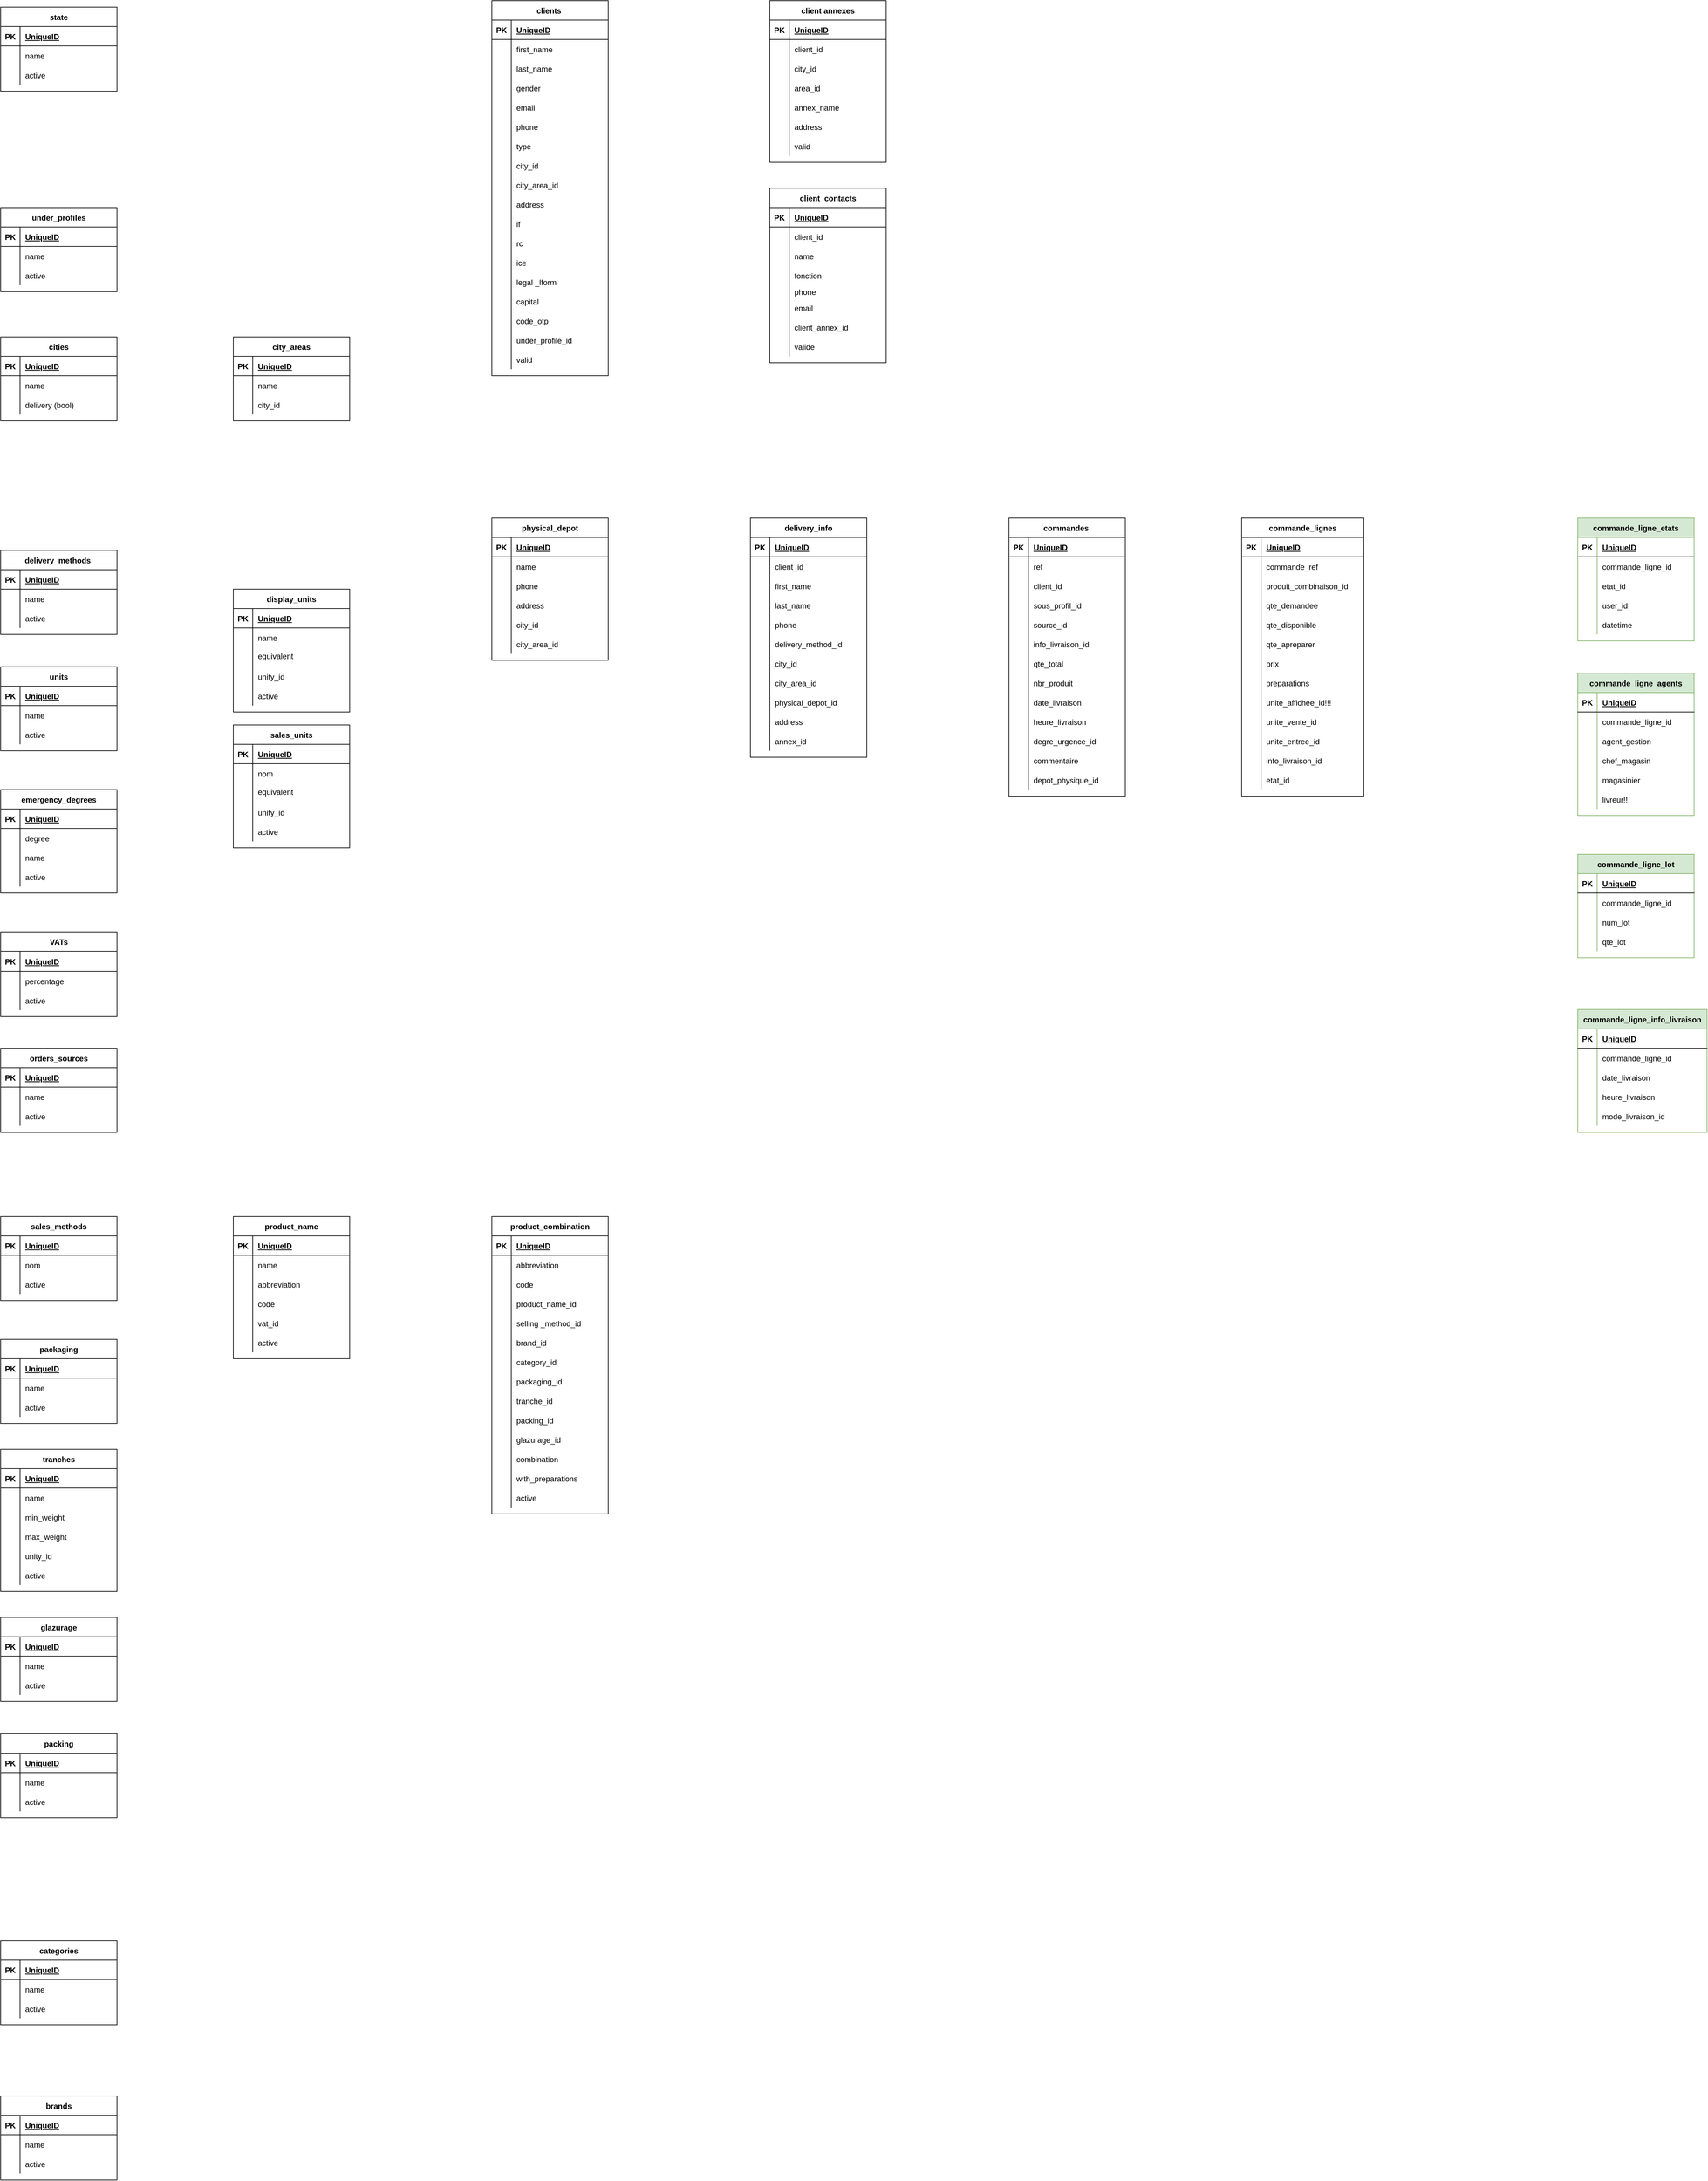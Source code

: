<mxfile version="19.0.0" type="github">
  <diagram id="BVihMzFoWMBMrUpYhVlw" name="Page-1">
    <mxGraphModel dx="2204" dy="1963" grid="1" gridSize="10" guides="1" tooltips="1" connect="1" arrows="1" fold="1" page="1" pageScale="1" pageWidth="850" pageHeight="1100" math="0" shadow="0">
      <root>
        <mxCell id="0" />
        <mxCell id="1" parent="0" />
        <mxCell id="FX7l18LYTbZeMaKFpm9E-1" value="commandes " style="shape=table;startSize=30;container=1;collapsible=1;childLayout=tableLayout;fixedRows=1;rowLines=0;fontStyle=1;align=center;resizeLast=1;" parent="1" vertex="1">
          <mxGeometry x="920" y="80" width="180" height="430" as="geometry" />
        </mxCell>
        <mxCell id="FX7l18LYTbZeMaKFpm9E-2" value="" style="shape=tableRow;horizontal=0;startSize=0;swimlaneHead=0;swimlaneBody=0;fillColor=none;collapsible=0;dropTarget=0;points=[[0,0.5],[1,0.5]];portConstraint=eastwest;top=0;left=0;right=0;bottom=1;" parent="FX7l18LYTbZeMaKFpm9E-1" vertex="1">
          <mxGeometry y="30" width="180" height="30" as="geometry" />
        </mxCell>
        <mxCell id="FX7l18LYTbZeMaKFpm9E-3" value="PK" style="shape=partialRectangle;connectable=0;fillColor=none;top=0;left=0;bottom=0;right=0;fontStyle=1;overflow=hidden;" parent="FX7l18LYTbZeMaKFpm9E-2" vertex="1">
          <mxGeometry width="30" height="30" as="geometry">
            <mxRectangle width="30" height="30" as="alternateBounds" />
          </mxGeometry>
        </mxCell>
        <mxCell id="FX7l18LYTbZeMaKFpm9E-4" value="UniqueID" style="shape=partialRectangle;connectable=0;fillColor=none;top=0;left=0;bottom=0;right=0;align=left;spacingLeft=6;fontStyle=5;overflow=hidden;" parent="FX7l18LYTbZeMaKFpm9E-2" vertex="1">
          <mxGeometry x="30" width="150" height="30" as="geometry">
            <mxRectangle width="150" height="30" as="alternateBounds" />
          </mxGeometry>
        </mxCell>
        <mxCell id="FX7l18LYTbZeMaKFpm9E-5" value="" style="shape=tableRow;horizontal=0;startSize=0;swimlaneHead=0;swimlaneBody=0;fillColor=none;collapsible=0;dropTarget=0;points=[[0,0.5],[1,0.5]];portConstraint=eastwest;top=0;left=0;right=0;bottom=0;" parent="FX7l18LYTbZeMaKFpm9E-1" vertex="1">
          <mxGeometry y="60" width="180" height="30" as="geometry" />
        </mxCell>
        <mxCell id="FX7l18LYTbZeMaKFpm9E-6" value="" style="shape=partialRectangle;connectable=0;fillColor=none;top=0;left=0;bottom=0;right=0;editable=1;overflow=hidden;" parent="FX7l18LYTbZeMaKFpm9E-5" vertex="1">
          <mxGeometry width="30" height="30" as="geometry">
            <mxRectangle width="30" height="30" as="alternateBounds" />
          </mxGeometry>
        </mxCell>
        <mxCell id="FX7l18LYTbZeMaKFpm9E-7" value="ref" style="shape=partialRectangle;connectable=0;fillColor=none;top=0;left=0;bottom=0;right=0;align=left;spacingLeft=6;overflow=hidden;" parent="FX7l18LYTbZeMaKFpm9E-5" vertex="1">
          <mxGeometry x="30" width="150" height="30" as="geometry">
            <mxRectangle width="150" height="30" as="alternateBounds" />
          </mxGeometry>
        </mxCell>
        <mxCell id="M9L2GmGferWyItQVjOw8-502" style="shape=tableRow;horizontal=0;startSize=0;swimlaneHead=0;swimlaneBody=0;fillColor=none;collapsible=0;dropTarget=0;points=[[0,0.5],[1,0.5]];portConstraint=eastwest;top=0;left=0;right=0;bottom=0;" vertex="1" parent="FX7l18LYTbZeMaKFpm9E-1">
          <mxGeometry y="90" width="180" height="30" as="geometry" />
        </mxCell>
        <mxCell id="M9L2GmGferWyItQVjOw8-503" style="shape=partialRectangle;connectable=0;fillColor=none;top=0;left=0;bottom=0;right=0;editable=1;overflow=hidden;" vertex="1" parent="M9L2GmGferWyItQVjOw8-502">
          <mxGeometry width="30" height="30" as="geometry">
            <mxRectangle width="30" height="30" as="alternateBounds" />
          </mxGeometry>
        </mxCell>
        <mxCell id="M9L2GmGferWyItQVjOw8-504" value="client_id" style="shape=partialRectangle;connectable=0;fillColor=none;top=0;left=0;bottom=0;right=0;align=left;spacingLeft=6;overflow=hidden;" vertex="1" parent="M9L2GmGferWyItQVjOw8-502">
          <mxGeometry x="30" width="150" height="30" as="geometry">
            <mxRectangle width="150" height="30" as="alternateBounds" />
          </mxGeometry>
        </mxCell>
        <mxCell id="FX7l18LYTbZeMaKFpm9E-11" value="" style="shape=tableRow;horizontal=0;startSize=0;swimlaneHead=0;swimlaneBody=0;fillColor=none;collapsible=0;dropTarget=0;points=[[0,0.5],[1,0.5]];portConstraint=eastwest;top=0;left=0;right=0;bottom=0;" parent="FX7l18LYTbZeMaKFpm9E-1" vertex="1">
          <mxGeometry y="120" width="180" height="30" as="geometry" />
        </mxCell>
        <mxCell id="FX7l18LYTbZeMaKFpm9E-12" value="" style="shape=partialRectangle;connectable=0;fillColor=none;top=0;left=0;bottom=0;right=0;editable=1;overflow=hidden;" parent="FX7l18LYTbZeMaKFpm9E-11" vertex="1">
          <mxGeometry width="30" height="30" as="geometry">
            <mxRectangle width="30" height="30" as="alternateBounds" />
          </mxGeometry>
        </mxCell>
        <mxCell id="FX7l18LYTbZeMaKFpm9E-13" value="sous_profil_id" style="shape=partialRectangle;connectable=0;fillColor=none;top=0;left=0;bottom=0;right=0;align=left;spacingLeft=6;overflow=hidden;" parent="FX7l18LYTbZeMaKFpm9E-11" vertex="1">
          <mxGeometry x="30" width="150" height="30" as="geometry">
            <mxRectangle width="150" height="30" as="alternateBounds" />
          </mxGeometry>
        </mxCell>
        <mxCell id="FX7l18LYTbZeMaKFpm9E-82" style="shape=tableRow;horizontal=0;startSize=0;swimlaneHead=0;swimlaneBody=0;fillColor=none;collapsible=0;dropTarget=0;points=[[0,0.5],[1,0.5]];portConstraint=eastwest;top=0;left=0;right=0;bottom=0;" parent="FX7l18LYTbZeMaKFpm9E-1" vertex="1">
          <mxGeometry y="150" width="180" height="30" as="geometry" />
        </mxCell>
        <mxCell id="FX7l18LYTbZeMaKFpm9E-83" style="shape=partialRectangle;connectable=0;fillColor=none;top=0;left=0;bottom=0;right=0;editable=1;overflow=hidden;" parent="FX7l18LYTbZeMaKFpm9E-82" vertex="1">
          <mxGeometry width="30" height="30" as="geometry">
            <mxRectangle width="30" height="30" as="alternateBounds" />
          </mxGeometry>
        </mxCell>
        <mxCell id="FX7l18LYTbZeMaKFpm9E-84" value="source_id" style="shape=partialRectangle;connectable=0;fillColor=none;top=0;left=0;bottom=0;right=0;align=left;spacingLeft=6;overflow=hidden;" parent="FX7l18LYTbZeMaKFpm9E-82" vertex="1">
          <mxGeometry x="30" width="150" height="30" as="geometry">
            <mxRectangle width="150" height="30" as="alternateBounds" />
          </mxGeometry>
        </mxCell>
        <mxCell id="FX7l18LYTbZeMaKFpm9E-79" style="shape=tableRow;horizontal=0;startSize=0;swimlaneHead=0;swimlaneBody=0;fillColor=none;collapsible=0;dropTarget=0;points=[[0,0.5],[1,0.5]];portConstraint=eastwest;top=0;left=0;right=0;bottom=0;" parent="FX7l18LYTbZeMaKFpm9E-1" vertex="1">
          <mxGeometry y="180" width="180" height="30" as="geometry" />
        </mxCell>
        <mxCell id="FX7l18LYTbZeMaKFpm9E-80" style="shape=partialRectangle;connectable=0;fillColor=none;top=0;left=0;bottom=0;right=0;editable=1;overflow=hidden;" parent="FX7l18LYTbZeMaKFpm9E-79" vertex="1">
          <mxGeometry width="30" height="30" as="geometry">
            <mxRectangle width="30" height="30" as="alternateBounds" />
          </mxGeometry>
        </mxCell>
        <mxCell id="FX7l18LYTbZeMaKFpm9E-81" value="info_livraison_id" style="shape=partialRectangle;connectable=0;fillColor=none;top=0;left=0;bottom=0;right=0;align=left;spacingLeft=6;overflow=hidden;" parent="FX7l18LYTbZeMaKFpm9E-79" vertex="1">
          <mxGeometry x="30" width="150" height="30" as="geometry">
            <mxRectangle width="150" height="30" as="alternateBounds" />
          </mxGeometry>
        </mxCell>
        <mxCell id="FX7l18LYTbZeMaKFpm9E-76" style="shape=tableRow;horizontal=0;startSize=0;swimlaneHead=0;swimlaneBody=0;fillColor=none;collapsible=0;dropTarget=0;points=[[0,0.5],[1,0.5]];portConstraint=eastwest;top=0;left=0;right=0;bottom=0;" parent="FX7l18LYTbZeMaKFpm9E-1" vertex="1">
          <mxGeometry y="210" width="180" height="30" as="geometry" />
        </mxCell>
        <mxCell id="FX7l18LYTbZeMaKFpm9E-77" style="shape=partialRectangle;connectable=0;fillColor=none;top=0;left=0;bottom=0;right=0;editable=1;overflow=hidden;" parent="FX7l18LYTbZeMaKFpm9E-76" vertex="1">
          <mxGeometry width="30" height="30" as="geometry">
            <mxRectangle width="30" height="30" as="alternateBounds" />
          </mxGeometry>
        </mxCell>
        <mxCell id="FX7l18LYTbZeMaKFpm9E-78" value="qte_total" style="shape=partialRectangle;connectable=0;fillColor=none;top=0;left=0;bottom=0;right=0;align=left;spacingLeft=6;overflow=hidden;" parent="FX7l18LYTbZeMaKFpm9E-76" vertex="1">
          <mxGeometry x="30" width="150" height="30" as="geometry">
            <mxRectangle width="150" height="30" as="alternateBounds" />
          </mxGeometry>
        </mxCell>
        <mxCell id="FX7l18LYTbZeMaKFpm9E-73" style="shape=tableRow;horizontal=0;startSize=0;swimlaneHead=0;swimlaneBody=0;fillColor=none;collapsible=0;dropTarget=0;points=[[0,0.5],[1,0.5]];portConstraint=eastwest;top=0;left=0;right=0;bottom=0;" parent="FX7l18LYTbZeMaKFpm9E-1" vertex="1">
          <mxGeometry y="240" width="180" height="30" as="geometry" />
        </mxCell>
        <mxCell id="FX7l18LYTbZeMaKFpm9E-74" style="shape=partialRectangle;connectable=0;fillColor=none;top=0;left=0;bottom=0;right=0;editable=1;overflow=hidden;" parent="FX7l18LYTbZeMaKFpm9E-73" vertex="1">
          <mxGeometry width="30" height="30" as="geometry">
            <mxRectangle width="30" height="30" as="alternateBounds" />
          </mxGeometry>
        </mxCell>
        <mxCell id="FX7l18LYTbZeMaKFpm9E-75" value="nbr_produit" style="shape=partialRectangle;connectable=0;fillColor=none;top=0;left=0;bottom=0;right=0;align=left;spacingLeft=6;overflow=hidden;" parent="FX7l18LYTbZeMaKFpm9E-73" vertex="1">
          <mxGeometry x="30" width="150" height="30" as="geometry">
            <mxRectangle width="150" height="30" as="alternateBounds" />
          </mxGeometry>
        </mxCell>
        <mxCell id="FX7l18LYTbZeMaKFpm9E-70" style="shape=tableRow;horizontal=0;startSize=0;swimlaneHead=0;swimlaneBody=0;fillColor=none;collapsible=0;dropTarget=0;points=[[0,0.5],[1,0.5]];portConstraint=eastwest;top=0;left=0;right=0;bottom=0;" parent="FX7l18LYTbZeMaKFpm9E-1" vertex="1">
          <mxGeometry y="270" width="180" height="30" as="geometry" />
        </mxCell>
        <mxCell id="FX7l18LYTbZeMaKFpm9E-71" style="shape=partialRectangle;connectable=0;fillColor=none;top=0;left=0;bottom=0;right=0;editable=1;overflow=hidden;" parent="FX7l18LYTbZeMaKFpm9E-70" vertex="1">
          <mxGeometry width="30" height="30" as="geometry">
            <mxRectangle width="30" height="30" as="alternateBounds" />
          </mxGeometry>
        </mxCell>
        <mxCell id="FX7l18LYTbZeMaKFpm9E-72" value="date_livraison" style="shape=partialRectangle;connectable=0;fillColor=none;top=0;left=0;bottom=0;right=0;align=left;spacingLeft=6;overflow=hidden;" parent="FX7l18LYTbZeMaKFpm9E-70" vertex="1">
          <mxGeometry x="30" width="150" height="30" as="geometry">
            <mxRectangle width="150" height="30" as="alternateBounds" />
          </mxGeometry>
        </mxCell>
        <mxCell id="FX7l18LYTbZeMaKFpm9E-67" style="shape=tableRow;horizontal=0;startSize=0;swimlaneHead=0;swimlaneBody=0;fillColor=none;collapsible=0;dropTarget=0;points=[[0,0.5],[1,0.5]];portConstraint=eastwest;top=0;left=0;right=0;bottom=0;" parent="FX7l18LYTbZeMaKFpm9E-1" vertex="1">
          <mxGeometry y="300" width="180" height="30" as="geometry" />
        </mxCell>
        <mxCell id="FX7l18LYTbZeMaKFpm9E-68" style="shape=partialRectangle;connectable=0;fillColor=none;top=0;left=0;bottom=0;right=0;editable=1;overflow=hidden;" parent="FX7l18LYTbZeMaKFpm9E-67" vertex="1">
          <mxGeometry width="30" height="30" as="geometry">
            <mxRectangle width="30" height="30" as="alternateBounds" />
          </mxGeometry>
        </mxCell>
        <mxCell id="FX7l18LYTbZeMaKFpm9E-69" value="heure_livraison" style="shape=partialRectangle;connectable=0;fillColor=none;top=0;left=0;bottom=0;right=0;align=left;spacingLeft=6;overflow=hidden;" parent="FX7l18LYTbZeMaKFpm9E-67" vertex="1">
          <mxGeometry x="30" width="150" height="30" as="geometry">
            <mxRectangle width="150" height="30" as="alternateBounds" />
          </mxGeometry>
        </mxCell>
        <mxCell id="FX7l18LYTbZeMaKFpm9E-64" style="shape=tableRow;horizontal=0;startSize=0;swimlaneHead=0;swimlaneBody=0;fillColor=none;collapsible=0;dropTarget=0;points=[[0,0.5],[1,0.5]];portConstraint=eastwest;top=0;left=0;right=0;bottom=0;" parent="FX7l18LYTbZeMaKFpm9E-1" vertex="1">
          <mxGeometry y="330" width="180" height="30" as="geometry" />
        </mxCell>
        <mxCell id="FX7l18LYTbZeMaKFpm9E-65" style="shape=partialRectangle;connectable=0;fillColor=none;top=0;left=0;bottom=0;right=0;editable=1;overflow=hidden;" parent="FX7l18LYTbZeMaKFpm9E-64" vertex="1">
          <mxGeometry width="30" height="30" as="geometry">
            <mxRectangle width="30" height="30" as="alternateBounds" />
          </mxGeometry>
        </mxCell>
        <mxCell id="FX7l18LYTbZeMaKFpm9E-66" value="degre_urgence_id" style="shape=partialRectangle;connectable=0;fillColor=none;top=0;left=0;bottom=0;right=0;align=left;spacingLeft=6;overflow=hidden;" parent="FX7l18LYTbZeMaKFpm9E-64" vertex="1">
          <mxGeometry x="30" width="150" height="30" as="geometry">
            <mxRectangle width="150" height="30" as="alternateBounds" />
          </mxGeometry>
        </mxCell>
        <mxCell id="FX7l18LYTbZeMaKFpm9E-61" style="shape=tableRow;horizontal=0;startSize=0;swimlaneHead=0;swimlaneBody=0;fillColor=none;collapsible=0;dropTarget=0;points=[[0,0.5],[1,0.5]];portConstraint=eastwest;top=0;left=0;right=0;bottom=0;" parent="FX7l18LYTbZeMaKFpm9E-1" vertex="1">
          <mxGeometry y="360" width="180" height="30" as="geometry" />
        </mxCell>
        <mxCell id="FX7l18LYTbZeMaKFpm9E-62" style="shape=partialRectangle;connectable=0;fillColor=none;top=0;left=0;bottom=0;right=0;editable=1;overflow=hidden;" parent="FX7l18LYTbZeMaKFpm9E-61" vertex="1">
          <mxGeometry width="30" height="30" as="geometry">
            <mxRectangle width="30" height="30" as="alternateBounds" />
          </mxGeometry>
        </mxCell>
        <mxCell id="FX7l18LYTbZeMaKFpm9E-63" value="commentaire" style="shape=partialRectangle;connectable=0;fillColor=none;top=0;left=0;bottom=0;right=0;align=left;spacingLeft=6;overflow=hidden;" parent="FX7l18LYTbZeMaKFpm9E-61" vertex="1">
          <mxGeometry x="30" width="150" height="30" as="geometry">
            <mxRectangle width="150" height="30" as="alternateBounds" />
          </mxGeometry>
        </mxCell>
        <mxCell id="M9L2GmGferWyItQVjOw8-383" style="shape=tableRow;horizontal=0;startSize=0;swimlaneHead=0;swimlaneBody=0;fillColor=none;collapsible=0;dropTarget=0;points=[[0,0.5],[1,0.5]];portConstraint=eastwest;top=0;left=0;right=0;bottom=0;" vertex="1" parent="FX7l18LYTbZeMaKFpm9E-1">
          <mxGeometry y="390" width="180" height="30" as="geometry" />
        </mxCell>
        <mxCell id="M9L2GmGferWyItQVjOw8-384" style="shape=partialRectangle;connectable=0;fillColor=none;top=0;left=0;bottom=0;right=0;editable=1;overflow=hidden;" vertex="1" parent="M9L2GmGferWyItQVjOw8-383">
          <mxGeometry width="30" height="30" as="geometry">
            <mxRectangle width="30" height="30" as="alternateBounds" />
          </mxGeometry>
        </mxCell>
        <mxCell id="M9L2GmGferWyItQVjOw8-385" value="depot_physique_id" style="shape=partialRectangle;connectable=0;fillColor=none;top=0;left=0;bottom=0;right=0;align=left;spacingLeft=6;overflow=hidden;" vertex="1" parent="M9L2GmGferWyItQVjOw8-383">
          <mxGeometry x="30" width="150" height="30" as="geometry">
            <mxRectangle width="150" height="30" as="alternateBounds" />
          </mxGeometry>
        </mxCell>
        <mxCell id="FX7l18LYTbZeMaKFpm9E-14" value="commande_lignes" style="shape=table;startSize=30;container=1;collapsible=1;childLayout=tableLayout;fixedRows=1;rowLines=0;fontStyle=1;align=center;resizeLast=1;" parent="1" vertex="1">
          <mxGeometry x="1280" y="80" width="189" height="430" as="geometry" />
        </mxCell>
        <mxCell id="FX7l18LYTbZeMaKFpm9E-15" value="" style="shape=tableRow;horizontal=0;startSize=0;swimlaneHead=0;swimlaneBody=0;fillColor=none;collapsible=0;dropTarget=0;points=[[0,0.5],[1,0.5]];portConstraint=eastwest;top=0;left=0;right=0;bottom=1;" parent="FX7l18LYTbZeMaKFpm9E-14" vertex="1">
          <mxGeometry y="30" width="189" height="30" as="geometry" />
        </mxCell>
        <mxCell id="FX7l18LYTbZeMaKFpm9E-16" value="PK" style="shape=partialRectangle;connectable=0;fillColor=none;top=0;left=0;bottom=0;right=0;fontStyle=1;overflow=hidden;" parent="FX7l18LYTbZeMaKFpm9E-15" vertex="1">
          <mxGeometry width="30" height="30" as="geometry">
            <mxRectangle width="30" height="30" as="alternateBounds" />
          </mxGeometry>
        </mxCell>
        <mxCell id="FX7l18LYTbZeMaKFpm9E-17" value="UniqueID" style="shape=partialRectangle;connectable=0;fillColor=none;top=0;left=0;bottom=0;right=0;align=left;spacingLeft=6;fontStyle=5;overflow=hidden;" parent="FX7l18LYTbZeMaKFpm9E-15" vertex="1">
          <mxGeometry x="30" width="159" height="30" as="geometry">
            <mxRectangle width="159" height="30" as="alternateBounds" />
          </mxGeometry>
        </mxCell>
        <mxCell id="FX7l18LYTbZeMaKFpm9E-18" value="" style="shape=tableRow;horizontal=0;startSize=0;swimlaneHead=0;swimlaneBody=0;fillColor=none;collapsible=0;dropTarget=0;points=[[0,0.5],[1,0.5]];portConstraint=eastwest;top=0;left=0;right=0;bottom=0;" parent="FX7l18LYTbZeMaKFpm9E-14" vertex="1">
          <mxGeometry y="60" width="189" height="30" as="geometry" />
        </mxCell>
        <mxCell id="FX7l18LYTbZeMaKFpm9E-19" value="" style="shape=partialRectangle;connectable=0;fillColor=none;top=0;left=0;bottom=0;right=0;editable=1;overflow=hidden;" parent="FX7l18LYTbZeMaKFpm9E-18" vertex="1">
          <mxGeometry width="30" height="30" as="geometry">
            <mxRectangle width="30" height="30" as="alternateBounds" />
          </mxGeometry>
        </mxCell>
        <mxCell id="FX7l18LYTbZeMaKFpm9E-20" value="commande_ref" style="shape=partialRectangle;connectable=0;fillColor=none;top=0;left=0;bottom=0;right=0;align=left;spacingLeft=6;overflow=hidden;" parent="FX7l18LYTbZeMaKFpm9E-18" vertex="1">
          <mxGeometry x="30" width="159" height="30" as="geometry">
            <mxRectangle width="159" height="30" as="alternateBounds" />
          </mxGeometry>
        </mxCell>
        <mxCell id="FX7l18LYTbZeMaKFpm9E-24" value="" style="shape=tableRow;horizontal=0;startSize=0;swimlaneHead=0;swimlaneBody=0;fillColor=none;collapsible=0;dropTarget=0;points=[[0,0.5],[1,0.5]];portConstraint=eastwest;top=0;left=0;right=0;bottom=0;" parent="FX7l18LYTbZeMaKFpm9E-14" vertex="1">
          <mxGeometry y="90" width="189" height="30" as="geometry" />
        </mxCell>
        <mxCell id="FX7l18LYTbZeMaKFpm9E-25" value="" style="shape=partialRectangle;connectable=0;fillColor=none;top=0;left=0;bottom=0;right=0;editable=1;overflow=hidden;" parent="FX7l18LYTbZeMaKFpm9E-24" vertex="1">
          <mxGeometry width="30" height="30" as="geometry">
            <mxRectangle width="30" height="30" as="alternateBounds" />
          </mxGeometry>
        </mxCell>
        <mxCell id="FX7l18LYTbZeMaKFpm9E-26" value="produit_combinaison_id" style="shape=partialRectangle;connectable=0;fillColor=none;top=0;left=0;bottom=0;right=0;align=left;spacingLeft=6;overflow=hidden;" parent="FX7l18LYTbZeMaKFpm9E-24" vertex="1">
          <mxGeometry x="30" width="159" height="30" as="geometry">
            <mxRectangle width="159" height="30" as="alternateBounds" />
          </mxGeometry>
        </mxCell>
        <mxCell id="FX7l18LYTbZeMaKFpm9E-109" style="shape=tableRow;horizontal=0;startSize=0;swimlaneHead=0;swimlaneBody=0;fillColor=none;collapsible=0;dropTarget=0;points=[[0,0.5],[1,0.5]];portConstraint=eastwest;top=0;left=0;right=0;bottom=0;" parent="FX7l18LYTbZeMaKFpm9E-14" vertex="1">
          <mxGeometry y="120" width="189" height="30" as="geometry" />
        </mxCell>
        <mxCell id="FX7l18LYTbZeMaKFpm9E-110" style="shape=partialRectangle;connectable=0;fillColor=none;top=0;left=0;bottom=0;right=0;editable=1;overflow=hidden;" parent="FX7l18LYTbZeMaKFpm9E-109" vertex="1">
          <mxGeometry width="30" height="30" as="geometry">
            <mxRectangle width="30" height="30" as="alternateBounds" />
          </mxGeometry>
        </mxCell>
        <mxCell id="FX7l18LYTbZeMaKFpm9E-111" value="qte_demandee" style="shape=partialRectangle;connectable=0;fillColor=none;top=0;left=0;bottom=0;right=0;align=left;spacingLeft=6;overflow=hidden;" parent="FX7l18LYTbZeMaKFpm9E-109" vertex="1">
          <mxGeometry x="30" width="159" height="30" as="geometry">
            <mxRectangle width="159" height="30" as="alternateBounds" />
          </mxGeometry>
        </mxCell>
        <mxCell id="FX7l18LYTbZeMaKFpm9E-106" style="shape=tableRow;horizontal=0;startSize=0;swimlaneHead=0;swimlaneBody=0;fillColor=none;collapsible=0;dropTarget=0;points=[[0,0.5],[1,0.5]];portConstraint=eastwest;top=0;left=0;right=0;bottom=0;" parent="FX7l18LYTbZeMaKFpm9E-14" vertex="1">
          <mxGeometry y="150" width="189" height="30" as="geometry" />
        </mxCell>
        <mxCell id="FX7l18LYTbZeMaKFpm9E-107" style="shape=partialRectangle;connectable=0;fillColor=none;top=0;left=0;bottom=0;right=0;editable=1;overflow=hidden;" parent="FX7l18LYTbZeMaKFpm9E-106" vertex="1">
          <mxGeometry width="30" height="30" as="geometry">
            <mxRectangle width="30" height="30" as="alternateBounds" />
          </mxGeometry>
        </mxCell>
        <mxCell id="FX7l18LYTbZeMaKFpm9E-108" value="qte_disponible" style="shape=partialRectangle;connectable=0;fillColor=none;top=0;left=0;bottom=0;right=0;align=left;spacingLeft=6;overflow=hidden;" parent="FX7l18LYTbZeMaKFpm9E-106" vertex="1">
          <mxGeometry x="30" width="159" height="30" as="geometry">
            <mxRectangle width="159" height="30" as="alternateBounds" />
          </mxGeometry>
        </mxCell>
        <mxCell id="M9L2GmGferWyItQVjOw8-494" style="shape=tableRow;horizontal=0;startSize=0;swimlaneHead=0;swimlaneBody=0;fillColor=none;collapsible=0;dropTarget=0;points=[[0,0.5],[1,0.5]];portConstraint=eastwest;top=0;left=0;right=0;bottom=0;" vertex="1" parent="FX7l18LYTbZeMaKFpm9E-14">
          <mxGeometry y="180" width="189" height="30" as="geometry" />
        </mxCell>
        <mxCell id="M9L2GmGferWyItQVjOw8-495" style="shape=partialRectangle;connectable=0;fillColor=none;top=0;left=0;bottom=0;right=0;editable=1;overflow=hidden;" vertex="1" parent="M9L2GmGferWyItQVjOw8-494">
          <mxGeometry width="30" height="30" as="geometry">
            <mxRectangle width="30" height="30" as="alternateBounds" />
          </mxGeometry>
        </mxCell>
        <mxCell id="M9L2GmGferWyItQVjOw8-496" value="qte_apreparer" style="shape=partialRectangle;connectable=0;fillColor=none;top=0;left=0;bottom=0;right=0;align=left;spacingLeft=6;overflow=hidden;" vertex="1" parent="M9L2GmGferWyItQVjOw8-494">
          <mxGeometry x="30" width="159" height="30" as="geometry">
            <mxRectangle width="159" height="30" as="alternateBounds" />
          </mxGeometry>
        </mxCell>
        <mxCell id="FX7l18LYTbZeMaKFpm9E-100" style="shape=tableRow;horizontal=0;startSize=0;swimlaneHead=0;swimlaneBody=0;fillColor=none;collapsible=0;dropTarget=0;points=[[0,0.5],[1,0.5]];portConstraint=eastwest;top=0;left=0;right=0;bottom=0;" parent="FX7l18LYTbZeMaKFpm9E-14" vertex="1">
          <mxGeometry y="210" width="189" height="30" as="geometry" />
        </mxCell>
        <mxCell id="FX7l18LYTbZeMaKFpm9E-101" style="shape=partialRectangle;connectable=0;fillColor=none;top=0;left=0;bottom=0;right=0;editable=1;overflow=hidden;" parent="FX7l18LYTbZeMaKFpm9E-100" vertex="1">
          <mxGeometry width="30" height="30" as="geometry">
            <mxRectangle width="30" height="30" as="alternateBounds" />
          </mxGeometry>
        </mxCell>
        <mxCell id="FX7l18LYTbZeMaKFpm9E-102" value="prix" style="shape=partialRectangle;connectable=0;fillColor=none;top=0;left=0;bottom=0;right=0;align=left;spacingLeft=6;overflow=hidden;" parent="FX7l18LYTbZeMaKFpm9E-100" vertex="1">
          <mxGeometry x="30" width="159" height="30" as="geometry">
            <mxRectangle width="159" height="30" as="alternateBounds" />
          </mxGeometry>
        </mxCell>
        <mxCell id="FX7l18LYTbZeMaKFpm9E-97" style="shape=tableRow;horizontal=0;startSize=0;swimlaneHead=0;swimlaneBody=0;fillColor=none;collapsible=0;dropTarget=0;points=[[0,0.5],[1,0.5]];portConstraint=eastwest;top=0;left=0;right=0;bottom=0;" parent="FX7l18LYTbZeMaKFpm9E-14" vertex="1">
          <mxGeometry y="240" width="189" height="30" as="geometry" />
        </mxCell>
        <mxCell id="FX7l18LYTbZeMaKFpm9E-98" style="shape=partialRectangle;connectable=0;fillColor=none;top=0;left=0;bottom=0;right=0;editable=1;overflow=hidden;" parent="FX7l18LYTbZeMaKFpm9E-97" vertex="1">
          <mxGeometry width="30" height="30" as="geometry">
            <mxRectangle width="30" height="30" as="alternateBounds" />
          </mxGeometry>
        </mxCell>
        <mxCell id="FX7l18LYTbZeMaKFpm9E-99" value="preparations" style="shape=partialRectangle;connectable=0;fillColor=none;top=0;left=0;bottom=0;right=0;align=left;spacingLeft=6;overflow=hidden;" parent="FX7l18LYTbZeMaKFpm9E-97" vertex="1">
          <mxGeometry x="30" width="159" height="30" as="geometry">
            <mxRectangle width="159" height="30" as="alternateBounds" />
          </mxGeometry>
        </mxCell>
        <mxCell id="FX7l18LYTbZeMaKFpm9E-94" style="shape=tableRow;horizontal=0;startSize=0;swimlaneHead=0;swimlaneBody=0;fillColor=none;collapsible=0;dropTarget=0;points=[[0,0.5],[1,0.5]];portConstraint=eastwest;top=0;left=0;right=0;bottom=0;" parent="FX7l18LYTbZeMaKFpm9E-14" vertex="1">
          <mxGeometry y="270" width="189" height="30" as="geometry" />
        </mxCell>
        <mxCell id="FX7l18LYTbZeMaKFpm9E-95" style="shape=partialRectangle;connectable=0;fillColor=none;top=0;left=0;bottom=0;right=0;editable=1;overflow=hidden;" parent="FX7l18LYTbZeMaKFpm9E-94" vertex="1">
          <mxGeometry width="30" height="30" as="geometry">
            <mxRectangle width="30" height="30" as="alternateBounds" />
          </mxGeometry>
        </mxCell>
        <mxCell id="FX7l18LYTbZeMaKFpm9E-96" value="unite_affichee_id!!!" style="shape=partialRectangle;connectable=0;fillColor=none;top=0;left=0;bottom=0;right=0;align=left;spacingLeft=6;overflow=hidden;" parent="FX7l18LYTbZeMaKFpm9E-94" vertex="1">
          <mxGeometry x="30" width="159" height="30" as="geometry">
            <mxRectangle width="159" height="30" as="alternateBounds" />
          </mxGeometry>
        </mxCell>
        <mxCell id="FX7l18LYTbZeMaKFpm9E-91" style="shape=tableRow;horizontal=0;startSize=0;swimlaneHead=0;swimlaneBody=0;fillColor=none;collapsible=0;dropTarget=0;points=[[0,0.5],[1,0.5]];portConstraint=eastwest;top=0;left=0;right=0;bottom=0;" parent="FX7l18LYTbZeMaKFpm9E-14" vertex="1">
          <mxGeometry y="300" width="189" height="30" as="geometry" />
        </mxCell>
        <mxCell id="FX7l18LYTbZeMaKFpm9E-92" style="shape=partialRectangle;connectable=0;fillColor=none;top=0;left=0;bottom=0;right=0;editable=1;overflow=hidden;" parent="FX7l18LYTbZeMaKFpm9E-91" vertex="1">
          <mxGeometry width="30" height="30" as="geometry">
            <mxRectangle width="30" height="30" as="alternateBounds" />
          </mxGeometry>
        </mxCell>
        <mxCell id="FX7l18LYTbZeMaKFpm9E-93" value="unite_vente_id" style="shape=partialRectangle;connectable=0;fillColor=none;top=0;left=0;bottom=0;right=0;align=left;spacingLeft=6;overflow=hidden;" parent="FX7l18LYTbZeMaKFpm9E-91" vertex="1">
          <mxGeometry x="30" width="159" height="30" as="geometry">
            <mxRectangle width="159" height="30" as="alternateBounds" />
          </mxGeometry>
        </mxCell>
        <mxCell id="FX7l18LYTbZeMaKFpm9E-88" style="shape=tableRow;horizontal=0;startSize=0;swimlaneHead=0;swimlaneBody=0;fillColor=none;collapsible=0;dropTarget=0;points=[[0,0.5],[1,0.5]];portConstraint=eastwest;top=0;left=0;right=0;bottom=0;" parent="FX7l18LYTbZeMaKFpm9E-14" vertex="1">
          <mxGeometry y="330" width="189" height="30" as="geometry" />
        </mxCell>
        <mxCell id="FX7l18LYTbZeMaKFpm9E-89" style="shape=partialRectangle;connectable=0;fillColor=none;top=0;left=0;bottom=0;right=0;editable=1;overflow=hidden;" parent="FX7l18LYTbZeMaKFpm9E-88" vertex="1">
          <mxGeometry width="30" height="30" as="geometry">
            <mxRectangle width="30" height="30" as="alternateBounds" />
          </mxGeometry>
        </mxCell>
        <mxCell id="FX7l18LYTbZeMaKFpm9E-90" value="unite_entree_id" style="shape=partialRectangle;connectable=0;fillColor=none;top=0;left=0;bottom=0;right=0;align=left;spacingLeft=6;overflow=hidden;" parent="FX7l18LYTbZeMaKFpm9E-88" vertex="1">
          <mxGeometry x="30" width="159" height="30" as="geometry">
            <mxRectangle width="159" height="30" as="alternateBounds" />
          </mxGeometry>
        </mxCell>
        <mxCell id="M9L2GmGferWyItQVjOw8-474" style="shape=tableRow;horizontal=0;startSize=0;swimlaneHead=0;swimlaneBody=0;fillColor=none;collapsible=0;dropTarget=0;points=[[0,0.5],[1,0.5]];portConstraint=eastwest;top=0;left=0;right=0;bottom=0;" vertex="1" parent="FX7l18LYTbZeMaKFpm9E-14">
          <mxGeometry y="360" width="189" height="30" as="geometry" />
        </mxCell>
        <mxCell id="M9L2GmGferWyItQVjOw8-475" style="shape=partialRectangle;connectable=0;fillColor=none;top=0;left=0;bottom=0;right=0;editable=1;overflow=hidden;" vertex="1" parent="M9L2GmGferWyItQVjOw8-474">
          <mxGeometry width="30" height="30" as="geometry">
            <mxRectangle width="30" height="30" as="alternateBounds" />
          </mxGeometry>
        </mxCell>
        <mxCell id="M9L2GmGferWyItQVjOw8-476" value="info_livraison_id" style="shape=partialRectangle;connectable=0;fillColor=none;top=0;left=0;bottom=0;right=0;align=left;spacingLeft=6;overflow=hidden;" vertex="1" parent="M9L2GmGferWyItQVjOw8-474">
          <mxGeometry x="30" width="159" height="30" as="geometry">
            <mxRectangle width="159" height="30" as="alternateBounds" />
          </mxGeometry>
        </mxCell>
        <mxCell id="FX7l18LYTbZeMaKFpm9E-85" style="shape=tableRow;horizontal=0;startSize=0;swimlaneHead=0;swimlaneBody=0;fillColor=none;collapsible=0;dropTarget=0;points=[[0,0.5],[1,0.5]];portConstraint=eastwest;top=0;left=0;right=0;bottom=0;" parent="FX7l18LYTbZeMaKFpm9E-14" vertex="1">
          <mxGeometry y="390" width="189" height="30" as="geometry" />
        </mxCell>
        <mxCell id="FX7l18LYTbZeMaKFpm9E-86" style="shape=partialRectangle;connectable=0;fillColor=none;top=0;left=0;bottom=0;right=0;editable=1;overflow=hidden;" parent="FX7l18LYTbZeMaKFpm9E-85" vertex="1">
          <mxGeometry width="30" height="30" as="geometry">
            <mxRectangle width="30" height="30" as="alternateBounds" />
          </mxGeometry>
        </mxCell>
        <mxCell id="FX7l18LYTbZeMaKFpm9E-87" value="etat_id" style="shape=partialRectangle;connectable=0;fillColor=none;top=0;left=0;bottom=0;right=0;align=left;spacingLeft=6;overflow=hidden;" parent="FX7l18LYTbZeMaKFpm9E-85" vertex="1">
          <mxGeometry x="30" width="159" height="30" as="geometry">
            <mxRectangle width="159" height="30" as="alternateBounds" />
          </mxGeometry>
        </mxCell>
        <mxCell id="FX7l18LYTbZeMaKFpm9E-115" value="delivery_info" style="shape=table;startSize=30;container=1;collapsible=1;childLayout=tableLayout;fixedRows=1;rowLines=0;fontStyle=1;align=center;resizeLast=1;" parent="1" vertex="1">
          <mxGeometry x="520" y="80" width="180" height="370" as="geometry">
            <mxRectangle x="16650" y="-2890" width="110" height="30" as="alternateBounds" />
          </mxGeometry>
        </mxCell>
        <mxCell id="FX7l18LYTbZeMaKFpm9E-116" value="" style="shape=tableRow;horizontal=0;startSize=0;swimlaneHead=0;swimlaneBody=0;fillColor=none;collapsible=0;dropTarget=0;points=[[0,0.5],[1,0.5]];portConstraint=eastwest;top=0;left=0;right=0;bottom=1;" parent="FX7l18LYTbZeMaKFpm9E-115" vertex="1">
          <mxGeometry y="30" width="180" height="30" as="geometry" />
        </mxCell>
        <mxCell id="FX7l18LYTbZeMaKFpm9E-117" value="PK" style="shape=partialRectangle;connectable=0;fillColor=none;top=0;left=0;bottom=0;right=0;fontStyle=1;overflow=hidden;" parent="FX7l18LYTbZeMaKFpm9E-116" vertex="1">
          <mxGeometry width="30" height="30" as="geometry">
            <mxRectangle width="30" height="30" as="alternateBounds" />
          </mxGeometry>
        </mxCell>
        <mxCell id="FX7l18LYTbZeMaKFpm9E-118" value="UniqueID" style="shape=partialRectangle;connectable=0;fillColor=none;top=0;left=0;bottom=0;right=0;align=left;spacingLeft=6;fontStyle=5;overflow=hidden;" parent="FX7l18LYTbZeMaKFpm9E-116" vertex="1">
          <mxGeometry x="30" width="150" height="30" as="geometry">
            <mxRectangle width="150" height="30" as="alternateBounds" />
          </mxGeometry>
        </mxCell>
        <mxCell id="FX7l18LYTbZeMaKFpm9E-119" style="shape=tableRow;horizontal=0;startSize=0;swimlaneHead=0;swimlaneBody=0;fillColor=none;collapsible=0;dropTarget=0;points=[[0,0.5],[1,0.5]];portConstraint=eastwest;top=0;left=0;right=0;bottom=0;" parent="FX7l18LYTbZeMaKFpm9E-115" vertex="1">
          <mxGeometry y="60" width="180" height="30" as="geometry" />
        </mxCell>
        <mxCell id="FX7l18LYTbZeMaKFpm9E-120" style="shape=partialRectangle;connectable=0;fillColor=none;top=0;left=0;bottom=0;right=0;editable=1;overflow=hidden;" parent="FX7l18LYTbZeMaKFpm9E-119" vertex="1">
          <mxGeometry width="30" height="30" as="geometry">
            <mxRectangle width="30" height="30" as="alternateBounds" />
          </mxGeometry>
        </mxCell>
        <mxCell id="FX7l18LYTbZeMaKFpm9E-121" value="client_id" style="shape=partialRectangle;connectable=0;fillColor=none;top=0;left=0;bottom=0;right=0;align=left;spacingLeft=6;overflow=hidden;" parent="FX7l18LYTbZeMaKFpm9E-119" vertex="1">
          <mxGeometry x="30" width="150" height="30" as="geometry">
            <mxRectangle width="150" height="30" as="alternateBounds" />
          </mxGeometry>
        </mxCell>
        <mxCell id="FX7l18LYTbZeMaKFpm9E-122" value="" style="shape=tableRow;horizontal=0;startSize=0;swimlaneHead=0;swimlaneBody=0;fillColor=none;collapsible=0;dropTarget=0;points=[[0,0.5],[1,0.5]];portConstraint=eastwest;top=0;left=0;right=0;bottom=0;" parent="FX7l18LYTbZeMaKFpm9E-115" vertex="1">
          <mxGeometry y="90" width="180" height="30" as="geometry" />
        </mxCell>
        <mxCell id="FX7l18LYTbZeMaKFpm9E-123" value="" style="shape=partialRectangle;connectable=0;fillColor=none;top=0;left=0;bottom=0;right=0;editable=1;overflow=hidden;" parent="FX7l18LYTbZeMaKFpm9E-122" vertex="1">
          <mxGeometry width="30" height="30" as="geometry">
            <mxRectangle width="30" height="30" as="alternateBounds" />
          </mxGeometry>
        </mxCell>
        <mxCell id="FX7l18LYTbZeMaKFpm9E-124" value="first_name  " style="shape=partialRectangle;connectable=0;fillColor=none;top=0;left=0;bottom=0;right=0;align=left;spacingLeft=6;overflow=hidden;" parent="FX7l18LYTbZeMaKFpm9E-122" vertex="1">
          <mxGeometry x="30" width="150" height="30" as="geometry">
            <mxRectangle width="150" height="30" as="alternateBounds" />
          </mxGeometry>
        </mxCell>
        <mxCell id="FX7l18LYTbZeMaKFpm9E-125" value="" style="shape=tableRow;horizontal=0;startSize=0;swimlaneHead=0;swimlaneBody=0;fillColor=none;collapsible=0;dropTarget=0;points=[[0,0.5],[1,0.5]];portConstraint=eastwest;top=0;left=0;right=0;bottom=0;" parent="FX7l18LYTbZeMaKFpm9E-115" vertex="1">
          <mxGeometry y="120" width="180" height="30" as="geometry" />
        </mxCell>
        <mxCell id="FX7l18LYTbZeMaKFpm9E-126" value="" style="shape=partialRectangle;connectable=0;fillColor=none;top=0;left=0;bottom=0;right=0;editable=1;overflow=hidden;" parent="FX7l18LYTbZeMaKFpm9E-125" vertex="1">
          <mxGeometry width="30" height="30" as="geometry">
            <mxRectangle width="30" height="30" as="alternateBounds" />
          </mxGeometry>
        </mxCell>
        <mxCell id="FX7l18LYTbZeMaKFpm9E-127" value="last_name" style="shape=partialRectangle;connectable=0;fillColor=none;top=0;left=0;bottom=0;right=0;align=left;spacingLeft=6;overflow=hidden;" parent="FX7l18LYTbZeMaKFpm9E-125" vertex="1">
          <mxGeometry x="30" width="150" height="30" as="geometry">
            <mxRectangle width="150" height="30" as="alternateBounds" />
          </mxGeometry>
        </mxCell>
        <mxCell id="FX7l18LYTbZeMaKFpm9E-128" value="" style="shape=tableRow;horizontal=0;startSize=0;swimlaneHead=0;swimlaneBody=0;fillColor=none;collapsible=0;dropTarget=0;points=[[0,0.5],[1,0.5]];portConstraint=eastwest;top=0;left=0;right=0;bottom=0;" parent="FX7l18LYTbZeMaKFpm9E-115" vertex="1">
          <mxGeometry y="150" width="180" height="30" as="geometry" />
        </mxCell>
        <mxCell id="FX7l18LYTbZeMaKFpm9E-129" value="" style="shape=partialRectangle;connectable=0;fillColor=none;top=0;left=0;bottom=0;right=0;editable=1;overflow=hidden;" parent="FX7l18LYTbZeMaKFpm9E-128" vertex="1">
          <mxGeometry width="30" height="30" as="geometry">
            <mxRectangle width="30" height="30" as="alternateBounds" />
          </mxGeometry>
        </mxCell>
        <mxCell id="FX7l18LYTbZeMaKFpm9E-130" value="phone" style="shape=partialRectangle;connectable=0;fillColor=none;top=0;left=0;bottom=0;right=0;align=left;spacingLeft=6;overflow=hidden;" parent="FX7l18LYTbZeMaKFpm9E-128" vertex="1">
          <mxGeometry x="30" width="150" height="30" as="geometry">
            <mxRectangle width="150" height="30" as="alternateBounds" />
          </mxGeometry>
        </mxCell>
        <mxCell id="FX7l18LYTbZeMaKFpm9E-131" style="shape=tableRow;horizontal=0;startSize=0;swimlaneHead=0;swimlaneBody=0;fillColor=none;collapsible=0;dropTarget=0;points=[[0,0.5],[1,0.5]];portConstraint=eastwest;top=0;left=0;right=0;bottom=0;" parent="FX7l18LYTbZeMaKFpm9E-115" vertex="1">
          <mxGeometry y="180" width="180" height="30" as="geometry" />
        </mxCell>
        <mxCell id="FX7l18LYTbZeMaKFpm9E-132" style="shape=partialRectangle;connectable=0;fillColor=none;top=0;left=0;bottom=0;right=0;editable=1;overflow=hidden;" parent="FX7l18LYTbZeMaKFpm9E-131" vertex="1">
          <mxGeometry width="30" height="30" as="geometry">
            <mxRectangle width="30" height="30" as="alternateBounds" />
          </mxGeometry>
        </mxCell>
        <mxCell id="FX7l18LYTbZeMaKFpm9E-133" value="delivery_method_id" style="shape=partialRectangle;connectable=0;fillColor=none;top=0;left=0;bottom=0;right=0;align=left;spacingLeft=6;overflow=hidden;" parent="FX7l18LYTbZeMaKFpm9E-131" vertex="1">
          <mxGeometry x="30" width="150" height="30" as="geometry">
            <mxRectangle width="150" height="30" as="alternateBounds" />
          </mxGeometry>
        </mxCell>
        <mxCell id="FX7l18LYTbZeMaKFpm9E-134" style="shape=tableRow;horizontal=0;startSize=0;swimlaneHead=0;swimlaneBody=0;fillColor=none;collapsible=0;dropTarget=0;points=[[0,0.5],[1,0.5]];portConstraint=eastwest;top=0;left=0;right=0;bottom=0;" parent="FX7l18LYTbZeMaKFpm9E-115" vertex="1">
          <mxGeometry y="210" width="180" height="30" as="geometry" />
        </mxCell>
        <mxCell id="FX7l18LYTbZeMaKFpm9E-135" style="shape=partialRectangle;connectable=0;fillColor=none;top=0;left=0;bottom=0;right=0;editable=1;overflow=hidden;" parent="FX7l18LYTbZeMaKFpm9E-134" vertex="1">
          <mxGeometry width="30" height="30" as="geometry">
            <mxRectangle width="30" height="30" as="alternateBounds" />
          </mxGeometry>
        </mxCell>
        <mxCell id="FX7l18LYTbZeMaKFpm9E-136" value="city_id" style="shape=partialRectangle;connectable=0;fillColor=none;top=0;left=0;bottom=0;right=0;align=left;spacingLeft=6;overflow=hidden;" parent="FX7l18LYTbZeMaKFpm9E-134" vertex="1">
          <mxGeometry x="30" width="150" height="30" as="geometry">
            <mxRectangle width="150" height="30" as="alternateBounds" />
          </mxGeometry>
        </mxCell>
        <mxCell id="FX7l18LYTbZeMaKFpm9E-137" style="shape=tableRow;horizontal=0;startSize=0;swimlaneHead=0;swimlaneBody=0;fillColor=none;collapsible=0;dropTarget=0;points=[[0,0.5],[1,0.5]];portConstraint=eastwest;top=0;left=0;right=0;bottom=0;" parent="FX7l18LYTbZeMaKFpm9E-115" vertex="1">
          <mxGeometry y="240" width="180" height="30" as="geometry" />
        </mxCell>
        <mxCell id="FX7l18LYTbZeMaKFpm9E-138" style="shape=partialRectangle;connectable=0;fillColor=none;top=0;left=0;bottom=0;right=0;editable=1;overflow=hidden;" parent="FX7l18LYTbZeMaKFpm9E-137" vertex="1">
          <mxGeometry width="30" height="30" as="geometry">
            <mxRectangle width="30" height="30" as="alternateBounds" />
          </mxGeometry>
        </mxCell>
        <mxCell id="FX7l18LYTbZeMaKFpm9E-139" value="city_area_id" style="shape=partialRectangle;connectable=0;fillColor=none;top=0;left=0;bottom=0;right=0;align=left;spacingLeft=6;overflow=hidden;" parent="FX7l18LYTbZeMaKFpm9E-137" vertex="1">
          <mxGeometry x="30" width="150" height="30" as="geometry">
            <mxRectangle width="150" height="30" as="alternateBounds" />
          </mxGeometry>
        </mxCell>
        <mxCell id="FX7l18LYTbZeMaKFpm9E-140" style="shape=tableRow;horizontal=0;startSize=0;swimlaneHead=0;swimlaneBody=0;fillColor=none;collapsible=0;dropTarget=0;points=[[0,0.5],[1,0.5]];portConstraint=eastwest;top=0;left=0;right=0;bottom=0;" parent="FX7l18LYTbZeMaKFpm9E-115" vertex="1">
          <mxGeometry y="270" width="180" height="30" as="geometry" />
        </mxCell>
        <mxCell id="FX7l18LYTbZeMaKFpm9E-141" style="shape=partialRectangle;connectable=0;fillColor=none;top=0;left=0;bottom=0;right=0;editable=1;overflow=hidden;" parent="FX7l18LYTbZeMaKFpm9E-140" vertex="1">
          <mxGeometry width="30" height="30" as="geometry">
            <mxRectangle width="30" height="30" as="alternateBounds" />
          </mxGeometry>
        </mxCell>
        <mxCell id="FX7l18LYTbZeMaKFpm9E-142" value="physical_depot_id" style="shape=partialRectangle;connectable=0;fillColor=none;top=0;left=0;bottom=0;right=0;align=left;spacingLeft=6;overflow=hidden;" parent="FX7l18LYTbZeMaKFpm9E-140" vertex="1">
          <mxGeometry x="30" width="150" height="30" as="geometry">
            <mxRectangle width="150" height="30" as="alternateBounds" />
          </mxGeometry>
        </mxCell>
        <mxCell id="FX7l18LYTbZeMaKFpm9E-143" style="shape=tableRow;horizontal=0;startSize=0;swimlaneHead=0;swimlaneBody=0;fillColor=none;collapsible=0;dropTarget=0;points=[[0,0.5],[1,0.5]];portConstraint=eastwest;top=0;left=0;right=0;bottom=0;" parent="FX7l18LYTbZeMaKFpm9E-115" vertex="1">
          <mxGeometry y="300" width="180" height="30" as="geometry" />
        </mxCell>
        <mxCell id="FX7l18LYTbZeMaKFpm9E-144" style="shape=partialRectangle;connectable=0;fillColor=none;top=0;left=0;bottom=0;right=0;editable=1;overflow=hidden;" parent="FX7l18LYTbZeMaKFpm9E-143" vertex="1">
          <mxGeometry width="30" height="30" as="geometry">
            <mxRectangle width="30" height="30" as="alternateBounds" />
          </mxGeometry>
        </mxCell>
        <mxCell id="FX7l18LYTbZeMaKFpm9E-145" value="address" style="shape=partialRectangle;connectable=0;fillColor=none;top=0;left=0;bottom=0;right=0;align=left;spacingLeft=6;overflow=hidden;" parent="FX7l18LYTbZeMaKFpm9E-143" vertex="1">
          <mxGeometry x="30" width="150" height="30" as="geometry">
            <mxRectangle width="150" height="30" as="alternateBounds" />
          </mxGeometry>
        </mxCell>
        <mxCell id="FX7l18LYTbZeMaKFpm9E-146" style="shape=tableRow;horizontal=0;startSize=0;swimlaneHead=0;swimlaneBody=0;fillColor=none;collapsible=0;dropTarget=0;points=[[0,0.5],[1,0.5]];portConstraint=eastwest;top=0;left=0;right=0;bottom=0;" parent="FX7l18LYTbZeMaKFpm9E-115" vertex="1">
          <mxGeometry y="330" width="180" height="30" as="geometry" />
        </mxCell>
        <mxCell id="FX7l18LYTbZeMaKFpm9E-147" style="shape=partialRectangle;connectable=0;fillColor=none;top=0;left=0;bottom=0;right=0;editable=1;overflow=hidden;" parent="FX7l18LYTbZeMaKFpm9E-146" vertex="1">
          <mxGeometry width="30" height="30" as="geometry">
            <mxRectangle width="30" height="30" as="alternateBounds" />
          </mxGeometry>
        </mxCell>
        <mxCell id="FX7l18LYTbZeMaKFpm9E-148" value="annex_id" style="shape=partialRectangle;connectable=0;fillColor=none;top=0;left=0;bottom=0;right=0;align=left;spacingLeft=6;overflow=hidden;" parent="FX7l18LYTbZeMaKFpm9E-146" vertex="1">
          <mxGeometry x="30" width="150" height="30" as="geometry">
            <mxRectangle width="150" height="30" as="alternateBounds" />
          </mxGeometry>
        </mxCell>
        <mxCell id="FX7l18LYTbZeMaKFpm9E-152" value="clients " style="shape=table;startSize=30;container=1;collapsible=1;childLayout=tableLayout;fixedRows=1;rowLines=0;fontStyle=1;align=center;resizeLast=1;" parent="1" vertex="1">
          <mxGeometry x="120" y="-720" width="180" height="580" as="geometry" />
        </mxCell>
        <mxCell id="FX7l18LYTbZeMaKFpm9E-153" value="" style="shape=tableRow;horizontal=0;startSize=0;swimlaneHead=0;swimlaneBody=0;fillColor=none;collapsible=0;dropTarget=0;points=[[0,0.5],[1,0.5]];portConstraint=eastwest;top=0;left=0;right=0;bottom=1;" parent="FX7l18LYTbZeMaKFpm9E-152" vertex="1">
          <mxGeometry y="30" width="180" height="30" as="geometry" />
        </mxCell>
        <mxCell id="FX7l18LYTbZeMaKFpm9E-154" value="PK" style="shape=partialRectangle;connectable=0;fillColor=none;top=0;left=0;bottom=0;right=0;fontStyle=1;overflow=hidden;" parent="FX7l18LYTbZeMaKFpm9E-153" vertex="1">
          <mxGeometry width="30" height="30" as="geometry">
            <mxRectangle width="30" height="30" as="alternateBounds" />
          </mxGeometry>
        </mxCell>
        <mxCell id="FX7l18LYTbZeMaKFpm9E-155" value="UniqueID" style="shape=partialRectangle;connectable=0;fillColor=none;top=0;left=0;bottom=0;right=0;align=left;spacingLeft=6;fontStyle=5;overflow=hidden;" parent="FX7l18LYTbZeMaKFpm9E-153" vertex="1">
          <mxGeometry x="30" width="150" height="30" as="geometry">
            <mxRectangle width="150" height="30" as="alternateBounds" />
          </mxGeometry>
        </mxCell>
        <mxCell id="FX7l18LYTbZeMaKFpm9E-156" value="" style="shape=tableRow;horizontal=0;startSize=0;swimlaneHead=0;swimlaneBody=0;fillColor=none;collapsible=0;dropTarget=0;points=[[0,0.5],[1,0.5]];portConstraint=eastwest;top=0;left=0;right=0;bottom=0;" parent="FX7l18LYTbZeMaKFpm9E-152" vertex="1">
          <mxGeometry y="60" width="180" height="30" as="geometry" />
        </mxCell>
        <mxCell id="FX7l18LYTbZeMaKFpm9E-157" value="" style="shape=partialRectangle;connectable=0;fillColor=none;top=0;left=0;bottom=0;right=0;editable=1;overflow=hidden;" parent="FX7l18LYTbZeMaKFpm9E-156" vertex="1">
          <mxGeometry width="30" height="30" as="geometry">
            <mxRectangle width="30" height="30" as="alternateBounds" />
          </mxGeometry>
        </mxCell>
        <mxCell id="FX7l18LYTbZeMaKFpm9E-158" value="first_name" style="shape=partialRectangle;connectable=0;fillColor=none;top=0;left=0;bottom=0;right=0;align=left;spacingLeft=6;overflow=hidden;" parent="FX7l18LYTbZeMaKFpm9E-156" vertex="1">
          <mxGeometry x="30" width="150" height="30" as="geometry">
            <mxRectangle width="150" height="30" as="alternateBounds" />
          </mxGeometry>
        </mxCell>
        <mxCell id="FX7l18LYTbZeMaKFpm9E-159" value="" style="shape=tableRow;horizontal=0;startSize=0;swimlaneHead=0;swimlaneBody=0;fillColor=none;collapsible=0;dropTarget=0;points=[[0,0.5],[1,0.5]];portConstraint=eastwest;top=0;left=0;right=0;bottom=0;" parent="FX7l18LYTbZeMaKFpm9E-152" vertex="1">
          <mxGeometry y="90" width="180" height="30" as="geometry" />
        </mxCell>
        <mxCell id="FX7l18LYTbZeMaKFpm9E-160" value="" style="shape=partialRectangle;connectable=0;fillColor=none;top=0;left=0;bottom=0;right=0;editable=1;overflow=hidden;" parent="FX7l18LYTbZeMaKFpm9E-159" vertex="1">
          <mxGeometry width="30" height="30" as="geometry">
            <mxRectangle width="30" height="30" as="alternateBounds" />
          </mxGeometry>
        </mxCell>
        <mxCell id="FX7l18LYTbZeMaKFpm9E-161" value="last_name" style="shape=partialRectangle;connectable=0;fillColor=none;top=0;left=0;bottom=0;right=0;align=left;spacingLeft=6;overflow=hidden;" parent="FX7l18LYTbZeMaKFpm9E-159" vertex="1">
          <mxGeometry x="30" width="150" height="30" as="geometry">
            <mxRectangle width="150" height="30" as="alternateBounds" />
          </mxGeometry>
        </mxCell>
        <mxCell id="FX7l18LYTbZeMaKFpm9E-162" style="shape=tableRow;horizontal=0;startSize=0;swimlaneHead=0;swimlaneBody=0;fillColor=none;collapsible=0;dropTarget=0;points=[[0,0.5],[1,0.5]];portConstraint=eastwest;top=0;left=0;right=0;bottom=0;" parent="FX7l18LYTbZeMaKFpm9E-152" vertex="1">
          <mxGeometry y="120" width="180" height="30" as="geometry" />
        </mxCell>
        <mxCell id="FX7l18LYTbZeMaKFpm9E-163" style="shape=partialRectangle;connectable=0;fillColor=none;top=0;left=0;bottom=0;right=0;editable=1;overflow=hidden;" parent="FX7l18LYTbZeMaKFpm9E-162" vertex="1">
          <mxGeometry width="30" height="30" as="geometry">
            <mxRectangle width="30" height="30" as="alternateBounds" />
          </mxGeometry>
        </mxCell>
        <mxCell id="FX7l18LYTbZeMaKFpm9E-164" value="gender" style="shape=partialRectangle;connectable=0;fillColor=none;top=0;left=0;bottom=0;right=0;align=left;spacingLeft=6;overflow=hidden;fontStyle=0" parent="FX7l18LYTbZeMaKFpm9E-162" vertex="1">
          <mxGeometry x="30" width="150" height="30" as="geometry">
            <mxRectangle width="150" height="30" as="alternateBounds" />
          </mxGeometry>
        </mxCell>
        <mxCell id="FX7l18LYTbZeMaKFpm9E-165" value="" style="shape=tableRow;horizontal=0;startSize=0;swimlaneHead=0;swimlaneBody=0;fillColor=none;collapsible=0;dropTarget=0;points=[[0,0.5],[1,0.5]];portConstraint=eastwest;top=0;left=0;right=0;bottom=0;" parent="FX7l18LYTbZeMaKFpm9E-152" vertex="1">
          <mxGeometry y="150" width="180" height="30" as="geometry" />
        </mxCell>
        <mxCell id="FX7l18LYTbZeMaKFpm9E-166" value="" style="shape=partialRectangle;connectable=0;fillColor=none;top=0;left=0;bottom=0;right=0;editable=1;overflow=hidden;" parent="FX7l18LYTbZeMaKFpm9E-165" vertex="1">
          <mxGeometry width="30" height="30" as="geometry">
            <mxRectangle width="30" height="30" as="alternateBounds" />
          </mxGeometry>
        </mxCell>
        <mxCell id="FX7l18LYTbZeMaKFpm9E-167" value="email" style="shape=partialRectangle;connectable=0;fillColor=none;top=0;left=0;bottom=0;right=0;align=left;spacingLeft=6;overflow=hidden;" parent="FX7l18LYTbZeMaKFpm9E-165" vertex="1">
          <mxGeometry x="30" width="150" height="30" as="geometry">
            <mxRectangle width="150" height="30" as="alternateBounds" />
          </mxGeometry>
        </mxCell>
        <mxCell id="FX7l18LYTbZeMaKFpm9E-168" style="shape=tableRow;horizontal=0;startSize=0;swimlaneHead=0;swimlaneBody=0;fillColor=none;collapsible=0;dropTarget=0;points=[[0,0.5],[1,0.5]];portConstraint=eastwest;top=0;left=0;right=0;bottom=0;" parent="FX7l18LYTbZeMaKFpm9E-152" vertex="1">
          <mxGeometry y="180" width="180" height="30" as="geometry" />
        </mxCell>
        <mxCell id="FX7l18LYTbZeMaKFpm9E-169" style="shape=partialRectangle;connectable=0;fillColor=none;top=0;left=0;bottom=0;right=0;editable=1;overflow=hidden;" parent="FX7l18LYTbZeMaKFpm9E-168" vertex="1">
          <mxGeometry width="30" height="30" as="geometry">
            <mxRectangle width="30" height="30" as="alternateBounds" />
          </mxGeometry>
        </mxCell>
        <mxCell id="FX7l18LYTbZeMaKFpm9E-170" value="phone" style="shape=partialRectangle;connectable=0;fillColor=none;top=0;left=0;bottom=0;right=0;align=left;spacingLeft=6;overflow=hidden;" parent="FX7l18LYTbZeMaKFpm9E-168" vertex="1">
          <mxGeometry x="30" width="150" height="30" as="geometry">
            <mxRectangle width="150" height="30" as="alternateBounds" />
          </mxGeometry>
        </mxCell>
        <mxCell id="FX7l18LYTbZeMaKFpm9E-171" style="shape=tableRow;horizontal=0;startSize=0;swimlaneHead=0;swimlaneBody=0;fillColor=none;collapsible=0;dropTarget=0;points=[[0,0.5],[1,0.5]];portConstraint=eastwest;top=0;left=0;right=0;bottom=0;" parent="FX7l18LYTbZeMaKFpm9E-152" vertex="1">
          <mxGeometry y="210" width="180" height="30" as="geometry" />
        </mxCell>
        <mxCell id="FX7l18LYTbZeMaKFpm9E-172" style="shape=partialRectangle;connectable=0;fillColor=none;top=0;left=0;bottom=0;right=0;editable=1;overflow=hidden;" parent="FX7l18LYTbZeMaKFpm9E-171" vertex="1">
          <mxGeometry width="30" height="30" as="geometry">
            <mxRectangle width="30" height="30" as="alternateBounds" />
          </mxGeometry>
        </mxCell>
        <mxCell id="FX7l18LYTbZeMaKFpm9E-173" value="type" style="shape=partialRectangle;connectable=0;fillColor=none;top=0;left=0;bottom=0;right=0;align=left;spacingLeft=6;overflow=hidden;" parent="FX7l18LYTbZeMaKFpm9E-171" vertex="1">
          <mxGeometry x="30" width="150" height="30" as="geometry">
            <mxRectangle width="150" height="30" as="alternateBounds" />
          </mxGeometry>
        </mxCell>
        <mxCell id="FX7l18LYTbZeMaKFpm9E-174" style="shape=tableRow;horizontal=0;startSize=0;swimlaneHead=0;swimlaneBody=0;fillColor=none;collapsible=0;dropTarget=0;points=[[0,0.5],[1,0.5]];portConstraint=eastwest;top=0;left=0;right=0;bottom=0;" parent="FX7l18LYTbZeMaKFpm9E-152" vertex="1">
          <mxGeometry y="240" width="180" height="30" as="geometry" />
        </mxCell>
        <mxCell id="FX7l18LYTbZeMaKFpm9E-175" style="shape=partialRectangle;connectable=0;fillColor=none;top=0;left=0;bottom=0;right=0;editable=1;overflow=hidden;" parent="FX7l18LYTbZeMaKFpm9E-174" vertex="1">
          <mxGeometry width="30" height="30" as="geometry">
            <mxRectangle width="30" height="30" as="alternateBounds" />
          </mxGeometry>
        </mxCell>
        <mxCell id="FX7l18LYTbZeMaKFpm9E-176" value="city_id" style="shape=partialRectangle;connectable=0;fillColor=none;top=0;left=0;bottom=0;right=0;align=left;spacingLeft=6;overflow=hidden;" parent="FX7l18LYTbZeMaKFpm9E-174" vertex="1">
          <mxGeometry x="30" width="150" height="30" as="geometry">
            <mxRectangle width="150" height="30" as="alternateBounds" />
          </mxGeometry>
        </mxCell>
        <mxCell id="FX7l18LYTbZeMaKFpm9E-177" style="shape=tableRow;horizontal=0;startSize=0;swimlaneHead=0;swimlaneBody=0;fillColor=none;collapsible=0;dropTarget=0;points=[[0,0.5],[1,0.5]];portConstraint=eastwest;top=0;left=0;right=0;bottom=0;" parent="FX7l18LYTbZeMaKFpm9E-152" vertex="1">
          <mxGeometry y="270" width="180" height="30" as="geometry" />
        </mxCell>
        <mxCell id="FX7l18LYTbZeMaKFpm9E-178" style="shape=partialRectangle;connectable=0;fillColor=none;top=0;left=0;bottom=0;right=0;editable=1;overflow=hidden;" parent="FX7l18LYTbZeMaKFpm9E-177" vertex="1">
          <mxGeometry width="30" height="30" as="geometry">
            <mxRectangle width="30" height="30" as="alternateBounds" />
          </mxGeometry>
        </mxCell>
        <mxCell id="FX7l18LYTbZeMaKFpm9E-179" value="city_area_id" style="shape=partialRectangle;connectable=0;fillColor=none;top=0;left=0;bottom=0;right=0;align=left;spacingLeft=6;overflow=hidden;" parent="FX7l18LYTbZeMaKFpm9E-177" vertex="1">
          <mxGeometry x="30" width="150" height="30" as="geometry">
            <mxRectangle width="150" height="30" as="alternateBounds" />
          </mxGeometry>
        </mxCell>
        <mxCell id="FX7l18LYTbZeMaKFpm9E-180" style="shape=tableRow;horizontal=0;startSize=0;swimlaneHead=0;swimlaneBody=0;fillColor=none;collapsible=0;dropTarget=0;points=[[0,0.5],[1,0.5]];portConstraint=eastwest;top=0;left=0;right=0;bottom=0;" parent="FX7l18LYTbZeMaKFpm9E-152" vertex="1">
          <mxGeometry y="300" width="180" height="30" as="geometry" />
        </mxCell>
        <mxCell id="FX7l18LYTbZeMaKFpm9E-181" style="shape=partialRectangle;connectable=0;fillColor=none;top=0;left=0;bottom=0;right=0;editable=1;overflow=hidden;" parent="FX7l18LYTbZeMaKFpm9E-180" vertex="1">
          <mxGeometry width="30" height="30" as="geometry">
            <mxRectangle width="30" height="30" as="alternateBounds" />
          </mxGeometry>
        </mxCell>
        <mxCell id="FX7l18LYTbZeMaKFpm9E-182" value="address" style="shape=partialRectangle;connectable=0;fillColor=none;top=0;left=0;bottom=0;right=0;align=left;spacingLeft=6;overflow=hidden;" parent="FX7l18LYTbZeMaKFpm9E-180" vertex="1">
          <mxGeometry x="30" width="150" height="30" as="geometry">
            <mxRectangle width="150" height="30" as="alternateBounds" />
          </mxGeometry>
        </mxCell>
        <mxCell id="FX7l18LYTbZeMaKFpm9E-183" style="shape=tableRow;horizontal=0;startSize=0;swimlaneHead=0;swimlaneBody=0;fillColor=none;collapsible=0;dropTarget=0;points=[[0,0.5],[1,0.5]];portConstraint=eastwest;top=0;left=0;right=0;bottom=0;" parent="FX7l18LYTbZeMaKFpm9E-152" vertex="1">
          <mxGeometry y="330" width="180" height="30" as="geometry" />
        </mxCell>
        <mxCell id="FX7l18LYTbZeMaKFpm9E-184" style="shape=partialRectangle;connectable=0;fillColor=none;top=0;left=0;bottom=0;right=0;editable=1;overflow=hidden;" parent="FX7l18LYTbZeMaKFpm9E-183" vertex="1">
          <mxGeometry width="30" height="30" as="geometry">
            <mxRectangle width="30" height="30" as="alternateBounds" />
          </mxGeometry>
        </mxCell>
        <mxCell id="FX7l18LYTbZeMaKFpm9E-185" value="if" style="shape=partialRectangle;connectable=0;fillColor=none;top=0;left=0;bottom=0;right=0;align=left;spacingLeft=6;overflow=hidden;" parent="FX7l18LYTbZeMaKFpm9E-183" vertex="1">
          <mxGeometry x="30" width="150" height="30" as="geometry">
            <mxRectangle width="150" height="30" as="alternateBounds" />
          </mxGeometry>
        </mxCell>
        <mxCell id="FX7l18LYTbZeMaKFpm9E-186" style="shape=tableRow;horizontal=0;startSize=0;swimlaneHead=0;swimlaneBody=0;fillColor=none;collapsible=0;dropTarget=0;points=[[0,0.5],[1,0.5]];portConstraint=eastwest;top=0;left=0;right=0;bottom=0;" parent="FX7l18LYTbZeMaKFpm9E-152" vertex="1">
          <mxGeometry y="360" width="180" height="30" as="geometry" />
        </mxCell>
        <mxCell id="FX7l18LYTbZeMaKFpm9E-187" style="shape=partialRectangle;connectable=0;fillColor=none;top=0;left=0;bottom=0;right=0;editable=1;overflow=hidden;" parent="FX7l18LYTbZeMaKFpm9E-186" vertex="1">
          <mxGeometry width="30" height="30" as="geometry">
            <mxRectangle width="30" height="30" as="alternateBounds" />
          </mxGeometry>
        </mxCell>
        <mxCell id="FX7l18LYTbZeMaKFpm9E-188" value="rc" style="shape=partialRectangle;connectable=0;fillColor=none;top=0;left=0;bottom=0;right=0;align=left;spacingLeft=6;overflow=hidden;" parent="FX7l18LYTbZeMaKFpm9E-186" vertex="1">
          <mxGeometry x="30" width="150" height="30" as="geometry">
            <mxRectangle width="150" height="30" as="alternateBounds" />
          </mxGeometry>
        </mxCell>
        <mxCell id="FX7l18LYTbZeMaKFpm9E-189" style="shape=tableRow;horizontal=0;startSize=0;swimlaneHead=0;swimlaneBody=0;fillColor=none;collapsible=0;dropTarget=0;points=[[0,0.5],[1,0.5]];portConstraint=eastwest;top=0;left=0;right=0;bottom=0;" parent="FX7l18LYTbZeMaKFpm9E-152" vertex="1">
          <mxGeometry y="390" width="180" height="30" as="geometry" />
        </mxCell>
        <mxCell id="FX7l18LYTbZeMaKFpm9E-190" style="shape=partialRectangle;connectable=0;fillColor=none;top=0;left=0;bottom=0;right=0;editable=1;overflow=hidden;" parent="FX7l18LYTbZeMaKFpm9E-189" vertex="1">
          <mxGeometry width="30" height="30" as="geometry">
            <mxRectangle width="30" height="30" as="alternateBounds" />
          </mxGeometry>
        </mxCell>
        <mxCell id="FX7l18LYTbZeMaKFpm9E-191" value="ice" style="shape=partialRectangle;connectable=0;fillColor=none;top=0;left=0;bottom=0;right=0;align=left;spacingLeft=6;overflow=hidden;" parent="FX7l18LYTbZeMaKFpm9E-189" vertex="1">
          <mxGeometry x="30" width="150" height="30" as="geometry">
            <mxRectangle width="150" height="30" as="alternateBounds" />
          </mxGeometry>
        </mxCell>
        <mxCell id="FX7l18LYTbZeMaKFpm9E-192" style="shape=tableRow;horizontal=0;startSize=0;swimlaneHead=0;swimlaneBody=0;fillColor=none;collapsible=0;dropTarget=0;points=[[0,0.5],[1,0.5]];portConstraint=eastwest;top=0;left=0;right=0;bottom=0;" parent="FX7l18LYTbZeMaKFpm9E-152" vertex="1">
          <mxGeometry y="420" width="180" height="30" as="geometry" />
        </mxCell>
        <mxCell id="FX7l18LYTbZeMaKFpm9E-193" style="shape=partialRectangle;connectable=0;fillColor=none;top=0;left=0;bottom=0;right=0;editable=1;overflow=hidden;" parent="FX7l18LYTbZeMaKFpm9E-192" vertex="1">
          <mxGeometry width="30" height="30" as="geometry">
            <mxRectangle width="30" height="30" as="alternateBounds" />
          </mxGeometry>
        </mxCell>
        <mxCell id="FX7l18LYTbZeMaKFpm9E-194" value="legal _lform" style="shape=partialRectangle;connectable=0;fillColor=none;top=0;left=0;bottom=0;right=0;align=left;spacingLeft=6;overflow=hidden;" parent="FX7l18LYTbZeMaKFpm9E-192" vertex="1">
          <mxGeometry x="30" width="150" height="30" as="geometry">
            <mxRectangle width="150" height="30" as="alternateBounds" />
          </mxGeometry>
        </mxCell>
        <mxCell id="FX7l18LYTbZeMaKFpm9E-195" style="shape=tableRow;horizontal=0;startSize=0;swimlaneHead=0;swimlaneBody=0;fillColor=none;collapsible=0;dropTarget=0;points=[[0,0.5],[1,0.5]];portConstraint=eastwest;top=0;left=0;right=0;bottom=0;" parent="FX7l18LYTbZeMaKFpm9E-152" vertex="1">
          <mxGeometry y="450" width="180" height="30" as="geometry" />
        </mxCell>
        <mxCell id="FX7l18LYTbZeMaKFpm9E-196" style="shape=partialRectangle;connectable=0;fillColor=none;top=0;left=0;bottom=0;right=0;editable=1;overflow=hidden;" parent="FX7l18LYTbZeMaKFpm9E-195" vertex="1">
          <mxGeometry width="30" height="30" as="geometry">
            <mxRectangle width="30" height="30" as="alternateBounds" />
          </mxGeometry>
        </mxCell>
        <mxCell id="FX7l18LYTbZeMaKFpm9E-197" value="capital" style="shape=partialRectangle;connectable=0;fillColor=none;top=0;left=0;bottom=0;right=0;align=left;spacingLeft=6;overflow=hidden;" parent="FX7l18LYTbZeMaKFpm9E-195" vertex="1">
          <mxGeometry x="30" width="150" height="30" as="geometry">
            <mxRectangle width="150" height="30" as="alternateBounds" />
          </mxGeometry>
        </mxCell>
        <mxCell id="FX7l18LYTbZeMaKFpm9E-204" style="shape=tableRow;horizontal=0;startSize=0;swimlaneHead=0;swimlaneBody=0;fillColor=none;collapsible=0;dropTarget=0;points=[[0,0.5],[1,0.5]];portConstraint=eastwest;top=0;left=0;right=0;bottom=0;" parent="FX7l18LYTbZeMaKFpm9E-152" vertex="1">
          <mxGeometry y="480" width="180" height="30" as="geometry" />
        </mxCell>
        <mxCell id="FX7l18LYTbZeMaKFpm9E-205" style="shape=partialRectangle;connectable=0;fillColor=none;top=0;left=0;bottom=0;right=0;editable=1;overflow=hidden;" parent="FX7l18LYTbZeMaKFpm9E-204" vertex="1">
          <mxGeometry width="30" height="30" as="geometry">
            <mxRectangle width="30" height="30" as="alternateBounds" />
          </mxGeometry>
        </mxCell>
        <mxCell id="FX7l18LYTbZeMaKFpm9E-206" value="code_otp" style="shape=partialRectangle;connectable=0;fillColor=none;top=0;left=0;bottom=0;right=0;align=left;spacingLeft=6;overflow=hidden;" parent="FX7l18LYTbZeMaKFpm9E-204" vertex="1">
          <mxGeometry x="30" width="150" height="30" as="geometry">
            <mxRectangle width="150" height="30" as="alternateBounds" />
          </mxGeometry>
        </mxCell>
        <mxCell id="FX7l18LYTbZeMaKFpm9E-207" style="shape=tableRow;horizontal=0;startSize=0;swimlaneHead=0;swimlaneBody=0;fillColor=none;collapsible=0;dropTarget=0;points=[[0,0.5],[1,0.5]];portConstraint=eastwest;top=0;left=0;right=0;bottom=0;" parent="FX7l18LYTbZeMaKFpm9E-152" vertex="1">
          <mxGeometry y="510" width="180" height="30" as="geometry" />
        </mxCell>
        <mxCell id="FX7l18LYTbZeMaKFpm9E-208" style="shape=partialRectangle;connectable=0;fillColor=none;top=0;left=0;bottom=0;right=0;editable=1;overflow=hidden;" parent="FX7l18LYTbZeMaKFpm9E-207" vertex="1">
          <mxGeometry width="30" height="30" as="geometry">
            <mxRectangle width="30" height="30" as="alternateBounds" />
          </mxGeometry>
        </mxCell>
        <mxCell id="FX7l18LYTbZeMaKFpm9E-209" value="under_profile_id" style="shape=partialRectangle;connectable=0;fillColor=none;top=0;left=0;bottom=0;right=0;align=left;spacingLeft=6;overflow=hidden;" parent="FX7l18LYTbZeMaKFpm9E-207" vertex="1">
          <mxGeometry x="30" width="150" height="30" as="geometry">
            <mxRectangle width="150" height="30" as="alternateBounds" />
          </mxGeometry>
        </mxCell>
        <mxCell id="FX7l18LYTbZeMaKFpm9E-210" style="shape=tableRow;horizontal=0;startSize=0;swimlaneHead=0;swimlaneBody=0;fillColor=none;collapsible=0;dropTarget=0;points=[[0,0.5],[1,0.5]];portConstraint=eastwest;top=0;left=0;right=0;bottom=0;" parent="FX7l18LYTbZeMaKFpm9E-152" vertex="1">
          <mxGeometry y="540" width="180" height="30" as="geometry" />
        </mxCell>
        <mxCell id="FX7l18LYTbZeMaKFpm9E-211" style="shape=partialRectangle;connectable=0;fillColor=none;top=0;left=0;bottom=0;right=0;editable=1;overflow=hidden;" parent="FX7l18LYTbZeMaKFpm9E-210" vertex="1">
          <mxGeometry width="30" height="30" as="geometry">
            <mxRectangle width="30" height="30" as="alternateBounds" />
          </mxGeometry>
        </mxCell>
        <mxCell id="FX7l18LYTbZeMaKFpm9E-212" value="valid" style="shape=partialRectangle;connectable=0;fillColor=none;top=0;left=0;bottom=0;right=0;align=left;spacingLeft=6;overflow=hidden;" parent="FX7l18LYTbZeMaKFpm9E-210" vertex="1">
          <mxGeometry x="30" width="150" height="30" as="geometry">
            <mxRectangle width="150" height="30" as="alternateBounds" />
          </mxGeometry>
        </mxCell>
        <mxCell id="FX7l18LYTbZeMaKFpm9E-213" value="client annexes" style="shape=table;startSize=30;container=1;collapsible=1;childLayout=tableLayout;fixedRows=1;rowLines=0;fontStyle=1;align=center;resizeLast=1;" parent="1" vertex="1">
          <mxGeometry x="550" y="-720" width="180" height="250" as="geometry" />
        </mxCell>
        <mxCell id="FX7l18LYTbZeMaKFpm9E-214" value="" style="shape=tableRow;horizontal=0;startSize=0;swimlaneHead=0;swimlaneBody=0;fillColor=none;collapsible=0;dropTarget=0;points=[[0,0.5],[1,0.5]];portConstraint=eastwest;top=0;left=0;right=0;bottom=1;" parent="FX7l18LYTbZeMaKFpm9E-213" vertex="1">
          <mxGeometry y="30" width="180" height="30" as="geometry" />
        </mxCell>
        <mxCell id="FX7l18LYTbZeMaKFpm9E-215" value="PK" style="shape=partialRectangle;connectable=0;fillColor=none;top=0;left=0;bottom=0;right=0;fontStyle=1;overflow=hidden;" parent="FX7l18LYTbZeMaKFpm9E-214" vertex="1">
          <mxGeometry width="30" height="30" as="geometry">
            <mxRectangle width="30" height="30" as="alternateBounds" />
          </mxGeometry>
        </mxCell>
        <mxCell id="FX7l18LYTbZeMaKFpm9E-216" value="UniqueID" style="shape=partialRectangle;connectable=0;fillColor=none;top=0;left=0;bottom=0;right=0;align=left;spacingLeft=6;fontStyle=5;overflow=hidden;" parent="FX7l18LYTbZeMaKFpm9E-214" vertex="1">
          <mxGeometry x="30" width="150" height="30" as="geometry">
            <mxRectangle width="150" height="30" as="alternateBounds" />
          </mxGeometry>
        </mxCell>
        <mxCell id="FX7l18LYTbZeMaKFpm9E-217" value="" style="shape=tableRow;horizontal=0;startSize=0;swimlaneHead=0;swimlaneBody=0;fillColor=none;collapsible=0;dropTarget=0;points=[[0,0.5],[1,0.5]];portConstraint=eastwest;top=0;left=0;right=0;bottom=0;" parent="FX7l18LYTbZeMaKFpm9E-213" vertex="1">
          <mxGeometry y="60" width="180" height="30" as="geometry" />
        </mxCell>
        <mxCell id="FX7l18LYTbZeMaKFpm9E-218" value="" style="shape=partialRectangle;connectable=0;fillColor=none;top=0;left=0;bottom=0;right=0;editable=1;overflow=hidden;" parent="FX7l18LYTbZeMaKFpm9E-217" vertex="1">
          <mxGeometry width="30" height="30" as="geometry">
            <mxRectangle width="30" height="30" as="alternateBounds" />
          </mxGeometry>
        </mxCell>
        <mxCell id="FX7l18LYTbZeMaKFpm9E-219" value="client_id" style="shape=partialRectangle;connectable=0;fillColor=none;top=0;left=0;bottom=0;right=0;align=left;spacingLeft=6;overflow=hidden;" parent="FX7l18LYTbZeMaKFpm9E-217" vertex="1">
          <mxGeometry x="30" width="150" height="30" as="geometry">
            <mxRectangle width="150" height="30" as="alternateBounds" />
          </mxGeometry>
        </mxCell>
        <mxCell id="FX7l18LYTbZeMaKFpm9E-220" style="shape=tableRow;horizontal=0;startSize=0;swimlaneHead=0;swimlaneBody=0;fillColor=none;collapsible=0;dropTarget=0;points=[[0,0.5],[1,0.5]];portConstraint=eastwest;top=0;left=0;right=0;bottom=0;" parent="FX7l18LYTbZeMaKFpm9E-213" vertex="1">
          <mxGeometry y="90" width="180" height="30" as="geometry" />
        </mxCell>
        <mxCell id="FX7l18LYTbZeMaKFpm9E-221" style="shape=partialRectangle;connectable=0;fillColor=none;top=0;left=0;bottom=0;right=0;editable=1;overflow=hidden;" parent="FX7l18LYTbZeMaKFpm9E-220" vertex="1">
          <mxGeometry width="30" height="30" as="geometry">
            <mxRectangle width="30" height="30" as="alternateBounds" />
          </mxGeometry>
        </mxCell>
        <mxCell id="FX7l18LYTbZeMaKFpm9E-222" value="city_id" style="shape=partialRectangle;connectable=0;fillColor=none;top=0;left=0;bottom=0;right=0;align=left;spacingLeft=6;overflow=hidden;" parent="FX7l18LYTbZeMaKFpm9E-220" vertex="1">
          <mxGeometry x="30" width="150" height="30" as="geometry">
            <mxRectangle width="150" height="30" as="alternateBounds" />
          </mxGeometry>
        </mxCell>
        <mxCell id="FX7l18LYTbZeMaKFpm9E-223" style="shape=tableRow;horizontal=0;startSize=0;swimlaneHead=0;swimlaneBody=0;fillColor=none;collapsible=0;dropTarget=0;points=[[0,0.5],[1,0.5]];portConstraint=eastwest;top=0;left=0;right=0;bottom=0;" parent="FX7l18LYTbZeMaKFpm9E-213" vertex="1">
          <mxGeometry y="120" width="180" height="30" as="geometry" />
        </mxCell>
        <mxCell id="FX7l18LYTbZeMaKFpm9E-224" style="shape=partialRectangle;connectable=0;fillColor=none;top=0;left=0;bottom=0;right=0;editable=1;overflow=hidden;" parent="FX7l18LYTbZeMaKFpm9E-223" vertex="1">
          <mxGeometry width="30" height="30" as="geometry">
            <mxRectangle width="30" height="30" as="alternateBounds" />
          </mxGeometry>
        </mxCell>
        <mxCell id="FX7l18LYTbZeMaKFpm9E-225" value="area_id" style="shape=partialRectangle;connectable=0;fillColor=none;top=0;left=0;bottom=0;right=0;align=left;spacingLeft=6;overflow=hidden;" parent="FX7l18LYTbZeMaKFpm9E-223" vertex="1">
          <mxGeometry x="30" width="150" height="30" as="geometry">
            <mxRectangle width="150" height="30" as="alternateBounds" />
          </mxGeometry>
        </mxCell>
        <mxCell id="FX7l18LYTbZeMaKFpm9E-226" value="" style="shape=tableRow;horizontal=0;startSize=0;swimlaneHead=0;swimlaneBody=0;fillColor=none;collapsible=0;dropTarget=0;points=[[0,0.5],[1,0.5]];portConstraint=eastwest;top=0;left=0;right=0;bottom=0;" parent="FX7l18LYTbZeMaKFpm9E-213" vertex="1">
          <mxGeometry y="150" width="180" height="30" as="geometry" />
        </mxCell>
        <mxCell id="FX7l18LYTbZeMaKFpm9E-227" value="" style="shape=partialRectangle;connectable=0;fillColor=none;top=0;left=0;bottom=0;right=0;editable=1;overflow=hidden;" parent="FX7l18LYTbZeMaKFpm9E-226" vertex="1">
          <mxGeometry width="30" height="30" as="geometry">
            <mxRectangle width="30" height="30" as="alternateBounds" />
          </mxGeometry>
        </mxCell>
        <mxCell id="FX7l18LYTbZeMaKFpm9E-228" value="annex_name  " style="shape=partialRectangle;connectable=0;fillColor=none;top=0;left=0;bottom=0;right=0;align=left;spacingLeft=6;overflow=hidden;" parent="FX7l18LYTbZeMaKFpm9E-226" vertex="1">
          <mxGeometry x="30" width="150" height="30" as="geometry">
            <mxRectangle width="150" height="30" as="alternateBounds" />
          </mxGeometry>
        </mxCell>
        <mxCell id="FX7l18LYTbZeMaKFpm9E-229" value="" style="shape=tableRow;horizontal=0;startSize=0;swimlaneHead=0;swimlaneBody=0;fillColor=none;collapsible=0;dropTarget=0;points=[[0,0.5],[1,0.5]];portConstraint=eastwest;top=0;left=0;right=0;bottom=0;" parent="FX7l18LYTbZeMaKFpm9E-213" vertex="1">
          <mxGeometry y="180" width="180" height="30" as="geometry" />
        </mxCell>
        <mxCell id="FX7l18LYTbZeMaKFpm9E-230" value="" style="shape=partialRectangle;connectable=0;fillColor=none;top=0;left=0;bottom=0;right=0;editable=1;overflow=hidden;" parent="FX7l18LYTbZeMaKFpm9E-229" vertex="1">
          <mxGeometry width="30" height="30" as="geometry">
            <mxRectangle width="30" height="30" as="alternateBounds" />
          </mxGeometry>
        </mxCell>
        <mxCell id="FX7l18LYTbZeMaKFpm9E-231" value="address" style="shape=partialRectangle;connectable=0;fillColor=none;top=0;left=0;bottom=0;right=0;align=left;spacingLeft=6;overflow=hidden;" parent="FX7l18LYTbZeMaKFpm9E-229" vertex="1">
          <mxGeometry x="30" width="150" height="30" as="geometry">
            <mxRectangle width="150" height="30" as="alternateBounds" />
          </mxGeometry>
        </mxCell>
        <mxCell id="FX7l18LYTbZeMaKFpm9E-232" style="shape=tableRow;horizontal=0;startSize=0;swimlaneHead=0;swimlaneBody=0;fillColor=none;collapsible=0;dropTarget=0;points=[[0,0.5],[1,0.5]];portConstraint=eastwest;top=0;left=0;right=0;bottom=0;" parent="FX7l18LYTbZeMaKFpm9E-213" vertex="1">
          <mxGeometry y="210" width="180" height="30" as="geometry" />
        </mxCell>
        <mxCell id="FX7l18LYTbZeMaKFpm9E-233" style="shape=partialRectangle;connectable=0;fillColor=none;top=0;left=0;bottom=0;right=0;editable=1;overflow=hidden;" parent="FX7l18LYTbZeMaKFpm9E-232" vertex="1">
          <mxGeometry width="30" height="30" as="geometry">
            <mxRectangle width="30" height="30" as="alternateBounds" />
          </mxGeometry>
        </mxCell>
        <mxCell id="FX7l18LYTbZeMaKFpm9E-234" value="valid" style="shape=partialRectangle;connectable=0;fillColor=none;top=0;left=0;bottom=0;right=0;align=left;spacingLeft=6;overflow=hidden;" parent="FX7l18LYTbZeMaKFpm9E-232" vertex="1">
          <mxGeometry x="30" width="150" height="30" as="geometry">
            <mxRectangle width="150" height="30" as="alternateBounds" />
          </mxGeometry>
        </mxCell>
        <mxCell id="FX7l18LYTbZeMaKFpm9E-235" value="under_profiles" style="shape=table;startSize=30;container=1;collapsible=1;childLayout=tableLayout;fixedRows=1;rowLines=0;fontStyle=1;align=center;resizeLast=1;" parent="1" vertex="1">
          <mxGeometry x="-640" y="-400" width="180" height="130" as="geometry" />
        </mxCell>
        <mxCell id="FX7l18LYTbZeMaKFpm9E-236" value="" style="shape=tableRow;horizontal=0;startSize=0;swimlaneHead=0;swimlaneBody=0;fillColor=none;collapsible=0;dropTarget=0;points=[[0,0.5],[1,0.5]];portConstraint=eastwest;top=0;left=0;right=0;bottom=1;" parent="FX7l18LYTbZeMaKFpm9E-235" vertex="1">
          <mxGeometry y="30" width="180" height="30" as="geometry" />
        </mxCell>
        <mxCell id="FX7l18LYTbZeMaKFpm9E-237" value="PK" style="shape=partialRectangle;connectable=0;fillColor=none;top=0;left=0;bottom=0;right=0;fontStyle=1;overflow=hidden;" parent="FX7l18LYTbZeMaKFpm9E-236" vertex="1">
          <mxGeometry width="30" height="30" as="geometry">
            <mxRectangle width="30" height="30" as="alternateBounds" />
          </mxGeometry>
        </mxCell>
        <mxCell id="FX7l18LYTbZeMaKFpm9E-238" value="UniqueID" style="shape=partialRectangle;connectable=0;fillColor=none;top=0;left=0;bottom=0;right=0;align=left;spacingLeft=6;fontStyle=5;overflow=hidden;" parent="FX7l18LYTbZeMaKFpm9E-236" vertex="1">
          <mxGeometry x="30" width="150" height="30" as="geometry">
            <mxRectangle width="150" height="30" as="alternateBounds" />
          </mxGeometry>
        </mxCell>
        <mxCell id="FX7l18LYTbZeMaKFpm9E-239" value="" style="shape=tableRow;horizontal=0;startSize=0;swimlaneHead=0;swimlaneBody=0;fillColor=none;collapsible=0;dropTarget=0;points=[[0,0.5],[1,0.5]];portConstraint=eastwest;top=0;left=0;right=0;bottom=0;" parent="FX7l18LYTbZeMaKFpm9E-235" vertex="1">
          <mxGeometry y="60" width="180" height="30" as="geometry" />
        </mxCell>
        <mxCell id="FX7l18LYTbZeMaKFpm9E-240" value="" style="shape=partialRectangle;connectable=0;fillColor=none;top=0;left=0;bottom=0;right=0;editable=1;overflow=hidden;" parent="FX7l18LYTbZeMaKFpm9E-239" vertex="1">
          <mxGeometry width="30" height="30" as="geometry">
            <mxRectangle width="30" height="30" as="alternateBounds" />
          </mxGeometry>
        </mxCell>
        <mxCell id="FX7l18LYTbZeMaKFpm9E-241" value="name" style="shape=partialRectangle;connectable=0;fillColor=none;top=0;left=0;bottom=0;right=0;align=left;spacingLeft=6;overflow=hidden;" parent="FX7l18LYTbZeMaKFpm9E-239" vertex="1">
          <mxGeometry x="30" width="150" height="30" as="geometry">
            <mxRectangle width="150" height="30" as="alternateBounds" />
          </mxGeometry>
        </mxCell>
        <mxCell id="M9L2GmGferWyItQVjOw8-513" style="shape=tableRow;horizontal=0;startSize=0;swimlaneHead=0;swimlaneBody=0;fillColor=none;collapsible=0;dropTarget=0;points=[[0,0.5],[1,0.5]];portConstraint=eastwest;top=0;left=0;right=0;bottom=0;" vertex="1" parent="FX7l18LYTbZeMaKFpm9E-235">
          <mxGeometry y="90" width="180" height="30" as="geometry" />
        </mxCell>
        <mxCell id="M9L2GmGferWyItQVjOw8-514" style="shape=partialRectangle;connectable=0;fillColor=none;top=0;left=0;bottom=0;right=0;editable=1;overflow=hidden;" vertex="1" parent="M9L2GmGferWyItQVjOw8-513">
          <mxGeometry width="30" height="30" as="geometry">
            <mxRectangle width="30" height="30" as="alternateBounds" />
          </mxGeometry>
        </mxCell>
        <mxCell id="M9L2GmGferWyItQVjOw8-515" value="active" style="shape=partialRectangle;connectable=0;fillColor=none;top=0;left=0;bottom=0;right=0;align=left;spacingLeft=6;overflow=hidden;" vertex="1" parent="M9L2GmGferWyItQVjOw8-513">
          <mxGeometry x="30" width="150" height="30" as="geometry">
            <mxRectangle width="150" height="30" as="alternateBounds" />
          </mxGeometry>
        </mxCell>
        <mxCell id="FX7l18LYTbZeMaKFpm9E-255" value="client_contacts" style="shape=table;startSize=30;container=1;collapsible=1;childLayout=tableLayout;fixedRows=1;rowLines=0;fontStyle=1;align=center;resizeLast=1;" parent="1" vertex="1">
          <mxGeometry x="550" y="-430" width="180" height="270" as="geometry" />
        </mxCell>
        <mxCell id="FX7l18LYTbZeMaKFpm9E-256" value="" style="shape=tableRow;horizontal=0;startSize=0;swimlaneHead=0;swimlaneBody=0;fillColor=none;collapsible=0;dropTarget=0;points=[[0,0.5],[1,0.5]];portConstraint=eastwest;top=0;left=0;right=0;bottom=1;" parent="FX7l18LYTbZeMaKFpm9E-255" vertex="1">
          <mxGeometry y="30" width="180" height="30" as="geometry" />
        </mxCell>
        <mxCell id="FX7l18LYTbZeMaKFpm9E-257" value="PK" style="shape=partialRectangle;connectable=0;fillColor=none;top=0;left=0;bottom=0;right=0;fontStyle=1;overflow=hidden;" parent="FX7l18LYTbZeMaKFpm9E-256" vertex="1">
          <mxGeometry width="30" height="30" as="geometry">
            <mxRectangle width="30" height="30" as="alternateBounds" />
          </mxGeometry>
        </mxCell>
        <mxCell id="FX7l18LYTbZeMaKFpm9E-258" value="UniqueID" style="shape=partialRectangle;connectable=0;fillColor=none;top=0;left=0;bottom=0;right=0;align=left;spacingLeft=6;fontStyle=5;overflow=hidden;" parent="FX7l18LYTbZeMaKFpm9E-256" vertex="1">
          <mxGeometry x="30" width="150" height="30" as="geometry">
            <mxRectangle width="150" height="30" as="alternateBounds" />
          </mxGeometry>
        </mxCell>
        <mxCell id="FX7l18LYTbZeMaKFpm9E-259" value="" style="shape=tableRow;horizontal=0;startSize=0;swimlaneHead=0;swimlaneBody=0;fillColor=none;collapsible=0;dropTarget=0;points=[[0,0.5],[1,0.5]];portConstraint=eastwest;top=0;left=0;right=0;bottom=0;" parent="FX7l18LYTbZeMaKFpm9E-255" vertex="1">
          <mxGeometry y="60" width="180" height="30" as="geometry" />
        </mxCell>
        <mxCell id="FX7l18LYTbZeMaKFpm9E-260" value="" style="shape=partialRectangle;connectable=0;fillColor=none;top=0;left=0;bottom=0;right=0;editable=1;overflow=hidden;" parent="FX7l18LYTbZeMaKFpm9E-259" vertex="1">
          <mxGeometry width="30" height="30" as="geometry">
            <mxRectangle width="30" height="30" as="alternateBounds" />
          </mxGeometry>
        </mxCell>
        <mxCell id="FX7l18LYTbZeMaKFpm9E-261" value="client_id" style="shape=partialRectangle;connectable=0;fillColor=none;top=0;left=0;bottom=0;right=0;align=left;spacingLeft=6;overflow=hidden;" parent="FX7l18LYTbZeMaKFpm9E-259" vertex="1">
          <mxGeometry x="30" width="150" height="30" as="geometry">
            <mxRectangle width="150" height="30" as="alternateBounds" />
          </mxGeometry>
        </mxCell>
        <mxCell id="FX7l18LYTbZeMaKFpm9E-262" value="" style="shape=tableRow;horizontal=0;startSize=0;swimlaneHead=0;swimlaneBody=0;fillColor=none;collapsible=0;dropTarget=0;points=[[0,0.5],[1,0.5]];portConstraint=eastwest;top=0;left=0;right=0;bottom=0;" parent="FX7l18LYTbZeMaKFpm9E-255" vertex="1">
          <mxGeometry y="90" width="180" height="30" as="geometry" />
        </mxCell>
        <mxCell id="FX7l18LYTbZeMaKFpm9E-263" value="" style="shape=partialRectangle;connectable=0;fillColor=none;top=0;left=0;bottom=0;right=0;editable=1;overflow=hidden;" parent="FX7l18LYTbZeMaKFpm9E-262" vertex="1">
          <mxGeometry width="30" height="30" as="geometry">
            <mxRectangle width="30" height="30" as="alternateBounds" />
          </mxGeometry>
        </mxCell>
        <mxCell id="FX7l18LYTbZeMaKFpm9E-264" value="name " style="shape=partialRectangle;connectable=0;fillColor=none;top=0;left=0;bottom=0;right=0;align=left;spacingLeft=6;overflow=hidden;" parent="FX7l18LYTbZeMaKFpm9E-262" vertex="1">
          <mxGeometry x="30" width="150" height="30" as="geometry">
            <mxRectangle width="150" height="30" as="alternateBounds" />
          </mxGeometry>
        </mxCell>
        <mxCell id="FX7l18LYTbZeMaKFpm9E-265" style="shape=tableRow;horizontal=0;startSize=0;swimlaneHead=0;swimlaneBody=0;fillColor=none;collapsible=0;dropTarget=0;points=[[0,0.5],[1,0.5]];portConstraint=eastwest;top=0;left=0;right=0;bottom=0;" parent="FX7l18LYTbZeMaKFpm9E-255" vertex="1">
          <mxGeometry y="120" width="180" height="30" as="geometry" />
        </mxCell>
        <mxCell id="FX7l18LYTbZeMaKFpm9E-266" style="shape=partialRectangle;connectable=0;fillColor=none;top=0;left=0;bottom=0;right=0;editable=1;overflow=hidden;" parent="FX7l18LYTbZeMaKFpm9E-265" vertex="1">
          <mxGeometry width="30" height="30" as="geometry">
            <mxRectangle width="30" height="30" as="alternateBounds" />
          </mxGeometry>
        </mxCell>
        <mxCell id="FX7l18LYTbZeMaKFpm9E-267" value="fonction" style="shape=partialRectangle;connectable=0;fillColor=none;top=0;left=0;bottom=0;right=0;align=left;spacingLeft=6;overflow=hidden;" parent="FX7l18LYTbZeMaKFpm9E-265" vertex="1">
          <mxGeometry x="30" width="150" height="30" as="geometry">
            <mxRectangle width="150" height="30" as="alternateBounds" />
          </mxGeometry>
        </mxCell>
        <mxCell id="FX7l18LYTbZeMaKFpm9E-268" style="shape=tableRow;horizontal=0;startSize=0;swimlaneHead=0;swimlaneBody=0;fillColor=none;collapsible=0;dropTarget=0;points=[[0,0.5],[1,0.5]];portConstraint=eastwest;top=0;left=0;right=0;bottom=0;" parent="FX7l18LYTbZeMaKFpm9E-255" vertex="1">
          <mxGeometry y="150" width="180" height="20" as="geometry" />
        </mxCell>
        <mxCell id="FX7l18LYTbZeMaKFpm9E-269" style="shape=partialRectangle;connectable=0;fillColor=none;top=0;left=0;bottom=0;right=0;editable=1;overflow=hidden;" parent="FX7l18LYTbZeMaKFpm9E-268" vertex="1">
          <mxGeometry width="30" height="20" as="geometry">
            <mxRectangle width="30" height="20" as="alternateBounds" />
          </mxGeometry>
        </mxCell>
        <mxCell id="FX7l18LYTbZeMaKFpm9E-270" value="phone" style="shape=partialRectangle;connectable=0;fillColor=none;top=0;left=0;bottom=0;right=0;align=left;spacingLeft=6;overflow=hidden;" parent="FX7l18LYTbZeMaKFpm9E-268" vertex="1">
          <mxGeometry x="30" width="150" height="20" as="geometry">
            <mxRectangle width="150" height="20" as="alternateBounds" />
          </mxGeometry>
        </mxCell>
        <mxCell id="FX7l18LYTbZeMaKFpm9E-271" value="" style="shape=tableRow;horizontal=0;startSize=0;swimlaneHead=0;swimlaneBody=0;fillColor=none;collapsible=0;dropTarget=0;points=[[0,0.5],[1,0.5]];portConstraint=eastwest;top=0;left=0;right=0;bottom=0;" parent="FX7l18LYTbZeMaKFpm9E-255" vertex="1">
          <mxGeometry y="170" width="180" height="30" as="geometry" />
        </mxCell>
        <mxCell id="FX7l18LYTbZeMaKFpm9E-272" value="" style="shape=partialRectangle;connectable=0;fillColor=none;top=0;left=0;bottom=0;right=0;editable=1;overflow=hidden;" parent="FX7l18LYTbZeMaKFpm9E-271" vertex="1">
          <mxGeometry width="30" height="30" as="geometry">
            <mxRectangle width="30" height="30" as="alternateBounds" />
          </mxGeometry>
        </mxCell>
        <mxCell id="FX7l18LYTbZeMaKFpm9E-273" value="email" style="shape=partialRectangle;connectable=0;fillColor=none;top=0;left=0;bottom=0;right=0;align=left;spacingLeft=6;overflow=hidden;" parent="FX7l18LYTbZeMaKFpm9E-271" vertex="1">
          <mxGeometry x="30" width="150" height="30" as="geometry">
            <mxRectangle width="150" height="30" as="alternateBounds" />
          </mxGeometry>
        </mxCell>
        <mxCell id="FX7l18LYTbZeMaKFpm9E-274" style="shape=tableRow;horizontal=0;startSize=0;swimlaneHead=0;swimlaneBody=0;fillColor=none;collapsible=0;dropTarget=0;points=[[0,0.5],[1,0.5]];portConstraint=eastwest;top=0;left=0;right=0;bottom=0;" parent="FX7l18LYTbZeMaKFpm9E-255" vertex="1">
          <mxGeometry y="200" width="180" height="30" as="geometry" />
        </mxCell>
        <mxCell id="FX7l18LYTbZeMaKFpm9E-275" style="shape=partialRectangle;connectable=0;fillColor=none;top=0;left=0;bottom=0;right=0;editable=1;overflow=hidden;" parent="FX7l18LYTbZeMaKFpm9E-274" vertex="1">
          <mxGeometry width="30" height="30" as="geometry">
            <mxRectangle width="30" height="30" as="alternateBounds" />
          </mxGeometry>
        </mxCell>
        <mxCell id="FX7l18LYTbZeMaKFpm9E-276" value="client_annex_id" style="shape=partialRectangle;connectable=0;fillColor=none;top=0;left=0;bottom=0;right=0;align=left;spacingLeft=6;overflow=hidden;" parent="FX7l18LYTbZeMaKFpm9E-274" vertex="1">
          <mxGeometry x="30" width="150" height="30" as="geometry">
            <mxRectangle width="150" height="30" as="alternateBounds" />
          </mxGeometry>
        </mxCell>
        <mxCell id="FX7l18LYTbZeMaKFpm9E-277" style="shape=tableRow;horizontal=0;startSize=0;swimlaneHead=0;swimlaneBody=0;fillColor=none;collapsible=0;dropTarget=0;points=[[0,0.5],[1,0.5]];portConstraint=eastwest;top=0;left=0;right=0;bottom=0;" parent="FX7l18LYTbZeMaKFpm9E-255" vertex="1">
          <mxGeometry y="230" width="180" height="30" as="geometry" />
        </mxCell>
        <mxCell id="FX7l18LYTbZeMaKFpm9E-278" style="shape=partialRectangle;connectable=0;fillColor=none;top=0;left=0;bottom=0;right=0;editable=1;overflow=hidden;" parent="FX7l18LYTbZeMaKFpm9E-277" vertex="1">
          <mxGeometry width="30" height="30" as="geometry">
            <mxRectangle width="30" height="30" as="alternateBounds" />
          </mxGeometry>
        </mxCell>
        <mxCell id="FX7l18LYTbZeMaKFpm9E-279" value="valide" style="shape=partialRectangle;connectable=0;fillColor=none;top=0;left=0;bottom=0;right=0;align=left;spacingLeft=6;overflow=hidden;" parent="FX7l18LYTbZeMaKFpm9E-277" vertex="1">
          <mxGeometry x="30" width="150" height="30" as="geometry">
            <mxRectangle width="150" height="30" as="alternateBounds" />
          </mxGeometry>
        </mxCell>
        <mxCell id="M9L2GmGferWyItQVjOw8-1" value="display_units" style="shape=table;startSize=30;container=1;collapsible=1;childLayout=tableLayout;fixedRows=1;rowLines=0;fontStyle=1;align=center;resizeLast=1;" vertex="1" parent="1">
          <mxGeometry x="-280" y="190" width="180" height="190" as="geometry" />
        </mxCell>
        <mxCell id="M9L2GmGferWyItQVjOw8-2" value="" style="shape=tableRow;horizontal=0;startSize=0;swimlaneHead=0;swimlaneBody=0;fillColor=none;collapsible=0;dropTarget=0;points=[[0,0.5],[1,0.5]];portConstraint=eastwest;top=0;left=0;right=0;bottom=1;" vertex="1" parent="M9L2GmGferWyItQVjOw8-1">
          <mxGeometry y="30" width="180" height="30" as="geometry" />
        </mxCell>
        <mxCell id="M9L2GmGferWyItQVjOw8-3" value="PK" style="shape=partialRectangle;connectable=0;fillColor=none;top=0;left=0;bottom=0;right=0;fontStyle=1;overflow=hidden;" vertex="1" parent="M9L2GmGferWyItQVjOw8-2">
          <mxGeometry width="30" height="30" as="geometry">
            <mxRectangle width="30" height="30" as="alternateBounds" />
          </mxGeometry>
        </mxCell>
        <mxCell id="M9L2GmGferWyItQVjOw8-4" value="UniqueID" style="shape=partialRectangle;connectable=0;fillColor=none;top=0;left=0;bottom=0;right=0;align=left;spacingLeft=6;fontStyle=5;overflow=hidden;" vertex="1" parent="M9L2GmGferWyItQVjOw8-2">
          <mxGeometry x="30" width="150" height="30" as="geometry">
            <mxRectangle width="150" height="30" as="alternateBounds" />
          </mxGeometry>
        </mxCell>
        <mxCell id="M9L2GmGferWyItQVjOw8-5" value="" style="shape=tableRow;horizontal=0;startSize=0;swimlaneHead=0;swimlaneBody=0;fillColor=none;collapsible=0;dropTarget=0;points=[[0,0.5],[1,0.5]];portConstraint=eastwest;top=0;left=0;right=0;bottom=0;" vertex="1" parent="M9L2GmGferWyItQVjOw8-1">
          <mxGeometry y="60" width="180" height="30" as="geometry" />
        </mxCell>
        <mxCell id="M9L2GmGferWyItQVjOw8-6" value="" style="shape=partialRectangle;connectable=0;fillColor=none;top=0;left=0;bottom=0;right=0;editable=1;overflow=hidden;" vertex="1" parent="M9L2GmGferWyItQVjOw8-5">
          <mxGeometry width="30" height="30" as="geometry">
            <mxRectangle width="30" height="30" as="alternateBounds" />
          </mxGeometry>
        </mxCell>
        <mxCell id="M9L2GmGferWyItQVjOw8-7" value="name" style="shape=partialRectangle;connectable=0;fillColor=none;top=0;left=0;bottom=0;right=0;align=left;spacingLeft=6;overflow=hidden;" vertex="1" parent="M9L2GmGferWyItQVjOw8-5">
          <mxGeometry x="30" width="150" height="30" as="geometry">
            <mxRectangle width="150" height="30" as="alternateBounds" />
          </mxGeometry>
        </mxCell>
        <mxCell id="M9L2GmGferWyItQVjOw8-8" value="" style="shape=tableRow;horizontal=0;startSize=0;swimlaneHead=0;swimlaneBody=0;fillColor=none;collapsible=0;dropTarget=0;points=[[0,0.5],[1,0.5]];portConstraint=eastwest;top=0;left=0;right=0;bottom=0;" vertex="1" parent="M9L2GmGferWyItQVjOw8-1">
          <mxGeometry y="90" width="180" height="30" as="geometry" />
        </mxCell>
        <mxCell id="M9L2GmGferWyItQVjOw8-9" value="" style="shape=partialRectangle;connectable=0;fillColor=none;top=0;left=0;bottom=0;right=0;editable=1;overflow=hidden;" vertex="1" parent="M9L2GmGferWyItQVjOw8-8">
          <mxGeometry width="30" height="30" as="geometry">
            <mxRectangle width="30" height="30" as="alternateBounds" />
          </mxGeometry>
        </mxCell>
        <mxCell id="M9L2GmGferWyItQVjOw8-10" value="equivalent" style="shape=partialRectangle;connectable=0;fillColor=none;top=0;left=0;bottom=0;right=0;align=left;spacingLeft=6;overflow=hidden;verticalAlign=top;" vertex="1" parent="M9L2GmGferWyItQVjOw8-8">
          <mxGeometry x="30" width="150" height="30" as="geometry">
            <mxRectangle width="150" height="30" as="alternateBounds" />
          </mxGeometry>
        </mxCell>
        <mxCell id="M9L2GmGferWyItQVjOw8-11" value="" style="shape=tableRow;horizontal=0;startSize=0;swimlaneHead=0;swimlaneBody=0;fillColor=none;collapsible=0;dropTarget=0;points=[[0,0.5],[1,0.5]];portConstraint=eastwest;top=0;left=0;right=0;bottom=0;" vertex="1" parent="M9L2GmGferWyItQVjOw8-1">
          <mxGeometry y="120" width="180" height="30" as="geometry" />
        </mxCell>
        <mxCell id="M9L2GmGferWyItQVjOw8-12" value="" style="shape=partialRectangle;connectable=0;fillColor=none;top=0;left=0;bottom=0;right=0;editable=1;overflow=hidden;" vertex="1" parent="M9L2GmGferWyItQVjOw8-11">
          <mxGeometry width="30" height="30" as="geometry">
            <mxRectangle width="30" height="30" as="alternateBounds" />
          </mxGeometry>
        </mxCell>
        <mxCell id="M9L2GmGferWyItQVjOw8-13" value="unity_id" style="shape=partialRectangle;connectable=0;fillColor=none;top=0;left=0;bottom=0;right=0;align=left;spacingLeft=6;overflow=hidden;" vertex="1" parent="M9L2GmGferWyItQVjOw8-11">
          <mxGeometry x="30" width="150" height="30" as="geometry">
            <mxRectangle width="150" height="30" as="alternateBounds" />
          </mxGeometry>
        </mxCell>
        <mxCell id="M9L2GmGferWyItQVjOw8-519" style="shape=tableRow;horizontal=0;startSize=0;swimlaneHead=0;swimlaneBody=0;fillColor=none;collapsible=0;dropTarget=0;points=[[0,0.5],[1,0.5]];portConstraint=eastwest;top=0;left=0;right=0;bottom=0;" vertex="1" parent="M9L2GmGferWyItQVjOw8-1">
          <mxGeometry y="150" width="180" height="30" as="geometry" />
        </mxCell>
        <mxCell id="M9L2GmGferWyItQVjOw8-520" style="shape=partialRectangle;connectable=0;fillColor=none;top=0;left=0;bottom=0;right=0;editable=1;overflow=hidden;" vertex="1" parent="M9L2GmGferWyItQVjOw8-519">
          <mxGeometry width="30" height="30" as="geometry">
            <mxRectangle width="30" height="30" as="alternateBounds" />
          </mxGeometry>
        </mxCell>
        <mxCell id="M9L2GmGferWyItQVjOw8-521" value="active" style="shape=partialRectangle;connectable=0;fillColor=none;top=0;left=0;bottom=0;right=0;align=left;spacingLeft=6;overflow=hidden;" vertex="1" parent="M9L2GmGferWyItQVjOw8-519">
          <mxGeometry x="30" width="150" height="30" as="geometry">
            <mxRectangle width="150" height="30" as="alternateBounds" />
          </mxGeometry>
        </mxCell>
        <mxCell id="M9L2GmGferWyItQVjOw8-14" value="units" style="shape=table;startSize=30;container=1;collapsible=1;childLayout=tableLayout;fixedRows=1;rowLines=0;fontStyle=1;align=center;resizeLast=1;" vertex="1" parent="1">
          <mxGeometry x="-640" y="310" width="180" height="130" as="geometry" />
        </mxCell>
        <mxCell id="M9L2GmGferWyItQVjOw8-15" value="" style="shape=tableRow;horizontal=0;startSize=0;swimlaneHead=0;swimlaneBody=0;fillColor=none;collapsible=0;dropTarget=0;points=[[0,0.5],[1,0.5]];portConstraint=eastwest;top=0;left=0;right=0;bottom=1;" vertex="1" parent="M9L2GmGferWyItQVjOw8-14">
          <mxGeometry y="30" width="180" height="30" as="geometry" />
        </mxCell>
        <mxCell id="M9L2GmGferWyItQVjOw8-16" value="PK" style="shape=partialRectangle;connectable=0;fillColor=none;top=0;left=0;bottom=0;right=0;fontStyle=1;overflow=hidden;" vertex="1" parent="M9L2GmGferWyItQVjOw8-15">
          <mxGeometry width="30" height="30" as="geometry">
            <mxRectangle width="30" height="30" as="alternateBounds" />
          </mxGeometry>
        </mxCell>
        <mxCell id="M9L2GmGferWyItQVjOw8-17" value="UniqueID" style="shape=partialRectangle;connectable=0;fillColor=none;top=0;left=0;bottom=0;right=0;align=left;spacingLeft=6;fontStyle=5;overflow=hidden;" vertex="1" parent="M9L2GmGferWyItQVjOw8-15">
          <mxGeometry x="30" width="150" height="30" as="geometry">
            <mxRectangle width="150" height="30" as="alternateBounds" />
          </mxGeometry>
        </mxCell>
        <mxCell id="M9L2GmGferWyItQVjOw8-18" value="" style="shape=tableRow;horizontal=0;startSize=0;swimlaneHead=0;swimlaneBody=0;fillColor=none;collapsible=0;dropTarget=0;points=[[0,0.5],[1,0.5]];portConstraint=eastwest;top=0;left=0;right=0;bottom=0;" vertex="1" parent="M9L2GmGferWyItQVjOw8-14">
          <mxGeometry y="60" width="180" height="30" as="geometry" />
        </mxCell>
        <mxCell id="M9L2GmGferWyItQVjOw8-19" value="" style="shape=partialRectangle;connectable=0;fillColor=none;top=0;left=0;bottom=0;right=0;editable=1;overflow=hidden;" vertex="1" parent="M9L2GmGferWyItQVjOw8-18">
          <mxGeometry width="30" height="30" as="geometry">
            <mxRectangle width="30" height="30" as="alternateBounds" />
          </mxGeometry>
        </mxCell>
        <mxCell id="M9L2GmGferWyItQVjOw8-20" value="name" style="shape=partialRectangle;connectable=0;fillColor=none;top=0;left=0;bottom=0;right=0;align=left;spacingLeft=6;overflow=hidden;" vertex="1" parent="M9L2GmGferWyItQVjOw8-18">
          <mxGeometry x="30" width="150" height="30" as="geometry">
            <mxRectangle width="150" height="30" as="alternateBounds" />
          </mxGeometry>
        </mxCell>
        <mxCell id="M9L2GmGferWyItQVjOw8-516" style="shape=tableRow;horizontal=0;startSize=0;swimlaneHead=0;swimlaneBody=0;fillColor=none;collapsible=0;dropTarget=0;points=[[0,0.5],[1,0.5]];portConstraint=eastwest;top=0;left=0;right=0;bottom=0;" vertex="1" parent="M9L2GmGferWyItQVjOw8-14">
          <mxGeometry y="90" width="180" height="30" as="geometry" />
        </mxCell>
        <mxCell id="M9L2GmGferWyItQVjOw8-517" style="shape=partialRectangle;connectable=0;fillColor=none;top=0;left=0;bottom=0;right=0;editable=1;overflow=hidden;" vertex="1" parent="M9L2GmGferWyItQVjOw8-516">
          <mxGeometry width="30" height="30" as="geometry">
            <mxRectangle width="30" height="30" as="alternateBounds" />
          </mxGeometry>
        </mxCell>
        <mxCell id="M9L2GmGferWyItQVjOw8-518" value="active" style="shape=partialRectangle;connectable=0;fillColor=none;top=0;left=0;bottom=0;right=0;align=left;spacingLeft=6;overflow=hidden;" vertex="1" parent="M9L2GmGferWyItQVjOw8-516">
          <mxGeometry x="30" width="150" height="30" as="geometry">
            <mxRectangle width="150" height="30" as="alternateBounds" />
          </mxGeometry>
        </mxCell>
        <mxCell id="M9L2GmGferWyItQVjOw8-21" value="sales_units" style="shape=table;startSize=30;container=1;collapsible=1;childLayout=tableLayout;fixedRows=1;rowLines=0;fontStyle=1;align=center;resizeLast=1;" vertex="1" parent="1">
          <mxGeometry x="-280" y="400" width="180" height="190" as="geometry" />
        </mxCell>
        <mxCell id="M9L2GmGferWyItQVjOw8-22" value="" style="shape=tableRow;horizontal=0;startSize=0;swimlaneHead=0;swimlaneBody=0;fillColor=none;collapsible=0;dropTarget=0;points=[[0,0.5],[1,0.5]];portConstraint=eastwest;top=0;left=0;right=0;bottom=1;" vertex="1" parent="M9L2GmGferWyItQVjOw8-21">
          <mxGeometry y="30" width="180" height="30" as="geometry" />
        </mxCell>
        <mxCell id="M9L2GmGferWyItQVjOw8-23" value="PK" style="shape=partialRectangle;connectable=0;fillColor=none;top=0;left=0;bottom=0;right=0;fontStyle=1;overflow=hidden;" vertex="1" parent="M9L2GmGferWyItQVjOw8-22">
          <mxGeometry width="30" height="30" as="geometry">
            <mxRectangle width="30" height="30" as="alternateBounds" />
          </mxGeometry>
        </mxCell>
        <mxCell id="M9L2GmGferWyItQVjOw8-24" value="UniqueID" style="shape=partialRectangle;connectable=0;fillColor=none;top=0;left=0;bottom=0;right=0;align=left;spacingLeft=6;fontStyle=5;overflow=hidden;" vertex="1" parent="M9L2GmGferWyItQVjOw8-22">
          <mxGeometry x="30" width="150" height="30" as="geometry">
            <mxRectangle width="150" height="30" as="alternateBounds" />
          </mxGeometry>
        </mxCell>
        <mxCell id="M9L2GmGferWyItQVjOw8-25" value="" style="shape=tableRow;horizontal=0;startSize=0;swimlaneHead=0;swimlaneBody=0;fillColor=none;collapsible=0;dropTarget=0;points=[[0,0.5],[1,0.5]];portConstraint=eastwest;top=0;left=0;right=0;bottom=0;" vertex="1" parent="M9L2GmGferWyItQVjOw8-21">
          <mxGeometry y="60" width="180" height="30" as="geometry" />
        </mxCell>
        <mxCell id="M9L2GmGferWyItQVjOw8-26" value="" style="shape=partialRectangle;connectable=0;fillColor=none;top=0;left=0;bottom=0;right=0;editable=1;overflow=hidden;" vertex="1" parent="M9L2GmGferWyItQVjOw8-25">
          <mxGeometry width="30" height="30" as="geometry">
            <mxRectangle width="30" height="30" as="alternateBounds" />
          </mxGeometry>
        </mxCell>
        <mxCell id="M9L2GmGferWyItQVjOw8-27" value="nom" style="shape=partialRectangle;connectable=0;fillColor=none;top=0;left=0;bottom=0;right=0;align=left;spacingLeft=6;overflow=hidden;" vertex="1" parent="M9L2GmGferWyItQVjOw8-25">
          <mxGeometry x="30" width="150" height="30" as="geometry">
            <mxRectangle width="150" height="30" as="alternateBounds" />
          </mxGeometry>
        </mxCell>
        <mxCell id="M9L2GmGferWyItQVjOw8-28" value="" style="shape=tableRow;horizontal=0;startSize=0;swimlaneHead=0;swimlaneBody=0;fillColor=none;collapsible=0;dropTarget=0;points=[[0,0.5],[1,0.5]];portConstraint=eastwest;top=0;left=0;right=0;bottom=0;" vertex="1" parent="M9L2GmGferWyItQVjOw8-21">
          <mxGeometry y="90" width="180" height="30" as="geometry" />
        </mxCell>
        <mxCell id="M9L2GmGferWyItQVjOw8-29" value="" style="shape=partialRectangle;connectable=0;fillColor=none;top=0;left=0;bottom=0;right=0;editable=1;overflow=hidden;" vertex="1" parent="M9L2GmGferWyItQVjOw8-28">
          <mxGeometry width="30" height="30" as="geometry">
            <mxRectangle width="30" height="30" as="alternateBounds" />
          </mxGeometry>
        </mxCell>
        <mxCell id="M9L2GmGferWyItQVjOw8-30" value="equivalent" style="shape=partialRectangle;connectable=0;fillColor=none;top=0;left=0;bottom=0;right=0;align=left;spacingLeft=6;overflow=hidden;verticalAlign=top;" vertex="1" parent="M9L2GmGferWyItQVjOw8-28">
          <mxGeometry x="30" width="150" height="30" as="geometry">
            <mxRectangle width="150" height="30" as="alternateBounds" />
          </mxGeometry>
        </mxCell>
        <mxCell id="M9L2GmGferWyItQVjOw8-31" value="" style="shape=tableRow;horizontal=0;startSize=0;swimlaneHead=0;swimlaneBody=0;fillColor=none;collapsible=0;dropTarget=0;points=[[0,0.5],[1,0.5]];portConstraint=eastwest;top=0;left=0;right=0;bottom=0;" vertex="1" parent="M9L2GmGferWyItQVjOw8-21">
          <mxGeometry y="120" width="180" height="30" as="geometry" />
        </mxCell>
        <mxCell id="M9L2GmGferWyItQVjOw8-32" value="" style="shape=partialRectangle;connectable=0;fillColor=none;top=0;left=0;bottom=0;right=0;editable=1;overflow=hidden;" vertex="1" parent="M9L2GmGferWyItQVjOw8-31">
          <mxGeometry width="30" height="30" as="geometry">
            <mxRectangle width="30" height="30" as="alternateBounds" />
          </mxGeometry>
        </mxCell>
        <mxCell id="M9L2GmGferWyItQVjOw8-33" value="unity_id" style="shape=partialRectangle;connectable=0;fillColor=none;top=0;left=0;bottom=0;right=0;align=left;spacingLeft=6;overflow=hidden;" vertex="1" parent="M9L2GmGferWyItQVjOw8-31">
          <mxGeometry x="30" width="150" height="30" as="geometry">
            <mxRectangle width="150" height="30" as="alternateBounds" />
          </mxGeometry>
        </mxCell>
        <mxCell id="M9L2GmGferWyItQVjOw8-522" style="shape=tableRow;horizontal=0;startSize=0;swimlaneHead=0;swimlaneBody=0;fillColor=none;collapsible=0;dropTarget=0;points=[[0,0.5],[1,0.5]];portConstraint=eastwest;top=0;left=0;right=0;bottom=0;" vertex="1" parent="M9L2GmGferWyItQVjOw8-21">
          <mxGeometry y="150" width="180" height="30" as="geometry" />
        </mxCell>
        <mxCell id="M9L2GmGferWyItQVjOw8-523" style="shape=partialRectangle;connectable=0;fillColor=none;top=0;left=0;bottom=0;right=0;editable=1;overflow=hidden;" vertex="1" parent="M9L2GmGferWyItQVjOw8-522">
          <mxGeometry width="30" height="30" as="geometry">
            <mxRectangle width="30" height="30" as="alternateBounds" />
          </mxGeometry>
        </mxCell>
        <mxCell id="M9L2GmGferWyItQVjOw8-524" value="active" style="shape=partialRectangle;connectable=0;fillColor=none;top=0;left=0;bottom=0;right=0;align=left;spacingLeft=6;overflow=hidden;" vertex="1" parent="M9L2GmGferWyItQVjOw8-522">
          <mxGeometry x="30" width="150" height="30" as="geometry">
            <mxRectangle width="150" height="30" as="alternateBounds" />
          </mxGeometry>
        </mxCell>
        <mxCell id="M9L2GmGferWyItQVjOw8-34" value="cities" style="shape=table;startSize=30;container=1;collapsible=1;childLayout=tableLayout;fixedRows=1;rowLines=0;fontStyle=1;align=center;resizeLast=1;" vertex="1" parent="1">
          <mxGeometry x="-640" y="-200" width="180" height="130" as="geometry" />
        </mxCell>
        <mxCell id="M9L2GmGferWyItQVjOw8-35" value="" style="shape=tableRow;horizontal=0;startSize=0;swimlaneHead=0;swimlaneBody=0;fillColor=none;collapsible=0;dropTarget=0;points=[[0,0.5],[1,0.5]];portConstraint=eastwest;top=0;left=0;right=0;bottom=1;" vertex="1" parent="M9L2GmGferWyItQVjOw8-34">
          <mxGeometry y="30" width="180" height="30" as="geometry" />
        </mxCell>
        <mxCell id="M9L2GmGferWyItQVjOw8-36" value="PK" style="shape=partialRectangle;connectable=0;fillColor=none;top=0;left=0;bottom=0;right=0;fontStyle=1;overflow=hidden;" vertex="1" parent="M9L2GmGferWyItQVjOw8-35">
          <mxGeometry width="30" height="30" as="geometry">
            <mxRectangle width="30" height="30" as="alternateBounds" />
          </mxGeometry>
        </mxCell>
        <mxCell id="M9L2GmGferWyItQVjOw8-37" value="UniqueID" style="shape=partialRectangle;connectable=0;fillColor=none;top=0;left=0;bottom=0;right=0;align=left;spacingLeft=6;fontStyle=5;overflow=hidden;" vertex="1" parent="M9L2GmGferWyItQVjOw8-35">
          <mxGeometry x="30" width="150" height="30" as="geometry">
            <mxRectangle width="150" height="30" as="alternateBounds" />
          </mxGeometry>
        </mxCell>
        <mxCell id="M9L2GmGferWyItQVjOw8-38" value="" style="shape=tableRow;horizontal=0;startSize=0;swimlaneHead=0;swimlaneBody=0;fillColor=none;collapsible=0;dropTarget=0;points=[[0,0.5],[1,0.5]];portConstraint=eastwest;top=0;left=0;right=0;bottom=0;" vertex="1" parent="M9L2GmGferWyItQVjOw8-34">
          <mxGeometry y="60" width="180" height="30" as="geometry" />
        </mxCell>
        <mxCell id="M9L2GmGferWyItQVjOw8-39" value="" style="shape=partialRectangle;connectable=0;fillColor=none;top=0;left=0;bottom=0;right=0;editable=1;overflow=hidden;" vertex="1" parent="M9L2GmGferWyItQVjOw8-38">
          <mxGeometry width="30" height="30" as="geometry">
            <mxRectangle width="30" height="30" as="alternateBounds" />
          </mxGeometry>
        </mxCell>
        <mxCell id="M9L2GmGferWyItQVjOw8-40" value="name" style="shape=partialRectangle;connectable=0;fillColor=none;top=0;left=0;bottom=0;right=0;align=left;spacingLeft=6;overflow=hidden;" vertex="1" parent="M9L2GmGferWyItQVjOw8-38">
          <mxGeometry x="30" width="150" height="30" as="geometry">
            <mxRectangle width="150" height="30" as="alternateBounds" />
          </mxGeometry>
        </mxCell>
        <mxCell id="M9L2GmGferWyItQVjOw8-41" value="" style="shape=tableRow;horizontal=0;startSize=0;swimlaneHead=0;swimlaneBody=0;fillColor=none;collapsible=0;dropTarget=0;points=[[0,0.5],[1,0.5]];portConstraint=eastwest;top=0;left=0;right=0;bottom=0;" vertex="1" parent="M9L2GmGferWyItQVjOw8-34">
          <mxGeometry y="90" width="180" height="30" as="geometry" />
        </mxCell>
        <mxCell id="M9L2GmGferWyItQVjOw8-42" value="" style="shape=partialRectangle;connectable=0;fillColor=none;top=0;left=0;bottom=0;right=0;editable=1;overflow=hidden;" vertex="1" parent="M9L2GmGferWyItQVjOw8-41">
          <mxGeometry width="30" height="30" as="geometry">
            <mxRectangle width="30" height="30" as="alternateBounds" />
          </mxGeometry>
        </mxCell>
        <mxCell id="M9L2GmGferWyItQVjOw8-43" value="delivery (bool)" style="shape=partialRectangle;connectable=0;fillColor=none;top=0;left=0;bottom=0;right=0;align=left;spacingLeft=6;overflow=hidden;" vertex="1" parent="M9L2GmGferWyItQVjOw8-41">
          <mxGeometry x="30" width="150" height="30" as="geometry">
            <mxRectangle width="150" height="30" as="alternateBounds" />
          </mxGeometry>
        </mxCell>
        <mxCell id="M9L2GmGferWyItQVjOw8-47" value="city_areas" style="shape=table;startSize=30;container=1;collapsible=1;childLayout=tableLayout;fixedRows=1;rowLines=0;fontStyle=1;align=center;resizeLast=1;" vertex="1" parent="1">
          <mxGeometry x="-280" y="-200" width="180" height="130" as="geometry" />
        </mxCell>
        <mxCell id="M9L2GmGferWyItQVjOw8-48" value="" style="shape=tableRow;horizontal=0;startSize=0;swimlaneHead=0;swimlaneBody=0;fillColor=none;collapsible=0;dropTarget=0;points=[[0,0.5],[1,0.5]];portConstraint=eastwest;top=0;left=0;right=0;bottom=1;" vertex="1" parent="M9L2GmGferWyItQVjOw8-47">
          <mxGeometry y="30" width="180" height="30" as="geometry" />
        </mxCell>
        <mxCell id="M9L2GmGferWyItQVjOw8-49" value="PK" style="shape=partialRectangle;connectable=0;fillColor=none;top=0;left=0;bottom=0;right=0;fontStyle=1;overflow=hidden;" vertex="1" parent="M9L2GmGferWyItQVjOw8-48">
          <mxGeometry width="30" height="30" as="geometry">
            <mxRectangle width="30" height="30" as="alternateBounds" />
          </mxGeometry>
        </mxCell>
        <mxCell id="M9L2GmGferWyItQVjOw8-50" value="UniqueID" style="shape=partialRectangle;connectable=0;fillColor=none;top=0;left=0;bottom=0;right=0;align=left;spacingLeft=6;fontStyle=5;overflow=hidden;" vertex="1" parent="M9L2GmGferWyItQVjOw8-48">
          <mxGeometry x="30" width="150" height="30" as="geometry">
            <mxRectangle width="150" height="30" as="alternateBounds" />
          </mxGeometry>
        </mxCell>
        <mxCell id="M9L2GmGferWyItQVjOw8-51" value="" style="shape=tableRow;horizontal=0;startSize=0;swimlaneHead=0;swimlaneBody=0;fillColor=none;collapsible=0;dropTarget=0;points=[[0,0.5],[1,0.5]];portConstraint=eastwest;top=0;left=0;right=0;bottom=0;" vertex="1" parent="M9L2GmGferWyItQVjOw8-47">
          <mxGeometry y="60" width="180" height="30" as="geometry" />
        </mxCell>
        <mxCell id="M9L2GmGferWyItQVjOw8-52" value="" style="shape=partialRectangle;connectable=0;fillColor=none;top=0;left=0;bottom=0;right=0;editable=1;overflow=hidden;" vertex="1" parent="M9L2GmGferWyItQVjOw8-51">
          <mxGeometry width="30" height="30" as="geometry">
            <mxRectangle width="30" height="30" as="alternateBounds" />
          </mxGeometry>
        </mxCell>
        <mxCell id="M9L2GmGferWyItQVjOw8-53" value="name" style="shape=partialRectangle;connectable=0;fillColor=none;top=0;left=0;bottom=0;right=0;align=left;spacingLeft=6;overflow=hidden;" vertex="1" parent="M9L2GmGferWyItQVjOw8-51">
          <mxGeometry x="30" width="150" height="30" as="geometry">
            <mxRectangle width="150" height="30" as="alternateBounds" />
          </mxGeometry>
        </mxCell>
        <mxCell id="M9L2GmGferWyItQVjOw8-54" value="" style="shape=tableRow;horizontal=0;startSize=0;swimlaneHead=0;swimlaneBody=0;fillColor=none;collapsible=0;dropTarget=0;points=[[0,0.5],[1,0.5]];portConstraint=eastwest;top=0;left=0;right=0;bottom=0;" vertex="1" parent="M9L2GmGferWyItQVjOw8-47">
          <mxGeometry y="90" width="180" height="30" as="geometry" />
        </mxCell>
        <mxCell id="M9L2GmGferWyItQVjOw8-55" value="" style="shape=partialRectangle;connectable=0;fillColor=none;top=0;left=0;bottom=0;right=0;editable=1;overflow=hidden;" vertex="1" parent="M9L2GmGferWyItQVjOw8-54">
          <mxGeometry width="30" height="30" as="geometry">
            <mxRectangle width="30" height="30" as="alternateBounds" />
          </mxGeometry>
        </mxCell>
        <mxCell id="M9L2GmGferWyItQVjOw8-56" value="city_id" style="shape=partialRectangle;connectable=0;fillColor=none;top=0;left=0;bottom=0;right=0;align=left;spacingLeft=6;overflow=hidden;" vertex="1" parent="M9L2GmGferWyItQVjOw8-54">
          <mxGeometry x="30" width="150" height="30" as="geometry">
            <mxRectangle width="150" height="30" as="alternateBounds" />
          </mxGeometry>
        </mxCell>
        <mxCell id="M9L2GmGferWyItQVjOw8-57" value="product_combination" style="shape=table;startSize=30;container=1;collapsible=1;childLayout=tableLayout;fixedRows=1;rowLines=0;fontStyle=1;align=center;resizeLast=1;" vertex="1" parent="1">
          <mxGeometry x="120" y="1160" width="180" height="460" as="geometry" />
        </mxCell>
        <mxCell id="M9L2GmGferWyItQVjOw8-58" value="" style="shape=partialRectangle;collapsible=0;dropTarget=0;pointerEvents=0;fillColor=none;top=0;left=0;bottom=1;right=0;points=[[0,0.5],[1,0.5]];portConstraint=eastwest;" vertex="1" parent="M9L2GmGferWyItQVjOw8-57">
          <mxGeometry y="30" width="180" height="30" as="geometry" />
        </mxCell>
        <mxCell id="M9L2GmGferWyItQVjOw8-59" value="PK" style="shape=partialRectangle;connectable=0;fillColor=none;top=0;left=0;bottom=0;right=0;fontStyle=1;overflow=hidden;" vertex="1" parent="M9L2GmGferWyItQVjOw8-58">
          <mxGeometry width="30.0" height="30" as="geometry">
            <mxRectangle width="30.0" height="30" as="alternateBounds" />
          </mxGeometry>
        </mxCell>
        <mxCell id="M9L2GmGferWyItQVjOw8-60" value="UniqueID" style="shape=partialRectangle;connectable=0;fillColor=none;top=0;left=0;bottom=0;right=0;align=left;spacingLeft=6;fontStyle=5;overflow=hidden;" vertex="1" parent="M9L2GmGferWyItQVjOw8-58">
          <mxGeometry x="30.0" width="150.0" height="30" as="geometry">
            <mxRectangle width="150.0" height="30" as="alternateBounds" />
          </mxGeometry>
        </mxCell>
        <mxCell id="M9L2GmGferWyItQVjOw8-61" style="shape=partialRectangle;collapsible=0;dropTarget=0;pointerEvents=0;fillColor=none;top=0;left=0;bottom=0;right=0;points=[[0,0.5],[1,0.5]];portConstraint=eastwest;" vertex="1" parent="M9L2GmGferWyItQVjOw8-57">
          <mxGeometry y="60" width="180" height="30" as="geometry" />
        </mxCell>
        <mxCell id="M9L2GmGferWyItQVjOw8-62" style="shape=partialRectangle;connectable=0;fillColor=none;top=0;left=0;bottom=0;right=0;editable=1;overflow=hidden;" vertex="1" parent="M9L2GmGferWyItQVjOw8-61">
          <mxGeometry width="30.0" height="30" as="geometry">
            <mxRectangle width="30.0" height="30" as="alternateBounds" />
          </mxGeometry>
        </mxCell>
        <mxCell id="M9L2GmGferWyItQVjOw8-63" value="abbreviation" style="shape=partialRectangle;connectable=0;fillColor=none;top=0;left=0;bottom=0;right=0;align=left;spacingLeft=6;overflow=hidden;" vertex="1" parent="M9L2GmGferWyItQVjOw8-61">
          <mxGeometry x="30.0" width="150.0" height="30" as="geometry">
            <mxRectangle width="150.0" height="30" as="alternateBounds" />
          </mxGeometry>
        </mxCell>
        <mxCell id="M9L2GmGferWyItQVjOw8-64" style="shape=partialRectangle;collapsible=0;dropTarget=0;pointerEvents=0;fillColor=none;top=0;left=0;bottom=0;right=0;points=[[0,0.5],[1,0.5]];portConstraint=eastwest;" vertex="1" parent="M9L2GmGferWyItQVjOw8-57">
          <mxGeometry y="90" width="180" height="30" as="geometry" />
        </mxCell>
        <mxCell id="M9L2GmGferWyItQVjOw8-65" style="shape=partialRectangle;connectable=0;fillColor=none;top=0;left=0;bottom=0;right=0;editable=1;overflow=hidden;" vertex="1" parent="M9L2GmGferWyItQVjOw8-64">
          <mxGeometry width="30.0" height="30" as="geometry">
            <mxRectangle width="30.0" height="30" as="alternateBounds" />
          </mxGeometry>
        </mxCell>
        <mxCell id="M9L2GmGferWyItQVjOw8-66" value="code" style="shape=partialRectangle;connectable=0;fillColor=none;top=0;left=0;bottom=0;right=0;align=left;spacingLeft=6;overflow=hidden;" vertex="1" parent="M9L2GmGferWyItQVjOw8-64">
          <mxGeometry x="30.0" width="150.0" height="30" as="geometry">
            <mxRectangle width="150.0" height="30" as="alternateBounds" />
          </mxGeometry>
        </mxCell>
        <mxCell id="M9L2GmGferWyItQVjOw8-67" value="" style="shape=partialRectangle;collapsible=0;dropTarget=0;pointerEvents=0;fillColor=none;top=0;left=0;bottom=0;right=0;points=[[0,0.5],[1,0.5]];portConstraint=eastwest;" vertex="1" parent="M9L2GmGferWyItQVjOw8-57">
          <mxGeometry y="120" width="180" height="30" as="geometry" />
        </mxCell>
        <mxCell id="M9L2GmGferWyItQVjOw8-68" value="" style="shape=partialRectangle;connectable=0;fillColor=none;top=0;left=0;bottom=0;right=0;editable=1;overflow=hidden;" vertex="1" parent="M9L2GmGferWyItQVjOw8-67">
          <mxGeometry width="30.0" height="30" as="geometry">
            <mxRectangle width="30.0" height="30" as="alternateBounds" />
          </mxGeometry>
        </mxCell>
        <mxCell id="M9L2GmGferWyItQVjOw8-69" value="product_name_id" style="shape=partialRectangle;connectable=0;fillColor=none;top=0;left=0;bottom=0;right=0;align=left;spacingLeft=6;overflow=hidden;" vertex="1" parent="M9L2GmGferWyItQVjOw8-67">
          <mxGeometry x="30.0" width="150.0" height="30" as="geometry">
            <mxRectangle width="150.0" height="30" as="alternateBounds" />
          </mxGeometry>
        </mxCell>
        <mxCell id="M9L2GmGferWyItQVjOw8-82" style="shape=partialRectangle;collapsible=0;dropTarget=0;pointerEvents=0;fillColor=none;top=0;left=0;bottom=0;right=0;points=[[0,0.5],[1,0.5]];portConstraint=eastwest;" vertex="1" parent="M9L2GmGferWyItQVjOw8-57">
          <mxGeometry y="150" width="180" height="30" as="geometry" />
        </mxCell>
        <mxCell id="M9L2GmGferWyItQVjOw8-83" style="shape=partialRectangle;connectable=0;fillColor=none;top=0;left=0;bottom=0;right=0;editable=1;overflow=hidden;" vertex="1" parent="M9L2GmGferWyItQVjOw8-82">
          <mxGeometry width="30.0" height="30" as="geometry">
            <mxRectangle width="30.0" height="30" as="alternateBounds" />
          </mxGeometry>
        </mxCell>
        <mxCell id="M9L2GmGferWyItQVjOw8-84" value="selling _method_id" style="shape=partialRectangle;connectable=0;fillColor=none;top=0;left=0;bottom=0;right=0;align=left;spacingLeft=6;overflow=hidden;" vertex="1" parent="M9L2GmGferWyItQVjOw8-82">
          <mxGeometry x="30.0" width="150.0" height="30" as="geometry">
            <mxRectangle width="150.0" height="30" as="alternateBounds" />
          </mxGeometry>
        </mxCell>
        <mxCell id="M9L2GmGferWyItQVjOw8-70" style="shape=partialRectangle;collapsible=0;dropTarget=0;pointerEvents=0;fillColor=none;top=0;left=0;bottom=0;right=0;points=[[0,0.5],[1,0.5]];portConstraint=eastwest;" vertex="1" parent="M9L2GmGferWyItQVjOw8-57">
          <mxGeometry y="180" width="180" height="30" as="geometry" />
        </mxCell>
        <mxCell id="M9L2GmGferWyItQVjOw8-71" style="shape=partialRectangle;connectable=0;fillColor=none;top=0;left=0;bottom=0;right=0;editable=1;overflow=hidden;" vertex="1" parent="M9L2GmGferWyItQVjOw8-70">
          <mxGeometry width="30.0" height="30" as="geometry">
            <mxRectangle width="30.0" height="30" as="alternateBounds" />
          </mxGeometry>
        </mxCell>
        <mxCell id="M9L2GmGferWyItQVjOw8-72" value="brand_id" style="shape=partialRectangle;connectable=0;fillColor=none;top=0;left=0;bottom=0;right=0;align=left;spacingLeft=6;overflow=hidden;" vertex="1" parent="M9L2GmGferWyItQVjOw8-70">
          <mxGeometry x="30.0" width="150.0" height="30" as="geometry">
            <mxRectangle width="150.0" height="30" as="alternateBounds" />
          </mxGeometry>
        </mxCell>
        <mxCell id="M9L2GmGferWyItQVjOw8-73" style="shape=partialRectangle;collapsible=0;dropTarget=0;pointerEvents=0;fillColor=none;top=0;left=0;bottom=0;right=0;points=[[0,0.5],[1,0.5]];portConstraint=eastwest;" vertex="1" parent="M9L2GmGferWyItQVjOw8-57">
          <mxGeometry y="210" width="180" height="30" as="geometry" />
        </mxCell>
        <mxCell id="M9L2GmGferWyItQVjOw8-74" style="shape=partialRectangle;connectable=0;fillColor=none;top=0;left=0;bottom=0;right=0;editable=1;overflow=hidden;" vertex="1" parent="M9L2GmGferWyItQVjOw8-73">
          <mxGeometry width="30.0" height="30" as="geometry">
            <mxRectangle width="30.0" height="30" as="alternateBounds" />
          </mxGeometry>
        </mxCell>
        <mxCell id="M9L2GmGferWyItQVjOw8-75" value="category_id" style="shape=partialRectangle;connectable=0;fillColor=none;top=0;left=0;bottom=0;right=0;align=left;spacingLeft=6;overflow=hidden;" vertex="1" parent="M9L2GmGferWyItQVjOw8-73">
          <mxGeometry x="30.0" width="150.0" height="30" as="geometry">
            <mxRectangle width="150.0" height="30" as="alternateBounds" />
          </mxGeometry>
        </mxCell>
        <mxCell id="M9L2GmGferWyItQVjOw8-76" value="" style="shape=partialRectangle;collapsible=0;dropTarget=0;pointerEvents=0;fillColor=none;top=0;left=0;bottom=0;right=0;points=[[0,0.5],[1,0.5]];portConstraint=eastwest;" vertex="1" parent="M9L2GmGferWyItQVjOw8-57">
          <mxGeometry y="240" width="180" height="30" as="geometry" />
        </mxCell>
        <mxCell id="M9L2GmGferWyItQVjOw8-77" value="" style="shape=partialRectangle;connectable=0;fillColor=none;top=0;left=0;bottom=0;right=0;editable=1;overflow=hidden;" vertex="1" parent="M9L2GmGferWyItQVjOw8-76">
          <mxGeometry width="30.0" height="30" as="geometry">
            <mxRectangle width="30.0" height="30" as="alternateBounds" />
          </mxGeometry>
        </mxCell>
        <mxCell id="M9L2GmGferWyItQVjOw8-78" value="packaging_id" style="shape=partialRectangle;connectable=0;fillColor=none;top=0;left=0;bottom=0;right=0;align=left;spacingLeft=6;overflow=hidden;fontStyle=0" vertex="1" parent="M9L2GmGferWyItQVjOw8-76">
          <mxGeometry x="30.0" width="150.0" height="30" as="geometry">
            <mxRectangle width="150.0" height="30" as="alternateBounds" />
          </mxGeometry>
        </mxCell>
        <mxCell id="M9L2GmGferWyItQVjOw8-79" style="shape=partialRectangle;collapsible=0;dropTarget=0;pointerEvents=0;fillColor=none;top=0;left=0;bottom=0;right=0;points=[[0,0.5],[1,0.5]];portConstraint=eastwest;" vertex="1" parent="M9L2GmGferWyItQVjOw8-57">
          <mxGeometry y="270" width="180" height="30" as="geometry" />
        </mxCell>
        <mxCell id="M9L2GmGferWyItQVjOw8-80" value="&#xa;&#xa;&lt;span style=&quot;color: rgb(0, 0, 0); font-family: helvetica; font-size: 12px; font-style: normal; font-weight: 400; letter-spacing: normal; text-align: left; text-indent: 0px; text-transform: none; word-spacing: 0px; background-color: rgb(255, 255, 255); display: inline; float: none;&quot;&gt;tranche_id&lt;/span&gt;&#xa;&#xa;" style="shape=partialRectangle;connectable=0;fillColor=none;top=0;left=0;bottom=0;right=0;editable=1;overflow=hidden;" vertex="1" parent="M9L2GmGferWyItQVjOw8-79">
          <mxGeometry width="30.0" height="30" as="geometry">
            <mxRectangle width="30.0" height="30" as="alternateBounds" />
          </mxGeometry>
        </mxCell>
        <mxCell id="M9L2GmGferWyItQVjOw8-81" value="tranche_id" style="shape=partialRectangle;connectable=0;fillColor=none;top=0;left=0;bottom=0;right=0;align=left;spacingLeft=6;overflow=hidden;" vertex="1" parent="M9L2GmGferWyItQVjOw8-79">
          <mxGeometry x="30.0" width="150.0" height="30" as="geometry">
            <mxRectangle width="150.0" height="30" as="alternateBounds" />
          </mxGeometry>
        </mxCell>
        <mxCell id="M9L2GmGferWyItQVjOw8-162" style="shape=partialRectangle;collapsible=0;dropTarget=0;pointerEvents=0;fillColor=none;top=0;left=0;bottom=0;right=0;points=[[0,0.5],[1,0.5]];portConstraint=eastwest;" vertex="1" parent="M9L2GmGferWyItQVjOw8-57">
          <mxGeometry y="300" width="180" height="30" as="geometry" />
        </mxCell>
        <mxCell id="M9L2GmGferWyItQVjOw8-163" style="shape=partialRectangle;connectable=0;fillColor=none;top=0;left=0;bottom=0;right=0;editable=1;overflow=hidden;" vertex="1" parent="M9L2GmGferWyItQVjOw8-162">
          <mxGeometry width="30.0" height="30" as="geometry">
            <mxRectangle width="30.0" height="30" as="alternateBounds" />
          </mxGeometry>
        </mxCell>
        <mxCell id="M9L2GmGferWyItQVjOw8-164" value="packing_id" style="shape=partialRectangle;connectable=0;fillColor=none;top=0;left=0;bottom=0;right=0;align=left;spacingLeft=6;overflow=hidden;" vertex="1" parent="M9L2GmGferWyItQVjOw8-162">
          <mxGeometry x="30.0" width="150.0" height="30" as="geometry">
            <mxRectangle width="150.0" height="30" as="alternateBounds" />
          </mxGeometry>
        </mxCell>
        <mxCell id="M9L2GmGferWyItQVjOw8-159" style="shape=partialRectangle;collapsible=0;dropTarget=0;pointerEvents=0;fillColor=none;top=0;left=0;bottom=0;right=0;points=[[0,0.5],[1,0.5]];portConstraint=eastwest;" vertex="1" parent="M9L2GmGferWyItQVjOw8-57">
          <mxGeometry y="330" width="180" height="30" as="geometry" />
        </mxCell>
        <mxCell id="M9L2GmGferWyItQVjOw8-160" style="shape=partialRectangle;connectable=0;fillColor=none;top=0;left=0;bottom=0;right=0;editable=1;overflow=hidden;" vertex="1" parent="M9L2GmGferWyItQVjOw8-159">
          <mxGeometry width="30.0" height="30" as="geometry">
            <mxRectangle width="30.0" height="30" as="alternateBounds" />
          </mxGeometry>
        </mxCell>
        <mxCell id="M9L2GmGferWyItQVjOw8-161" value="glazurage_id" style="shape=partialRectangle;connectable=0;fillColor=none;top=0;left=0;bottom=0;right=0;align=left;spacingLeft=6;overflow=hidden;" vertex="1" parent="M9L2GmGferWyItQVjOw8-159">
          <mxGeometry x="30.0" width="150.0" height="30" as="geometry">
            <mxRectangle width="150.0" height="30" as="alternateBounds" />
          </mxGeometry>
        </mxCell>
        <mxCell id="M9L2GmGferWyItQVjOw8-85" style="shape=partialRectangle;collapsible=0;dropTarget=0;pointerEvents=0;fillColor=none;top=0;left=0;bottom=0;right=0;points=[[0,0.5],[1,0.5]];portConstraint=eastwest;" vertex="1" parent="M9L2GmGferWyItQVjOw8-57">
          <mxGeometry y="360" width="180" height="30" as="geometry" />
        </mxCell>
        <mxCell id="M9L2GmGferWyItQVjOw8-86" style="shape=partialRectangle;connectable=0;fillColor=none;top=0;left=0;bottom=0;right=0;editable=1;overflow=hidden;" vertex="1" parent="M9L2GmGferWyItQVjOw8-85">
          <mxGeometry width="30.0" height="30" as="geometry">
            <mxRectangle width="30.0" height="30" as="alternateBounds" />
          </mxGeometry>
        </mxCell>
        <mxCell id="M9L2GmGferWyItQVjOw8-87" value="combination" style="shape=partialRectangle;connectable=0;fillColor=none;top=0;left=0;bottom=0;right=0;align=left;spacingLeft=6;overflow=hidden;" vertex="1" parent="M9L2GmGferWyItQVjOw8-85">
          <mxGeometry x="30.0" width="150.0" height="30" as="geometry">
            <mxRectangle width="150.0" height="30" as="alternateBounds" />
          </mxGeometry>
        </mxCell>
        <mxCell id="M9L2GmGferWyItQVjOw8-91" value="" style="shape=partialRectangle;collapsible=0;dropTarget=0;pointerEvents=0;fillColor=none;top=0;left=0;bottom=0;right=0;points=[[0,0.5],[1,0.5]];portConstraint=eastwest;" vertex="1" parent="M9L2GmGferWyItQVjOw8-57">
          <mxGeometry y="390" width="180" height="30" as="geometry" />
        </mxCell>
        <mxCell id="M9L2GmGferWyItQVjOw8-92" value="" style="shape=partialRectangle;connectable=0;fillColor=none;top=0;left=0;bottom=0;right=0;editable=1;overflow=hidden;" vertex="1" parent="M9L2GmGferWyItQVjOw8-91">
          <mxGeometry width="30.0" height="30" as="geometry">
            <mxRectangle width="30.0" height="30" as="alternateBounds" />
          </mxGeometry>
        </mxCell>
        <mxCell id="M9L2GmGferWyItQVjOw8-93" value="with_preparations" style="shape=partialRectangle;connectable=0;fillColor=none;top=0;left=0;bottom=0;right=0;align=left;spacingLeft=6;overflow=hidden;" vertex="1" parent="M9L2GmGferWyItQVjOw8-91">
          <mxGeometry x="30.0" width="150.0" height="30" as="geometry">
            <mxRectangle width="150.0" height="30" as="alternateBounds" />
          </mxGeometry>
        </mxCell>
        <mxCell id="M9L2GmGferWyItQVjOw8-88" style="shape=partialRectangle;collapsible=0;dropTarget=0;pointerEvents=0;fillColor=none;top=0;left=0;bottom=0;right=0;points=[[0,0.5],[1,0.5]];portConstraint=eastwest;" vertex="1" parent="M9L2GmGferWyItQVjOw8-57">
          <mxGeometry y="420" width="180" height="30" as="geometry" />
        </mxCell>
        <mxCell id="M9L2GmGferWyItQVjOw8-89" style="shape=partialRectangle;connectable=0;fillColor=none;top=0;left=0;bottom=0;right=0;editable=1;overflow=hidden;" vertex="1" parent="M9L2GmGferWyItQVjOw8-88">
          <mxGeometry width="30.0" height="30" as="geometry">
            <mxRectangle width="30.0" height="30" as="alternateBounds" />
          </mxGeometry>
        </mxCell>
        <mxCell id="M9L2GmGferWyItQVjOw8-90" value="active" style="shape=partialRectangle;connectable=0;fillColor=none;top=0;left=0;bottom=0;right=0;align=left;spacingLeft=6;overflow=hidden;" vertex="1" parent="M9L2GmGferWyItQVjOw8-88">
          <mxGeometry x="30.0" width="150.0" height="30" as="geometry">
            <mxRectangle width="150.0" height="30" as="alternateBounds" />
          </mxGeometry>
        </mxCell>
        <mxCell id="M9L2GmGferWyItQVjOw8-131" value="product_name" style="shape=table;startSize=30;container=1;collapsible=1;childLayout=tableLayout;fixedRows=1;rowLines=0;fontStyle=1;align=center;resizeLast=1;" vertex="1" parent="1">
          <mxGeometry x="-280" y="1160" width="180" height="220" as="geometry" />
        </mxCell>
        <mxCell id="M9L2GmGferWyItQVjOw8-132" value="" style="shape=tableRow;horizontal=0;startSize=0;swimlaneHead=0;swimlaneBody=0;fillColor=none;collapsible=0;dropTarget=0;points=[[0,0.5],[1,0.5]];portConstraint=eastwest;top=0;left=0;right=0;bottom=1;" vertex="1" parent="M9L2GmGferWyItQVjOw8-131">
          <mxGeometry y="30" width="180" height="30" as="geometry" />
        </mxCell>
        <mxCell id="M9L2GmGferWyItQVjOw8-133" value="PK" style="shape=partialRectangle;connectable=0;fillColor=none;top=0;left=0;bottom=0;right=0;fontStyle=1;overflow=hidden;" vertex="1" parent="M9L2GmGferWyItQVjOw8-132">
          <mxGeometry width="30" height="30" as="geometry">
            <mxRectangle width="30" height="30" as="alternateBounds" />
          </mxGeometry>
        </mxCell>
        <mxCell id="M9L2GmGferWyItQVjOw8-134" value="UniqueID" style="shape=partialRectangle;connectable=0;fillColor=none;top=0;left=0;bottom=0;right=0;align=left;spacingLeft=6;fontStyle=5;overflow=hidden;" vertex="1" parent="M9L2GmGferWyItQVjOw8-132">
          <mxGeometry x="30" width="150" height="30" as="geometry">
            <mxRectangle width="150" height="30" as="alternateBounds" />
          </mxGeometry>
        </mxCell>
        <mxCell id="M9L2GmGferWyItQVjOw8-135" style="shape=tableRow;horizontal=0;startSize=0;swimlaneHead=0;swimlaneBody=0;fillColor=none;collapsible=0;dropTarget=0;points=[[0,0.5],[1,0.5]];portConstraint=eastwest;top=0;left=0;right=0;bottom=0;" vertex="1" parent="M9L2GmGferWyItQVjOw8-131">
          <mxGeometry y="60" width="180" height="30" as="geometry" />
        </mxCell>
        <mxCell id="M9L2GmGferWyItQVjOw8-136" style="shape=partialRectangle;connectable=0;fillColor=none;top=0;left=0;bottom=0;right=0;editable=1;overflow=hidden;" vertex="1" parent="M9L2GmGferWyItQVjOw8-135">
          <mxGeometry width="30" height="30" as="geometry">
            <mxRectangle width="30" height="30" as="alternateBounds" />
          </mxGeometry>
        </mxCell>
        <mxCell id="M9L2GmGferWyItQVjOw8-137" value="name" style="shape=partialRectangle;connectable=0;fillColor=none;top=0;left=0;bottom=0;right=0;align=left;spacingLeft=6;overflow=hidden;" vertex="1" parent="M9L2GmGferWyItQVjOw8-135">
          <mxGeometry x="30" width="150" height="30" as="geometry">
            <mxRectangle width="150" height="30" as="alternateBounds" />
          </mxGeometry>
        </mxCell>
        <mxCell id="M9L2GmGferWyItQVjOw8-138" value="" style="shape=tableRow;horizontal=0;startSize=0;swimlaneHead=0;swimlaneBody=0;fillColor=none;collapsible=0;dropTarget=0;points=[[0,0.5],[1,0.5]];portConstraint=eastwest;top=0;left=0;right=0;bottom=0;" vertex="1" parent="M9L2GmGferWyItQVjOw8-131">
          <mxGeometry y="90" width="180" height="30" as="geometry" />
        </mxCell>
        <mxCell id="M9L2GmGferWyItQVjOw8-139" value="" style="shape=partialRectangle;connectable=0;fillColor=none;top=0;left=0;bottom=0;right=0;editable=1;overflow=hidden;" vertex="1" parent="M9L2GmGferWyItQVjOw8-138">
          <mxGeometry width="30" height="30" as="geometry">
            <mxRectangle width="30" height="30" as="alternateBounds" />
          </mxGeometry>
        </mxCell>
        <mxCell id="M9L2GmGferWyItQVjOw8-140" value="abbreviation" style="shape=partialRectangle;connectable=0;fillColor=none;top=0;left=0;bottom=0;right=0;align=left;spacingLeft=6;overflow=hidden;" vertex="1" parent="M9L2GmGferWyItQVjOw8-138">
          <mxGeometry x="30" width="150" height="30" as="geometry">
            <mxRectangle width="150" height="30" as="alternateBounds" />
          </mxGeometry>
        </mxCell>
        <mxCell id="M9L2GmGferWyItQVjOw8-141" style="shape=tableRow;horizontal=0;startSize=0;swimlaneHead=0;swimlaneBody=0;fillColor=none;collapsible=0;dropTarget=0;points=[[0,0.5],[1,0.5]];portConstraint=eastwest;top=0;left=0;right=0;bottom=0;" vertex="1" parent="M9L2GmGferWyItQVjOw8-131">
          <mxGeometry y="120" width="180" height="30" as="geometry" />
        </mxCell>
        <mxCell id="M9L2GmGferWyItQVjOw8-142" style="shape=partialRectangle;connectable=0;fillColor=none;top=0;left=0;bottom=0;right=0;editable=1;overflow=hidden;" vertex="1" parent="M9L2GmGferWyItQVjOw8-141">
          <mxGeometry width="30" height="30" as="geometry">
            <mxRectangle width="30" height="30" as="alternateBounds" />
          </mxGeometry>
        </mxCell>
        <mxCell id="M9L2GmGferWyItQVjOw8-143" value="code" style="shape=partialRectangle;connectable=0;fillColor=none;top=0;left=0;bottom=0;right=0;align=left;spacingLeft=6;overflow=hidden;" vertex="1" parent="M9L2GmGferWyItQVjOw8-141">
          <mxGeometry x="30" width="150" height="30" as="geometry">
            <mxRectangle width="150" height="30" as="alternateBounds" />
          </mxGeometry>
        </mxCell>
        <mxCell id="M9L2GmGferWyItQVjOw8-153" style="shape=tableRow;horizontal=0;startSize=0;swimlaneHead=0;swimlaneBody=0;fillColor=none;collapsible=0;dropTarget=0;points=[[0,0.5],[1,0.5]];portConstraint=eastwest;top=0;left=0;right=0;bottom=0;" vertex="1" parent="M9L2GmGferWyItQVjOw8-131">
          <mxGeometry y="150" width="180" height="30" as="geometry" />
        </mxCell>
        <mxCell id="M9L2GmGferWyItQVjOw8-154" style="shape=partialRectangle;connectable=0;fillColor=none;top=0;left=0;bottom=0;right=0;editable=1;overflow=hidden;" vertex="1" parent="M9L2GmGferWyItQVjOw8-153">
          <mxGeometry width="30" height="30" as="geometry">
            <mxRectangle width="30" height="30" as="alternateBounds" />
          </mxGeometry>
        </mxCell>
        <mxCell id="M9L2GmGferWyItQVjOw8-155" value="vat_id" style="shape=partialRectangle;connectable=0;fillColor=none;top=0;left=0;bottom=0;right=0;align=left;spacingLeft=6;overflow=hidden;" vertex="1" parent="M9L2GmGferWyItQVjOw8-153">
          <mxGeometry x="30" width="150" height="30" as="geometry">
            <mxRectangle width="150" height="30" as="alternateBounds" />
          </mxGeometry>
        </mxCell>
        <mxCell id="M9L2GmGferWyItQVjOw8-456" style="shape=tableRow;horizontal=0;startSize=0;swimlaneHead=0;swimlaneBody=0;fillColor=none;collapsible=0;dropTarget=0;points=[[0,0.5],[1,0.5]];portConstraint=eastwest;top=0;left=0;right=0;bottom=0;" vertex="1" parent="M9L2GmGferWyItQVjOw8-131">
          <mxGeometry y="180" width="180" height="30" as="geometry" />
        </mxCell>
        <mxCell id="M9L2GmGferWyItQVjOw8-457" style="shape=partialRectangle;connectable=0;fillColor=none;top=0;left=0;bottom=0;right=0;editable=1;overflow=hidden;" vertex="1" parent="M9L2GmGferWyItQVjOw8-456">
          <mxGeometry width="30" height="30" as="geometry">
            <mxRectangle width="30" height="30" as="alternateBounds" />
          </mxGeometry>
        </mxCell>
        <mxCell id="M9L2GmGferWyItQVjOw8-458" value="active" style="shape=partialRectangle;connectable=0;fillColor=none;top=0;left=0;bottom=0;right=0;align=left;spacingLeft=6;overflow=hidden;" vertex="1" parent="M9L2GmGferWyItQVjOw8-456">
          <mxGeometry x="30" width="150" height="30" as="geometry">
            <mxRectangle width="150" height="30" as="alternateBounds" />
          </mxGeometry>
        </mxCell>
        <mxCell id="M9L2GmGferWyItQVjOw8-165" value="tranches" style="shape=table;startSize=30;container=1;collapsible=1;childLayout=tableLayout;fixedRows=1;rowLines=0;fontStyle=1;align=center;resizeLast=1;" vertex="1" parent="1">
          <mxGeometry x="-640" y="1520" width="180" height="220" as="geometry" />
        </mxCell>
        <mxCell id="M9L2GmGferWyItQVjOw8-166" value="" style="shape=partialRectangle;collapsible=0;dropTarget=0;pointerEvents=0;fillColor=none;top=0;left=0;bottom=1;right=0;points=[[0,0.5],[1,0.5]];portConstraint=eastwest;" vertex="1" parent="M9L2GmGferWyItQVjOw8-165">
          <mxGeometry y="30" width="180" height="30" as="geometry" />
        </mxCell>
        <mxCell id="M9L2GmGferWyItQVjOw8-167" value="PK" style="shape=partialRectangle;connectable=0;fillColor=none;top=0;left=0;bottom=0;right=0;fontStyle=1;overflow=hidden;" vertex="1" parent="M9L2GmGferWyItQVjOw8-166">
          <mxGeometry width="30" height="30" as="geometry">
            <mxRectangle width="30" height="30" as="alternateBounds" />
          </mxGeometry>
        </mxCell>
        <mxCell id="M9L2GmGferWyItQVjOw8-168" value="UniqueID" style="shape=partialRectangle;connectable=0;fillColor=none;top=0;left=0;bottom=0;right=0;align=left;spacingLeft=6;fontStyle=5;overflow=hidden;" vertex="1" parent="M9L2GmGferWyItQVjOw8-166">
          <mxGeometry x="30" width="150" height="30" as="geometry">
            <mxRectangle width="150" height="30" as="alternateBounds" />
          </mxGeometry>
        </mxCell>
        <mxCell id="M9L2GmGferWyItQVjOw8-169" value="" style="shape=partialRectangle;collapsible=0;dropTarget=0;pointerEvents=0;fillColor=none;top=0;left=0;bottom=0;right=0;points=[[0,0.5],[1,0.5]];portConstraint=eastwest;" vertex="1" parent="M9L2GmGferWyItQVjOw8-165">
          <mxGeometry y="60" width="180" height="30" as="geometry" />
        </mxCell>
        <mxCell id="M9L2GmGferWyItQVjOw8-170" value="" style="shape=partialRectangle;connectable=0;fillColor=none;top=0;left=0;bottom=0;right=0;editable=1;overflow=hidden;" vertex="1" parent="M9L2GmGferWyItQVjOw8-169">
          <mxGeometry width="30" height="30" as="geometry">
            <mxRectangle width="30" height="30" as="alternateBounds" />
          </mxGeometry>
        </mxCell>
        <mxCell id="M9L2GmGferWyItQVjOw8-171" value="name" style="shape=partialRectangle;connectable=0;fillColor=none;top=0;left=0;bottom=0;right=0;align=left;spacingLeft=6;overflow=hidden;" vertex="1" parent="M9L2GmGferWyItQVjOw8-169">
          <mxGeometry x="30" width="150" height="30" as="geometry">
            <mxRectangle width="150" height="30" as="alternateBounds" />
          </mxGeometry>
        </mxCell>
        <mxCell id="M9L2GmGferWyItQVjOw8-172" value="" style="shape=partialRectangle;collapsible=0;dropTarget=0;pointerEvents=0;fillColor=none;top=0;left=0;bottom=0;right=0;points=[[0,0.5],[1,0.5]];portConstraint=eastwest;" vertex="1" parent="M9L2GmGferWyItQVjOw8-165">
          <mxGeometry y="90" width="180" height="30" as="geometry" />
        </mxCell>
        <mxCell id="M9L2GmGferWyItQVjOw8-173" value="" style="shape=partialRectangle;connectable=0;fillColor=none;top=0;left=0;bottom=0;right=0;editable=1;overflow=hidden;" vertex="1" parent="M9L2GmGferWyItQVjOw8-172">
          <mxGeometry width="30" height="30" as="geometry">
            <mxRectangle width="30" height="30" as="alternateBounds" />
          </mxGeometry>
        </mxCell>
        <mxCell id="M9L2GmGferWyItQVjOw8-174" value="min_weight" style="shape=partialRectangle;connectable=0;fillColor=none;top=0;left=0;bottom=0;right=0;align=left;spacingLeft=6;overflow=hidden;" vertex="1" parent="M9L2GmGferWyItQVjOw8-172">
          <mxGeometry x="30" width="150" height="30" as="geometry">
            <mxRectangle width="150" height="30" as="alternateBounds" />
          </mxGeometry>
        </mxCell>
        <mxCell id="M9L2GmGferWyItQVjOw8-175" style="shape=partialRectangle;collapsible=0;dropTarget=0;pointerEvents=0;fillColor=none;top=0;left=0;bottom=0;right=0;points=[[0,0.5],[1,0.5]];portConstraint=eastwest;" vertex="1" parent="M9L2GmGferWyItQVjOw8-165">
          <mxGeometry y="120" width="180" height="30" as="geometry" />
        </mxCell>
        <mxCell id="M9L2GmGferWyItQVjOw8-176" style="shape=partialRectangle;connectable=0;fillColor=none;top=0;left=0;bottom=0;right=0;editable=1;overflow=hidden;" vertex="1" parent="M9L2GmGferWyItQVjOw8-175">
          <mxGeometry width="30" height="30" as="geometry">
            <mxRectangle width="30" height="30" as="alternateBounds" />
          </mxGeometry>
        </mxCell>
        <mxCell id="M9L2GmGferWyItQVjOw8-177" value="max_weight" style="shape=partialRectangle;connectable=0;fillColor=none;top=0;left=0;bottom=0;right=0;align=left;spacingLeft=6;overflow=hidden;" vertex="1" parent="M9L2GmGferWyItQVjOw8-175">
          <mxGeometry x="30" width="150" height="30" as="geometry">
            <mxRectangle width="150" height="30" as="alternateBounds" />
          </mxGeometry>
        </mxCell>
        <mxCell id="M9L2GmGferWyItQVjOw8-181" style="shape=partialRectangle;collapsible=0;dropTarget=0;pointerEvents=0;fillColor=none;top=0;left=0;bottom=0;right=0;points=[[0,0.5],[1,0.5]];portConstraint=eastwest;" vertex="1" parent="M9L2GmGferWyItQVjOw8-165">
          <mxGeometry y="150" width="180" height="30" as="geometry" />
        </mxCell>
        <mxCell id="M9L2GmGferWyItQVjOw8-182" style="shape=partialRectangle;connectable=0;fillColor=none;top=0;left=0;bottom=0;right=0;editable=1;overflow=hidden;" vertex="1" parent="M9L2GmGferWyItQVjOw8-181">
          <mxGeometry width="30" height="30" as="geometry">
            <mxRectangle width="30" height="30" as="alternateBounds" />
          </mxGeometry>
        </mxCell>
        <mxCell id="M9L2GmGferWyItQVjOw8-183" value="unity_id" style="shape=partialRectangle;connectable=0;fillColor=none;top=0;left=0;bottom=0;right=0;align=left;spacingLeft=6;overflow=hidden;" vertex="1" parent="M9L2GmGferWyItQVjOw8-181">
          <mxGeometry x="30" width="150" height="30" as="geometry">
            <mxRectangle width="150" height="30" as="alternateBounds" />
          </mxGeometry>
        </mxCell>
        <mxCell id="M9L2GmGferWyItQVjOw8-459" style="shape=partialRectangle;collapsible=0;dropTarget=0;pointerEvents=0;fillColor=none;top=0;left=0;bottom=0;right=0;points=[[0,0.5],[1,0.5]];portConstraint=eastwest;" vertex="1" parent="M9L2GmGferWyItQVjOw8-165">
          <mxGeometry y="180" width="180" height="30" as="geometry" />
        </mxCell>
        <mxCell id="M9L2GmGferWyItQVjOw8-460" style="shape=partialRectangle;connectable=0;fillColor=none;top=0;left=0;bottom=0;right=0;editable=1;overflow=hidden;" vertex="1" parent="M9L2GmGferWyItQVjOw8-459">
          <mxGeometry width="30" height="30" as="geometry">
            <mxRectangle width="30" height="30" as="alternateBounds" />
          </mxGeometry>
        </mxCell>
        <mxCell id="M9L2GmGferWyItQVjOw8-461" value="active" style="shape=partialRectangle;connectable=0;fillColor=none;top=0;left=0;bottom=0;right=0;align=left;spacingLeft=6;overflow=hidden;" vertex="1" parent="M9L2GmGferWyItQVjOw8-459">
          <mxGeometry x="30" width="150" height="30" as="geometry">
            <mxRectangle width="150" height="30" as="alternateBounds" />
          </mxGeometry>
        </mxCell>
        <mxCell id="M9L2GmGferWyItQVjOw8-206" value="sales_methods" style="shape=table;startSize=30;container=1;collapsible=1;childLayout=tableLayout;fixedRows=1;rowLines=0;fontStyle=1;align=center;resizeLast=1;" vertex="1" parent="1">
          <mxGeometry x="-640" y="1160" width="180" height="130" as="geometry" />
        </mxCell>
        <mxCell id="M9L2GmGferWyItQVjOw8-207" value="" style="shape=partialRectangle;collapsible=0;dropTarget=0;pointerEvents=0;fillColor=none;top=0;left=0;bottom=1;right=0;points=[[0,0.5],[1,0.5]];portConstraint=eastwest;" vertex="1" parent="M9L2GmGferWyItQVjOw8-206">
          <mxGeometry y="30" width="180" height="30" as="geometry" />
        </mxCell>
        <mxCell id="M9L2GmGferWyItQVjOw8-208" value="PK" style="shape=partialRectangle;connectable=0;fillColor=none;top=0;left=0;bottom=0;right=0;fontStyle=1;overflow=hidden;" vertex="1" parent="M9L2GmGferWyItQVjOw8-207">
          <mxGeometry width="30" height="30" as="geometry">
            <mxRectangle width="30" height="30" as="alternateBounds" />
          </mxGeometry>
        </mxCell>
        <mxCell id="M9L2GmGferWyItQVjOw8-209" value="UniqueID" style="shape=partialRectangle;connectable=0;fillColor=none;top=0;left=0;bottom=0;right=0;align=left;spacingLeft=6;fontStyle=5;overflow=hidden;" vertex="1" parent="M9L2GmGferWyItQVjOw8-207">
          <mxGeometry x="30" width="150" height="30" as="geometry">
            <mxRectangle width="150" height="30" as="alternateBounds" />
          </mxGeometry>
        </mxCell>
        <mxCell id="M9L2GmGferWyItQVjOw8-210" value="" style="shape=partialRectangle;collapsible=0;dropTarget=0;pointerEvents=0;fillColor=none;top=0;left=0;bottom=0;right=0;points=[[0,0.5],[1,0.5]];portConstraint=eastwest;" vertex="1" parent="M9L2GmGferWyItQVjOw8-206">
          <mxGeometry y="60" width="180" height="30" as="geometry" />
        </mxCell>
        <mxCell id="M9L2GmGferWyItQVjOw8-211" value="" style="shape=partialRectangle;connectable=0;fillColor=none;top=0;left=0;bottom=0;right=0;editable=1;overflow=hidden;" vertex="1" parent="M9L2GmGferWyItQVjOw8-210">
          <mxGeometry width="30" height="30" as="geometry">
            <mxRectangle width="30" height="30" as="alternateBounds" />
          </mxGeometry>
        </mxCell>
        <mxCell id="M9L2GmGferWyItQVjOw8-212" value="nom" style="shape=partialRectangle;connectable=0;fillColor=none;top=0;left=0;bottom=0;right=0;align=left;spacingLeft=6;overflow=hidden;" vertex="1" parent="M9L2GmGferWyItQVjOw8-210">
          <mxGeometry x="30" width="150" height="30" as="geometry">
            <mxRectangle width="150" height="30" as="alternateBounds" />
          </mxGeometry>
        </mxCell>
        <mxCell id="M9L2GmGferWyItQVjOw8-462" style="shape=partialRectangle;collapsible=0;dropTarget=0;pointerEvents=0;fillColor=none;top=0;left=0;bottom=0;right=0;points=[[0,0.5],[1,0.5]];portConstraint=eastwest;" vertex="1" parent="M9L2GmGferWyItQVjOw8-206">
          <mxGeometry y="90" width="180" height="30" as="geometry" />
        </mxCell>
        <mxCell id="M9L2GmGferWyItQVjOw8-463" style="shape=partialRectangle;connectable=0;fillColor=none;top=0;left=0;bottom=0;right=0;editable=1;overflow=hidden;" vertex="1" parent="M9L2GmGferWyItQVjOw8-462">
          <mxGeometry width="30" height="30" as="geometry">
            <mxRectangle width="30" height="30" as="alternateBounds" />
          </mxGeometry>
        </mxCell>
        <mxCell id="M9L2GmGferWyItQVjOw8-464" value="active" style="shape=partialRectangle;connectable=0;fillColor=none;top=0;left=0;bottom=0;right=0;align=left;spacingLeft=6;overflow=hidden;" vertex="1" parent="M9L2GmGferWyItQVjOw8-462">
          <mxGeometry x="30" width="150" height="30" as="geometry">
            <mxRectangle width="150" height="30" as="alternateBounds" />
          </mxGeometry>
        </mxCell>
        <mxCell id="M9L2GmGferWyItQVjOw8-213" value="categories" style="shape=table;startSize=30;container=1;collapsible=1;childLayout=tableLayout;fixedRows=1;rowLines=0;fontStyle=1;align=center;resizeLast=1;" vertex="1" parent="1">
          <mxGeometry x="-640" y="2280" width="180" height="130" as="geometry" />
        </mxCell>
        <mxCell id="M9L2GmGferWyItQVjOw8-214" value="" style="shape=tableRow;horizontal=0;startSize=0;swimlaneHead=0;swimlaneBody=0;fillColor=none;collapsible=0;dropTarget=0;points=[[0,0.5],[1,0.5]];portConstraint=eastwest;top=0;left=0;right=0;bottom=1;" vertex="1" parent="M9L2GmGferWyItQVjOw8-213">
          <mxGeometry y="30" width="180" height="30" as="geometry" />
        </mxCell>
        <mxCell id="M9L2GmGferWyItQVjOw8-215" value="PK" style="shape=partialRectangle;connectable=0;fillColor=none;top=0;left=0;bottom=0;right=0;fontStyle=1;overflow=hidden;" vertex="1" parent="M9L2GmGferWyItQVjOw8-214">
          <mxGeometry width="30" height="30" as="geometry">
            <mxRectangle width="30" height="30" as="alternateBounds" />
          </mxGeometry>
        </mxCell>
        <mxCell id="M9L2GmGferWyItQVjOw8-216" value="UniqueID" style="shape=partialRectangle;connectable=0;fillColor=none;top=0;left=0;bottom=0;right=0;align=left;spacingLeft=6;fontStyle=5;overflow=hidden;" vertex="1" parent="M9L2GmGferWyItQVjOw8-214">
          <mxGeometry x="30" width="150" height="30" as="geometry">
            <mxRectangle width="150" height="30" as="alternateBounds" />
          </mxGeometry>
        </mxCell>
        <mxCell id="M9L2GmGferWyItQVjOw8-217" value="" style="shape=tableRow;horizontal=0;startSize=0;swimlaneHead=0;swimlaneBody=0;fillColor=none;collapsible=0;dropTarget=0;points=[[0,0.5],[1,0.5]];portConstraint=eastwest;top=0;left=0;right=0;bottom=0;" vertex="1" parent="M9L2GmGferWyItQVjOw8-213">
          <mxGeometry y="60" width="180" height="30" as="geometry" />
        </mxCell>
        <mxCell id="M9L2GmGferWyItQVjOw8-218" value="" style="shape=partialRectangle;connectable=0;fillColor=none;top=0;left=0;bottom=0;right=0;editable=1;overflow=hidden;" vertex="1" parent="M9L2GmGferWyItQVjOw8-217">
          <mxGeometry width="30" height="30" as="geometry">
            <mxRectangle width="30" height="30" as="alternateBounds" />
          </mxGeometry>
        </mxCell>
        <mxCell id="M9L2GmGferWyItQVjOw8-219" value="name" style="shape=partialRectangle;connectable=0;fillColor=none;top=0;left=0;bottom=0;right=0;align=left;spacingLeft=6;overflow=hidden;" vertex="1" parent="M9L2GmGferWyItQVjOw8-217">
          <mxGeometry x="30" width="150" height="30" as="geometry">
            <mxRectangle width="150" height="30" as="alternateBounds" />
          </mxGeometry>
        </mxCell>
        <mxCell id="M9L2GmGferWyItQVjOw8-220" style="shape=tableRow;horizontal=0;startSize=0;swimlaneHead=0;swimlaneBody=0;fillColor=none;collapsible=0;dropTarget=0;points=[[0,0.5],[1,0.5]];portConstraint=eastwest;top=0;left=0;right=0;bottom=0;" vertex="1" parent="M9L2GmGferWyItQVjOw8-213">
          <mxGeometry y="90" width="180" height="30" as="geometry" />
        </mxCell>
        <mxCell id="M9L2GmGferWyItQVjOw8-221" style="shape=partialRectangle;connectable=0;fillColor=none;top=0;left=0;bottom=0;right=0;editable=1;overflow=hidden;" vertex="1" parent="M9L2GmGferWyItQVjOw8-220">
          <mxGeometry width="30" height="30" as="geometry">
            <mxRectangle width="30" height="30" as="alternateBounds" />
          </mxGeometry>
        </mxCell>
        <mxCell id="M9L2GmGferWyItQVjOw8-222" value="active" style="shape=partialRectangle;connectable=0;fillColor=none;top=0;left=0;bottom=0;right=0;align=left;spacingLeft=6;overflow=hidden;" vertex="1" parent="M9L2GmGferWyItQVjOw8-220">
          <mxGeometry x="30" width="150" height="30" as="geometry">
            <mxRectangle width="150" height="30" as="alternateBounds" />
          </mxGeometry>
        </mxCell>
        <mxCell id="M9L2GmGferWyItQVjOw8-223" value="packaging" style="shape=table;startSize=30;container=1;collapsible=1;childLayout=tableLayout;fixedRows=1;rowLines=0;fontStyle=1;align=center;resizeLast=1;" vertex="1" parent="1">
          <mxGeometry x="-640" y="1350" width="180" height="130" as="geometry" />
        </mxCell>
        <mxCell id="M9L2GmGferWyItQVjOw8-224" value="" style="shape=tableRow;horizontal=0;startSize=0;swimlaneHead=0;swimlaneBody=0;fillColor=none;collapsible=0;dropTarget=0;points=[[0,0.5],[1,0.5]];portConstraint=eastwest;top=0;left=0;right=0;bottom=1;" vertex="1" parent="M9L2GmGferWyItQVjOw8-223">
          <mxGeometry y="30" width="180" height="30" as="geometry" />
        </mxCell>
        <mxCell id="M9L2GmGferWyItQVjOw8-225" value="PK" style="shape=partialRectangle;connectable=0;fillColor=none;top=0;left=0;bottom=0;right=0;fontStyle=1;overflow=hidden;" vertex="1" parent="M9L2GmGferWyItQVjOw8-224">
          <mxGeometry width="30" height="30" as="geometry">
            <mxRectangle width="30" height="30" as="alternateBounds" />
          </mxGeometry>
        </mxCell>
        <mxCell id="M9L2GmGferWyItQVjOw8-226" value="UniqueID" style="shape=partialRectangle;connectable=0;fillColor=none;top=0;left=0;bottom=0;right=0;align=left;spacingLeft=6;fontStyle=5;overflow=hidden;" vertex="1" parent="M9L2GmGferWyItQVjOw8-224">
          <mxGeometry x="30" width="150" height="30" as="geometry">
            <mxRectangle width="150" height="30" as="alternateBounds" />
          </mxGeometry>
        </mxCell>
        <mxCell id="M9L2GmGferWyItQVjOw8-227" value="" style="shape=tableRow;horizontal=0;startSize=0;swimlaneHead=0;swimlaneBody=0;fillColor=none;collapsible=0;dropTarget=0;points=[[0,0.5],[1,0.5]];portConstraint=eastwest;top=0;left=0;right=0;bottom=0;" vertex="1" parent="M9L2GmGferWyItQVjOw8-223">
          <mxGeometry y="60" width="180" height="30" as="geometry" />
        </mxCell>
        <mxCell id="M9L2GmGferWyItQVjOw8-228" value="" style="shape=partialRectangle;connectable=0;fillColor=none;top=0;left=0;bottom=0;right=0;editable=1;overflow=hidden;" vertex="1" parent="M9L2GmGferWyItQVjOw8-227">
          <mxGeometry width="30" height="30" as="geometry">
            <mxRectangle width="30" height="30" as="alternateBounds" />
          </mxGeometry>
        </mxCell>
        <mxCell id="M9L2GmGferWyItQVjOw8-229" value="name" style="shape=partialRectangle;connectable=0;fillColor=none;top=0;left=0;bottom=0;right=0;align=left;spacingLeft=6;overflow=hidden;" vertex="1" parent="M9L2GmGferWyItQVjOw8-227">
          <mxGeometry x="30" width="150" height="30" as="geometry">
            <mxRectangle width="150" height="30" as="alternateBounds" />
          </mxGeometry>
        </mxCell>
        <mxCell id="M9L2GmGferWyItQVjOw8-233" value="" style="shape=tableRow;horizontal=0;startSize=0;swimlaneHead=0;swimlaneBody=0;fillColor=none;collapsible=0;dropTarget=0;points=[[0,0.5],[1,0.5]];portConstraint=eastwest;top=0;left=0;right=0;bottom=0;" vertex="1" parent="M9L2GmGferWyItQVjOw8-223">
          <mxGeometry y="90" width="180" height="30" as="geometry" />
        </mxCell>
        <mxCell id="M9L2GmGferWyItQVjOw8-234" value="" style="shape=partialRectangle;connectable=0;fillColor=none;top=0;left=0;bottom=0;right=0;editable=1;overflow=hidden;" vertex="1" parent="M9L2GmGferWyItQVjOw8-233">
          <mxGeometry width="30" height="30" as="geometry">
            <mxRectangle width="30" height="30" as="alternateBounds" />
          </mxGeometry>
        </mxCell>
        <mxCell id="M9L2GmGferWyItQVjOw8-235" value="active" style="shape=partialRectangle;connectable=0;fillColor=none;top=0;left=0;bottom=0;right=0;align=left;spacingLeft=6;overflow=hidden;" vertex="1" parent="M9L2GmGferWyItQVjOw8-233">
          <mxGeometry x="30" width="150" height="30" as="geometry">
            <mxRectangle width="150" height="30" as="alternateBounds" />
          </mxGeometry>
        </mxCell>
        <mxCell id="M9L2GmGferWyItQVjOw8-236" value="brands" style="shape=table;startSize=30;container=1;collapsible=1;childLayout=tableLayout;fixedRows=1;rowLines=0;fontStyle=1;align=center;resizeLast=1;" vertex="1" parent="1">
          <mxGeometry x="-640" y="2520" width="180" height="130" as="geometry" />
        </mxCell>
        <mxCell id="M9L2GmGferWyItQVjOw8-237" value="" style="shape=tableRow;horizontal=0;startSize=0;swimlaneHead=0;swimlaneBody=0;fillColor=none;collapsible=0;dropTarget=0;points=[[0,0.5],[1,0.5]];portConstraint=eastwest;top=0;left=0;right=0;bottom=1;" vertex="1" parent="M9L2GmGferWyItQVjOw8-236">
          <mxGeometry y="30" width="180" height="30" as="geometry" />
        </mxCell>
        <mxCell id="M9L2GmGferWyItQVjOw8-238" value="PK" style="shape=partialRectangle;connectable=0;fillColor=none;top=0;left=0;bottom=0;right=0;fontStyle=1;overflow=hidden;" vertex="1" parent="M9L2GmGferWyItQVjOw8-237">
          <mxGeometry width="30" height="30" as="geometry">
            <mxRectangle width="30" height="30" as="alternateBounds" />
          </mxGeometry>
        </mxCell>
        <mxCell id="M9L2GmGferWyItQVjOw8-239" value="UniqueID" style="shape=partialRectangle;connectable=0;fillColor=none;top=0;left=0;bottom=0;right=0;align=left;spacingLeft=6;fontStyle=5;overflow=hidden;" vertex="1" parent="M9L2GmGferWyItQVjOw8-237">
          <mxGeometry x="30" width="150" height="30" as="geometry">
            <mxRectangle width="150" height="30" as="alternateBounds" />
          </mxGeometry>
        </mxCell>
        <mxCell id="M9L2GmGferWyItQVjOw8-240" value="" style="shape=tableRow;horizontal=0;startSize=0;swimlaneHead=0;swimlaneBody=0;fillColor=none;collapsible=0;dropTarget=0;points=[[0,0.5],[1,0.5]];portConstraint=eastwest;top=0;left=0;right=0;bottom=0;" vertex="1" parent="M9L2GmGferWyItQVjOw8-236">
          <mxGeometry y="60" width="180" height="30" as="geometry" />
        </mxCell>
        <mxCell id="M9L2GmGferWyItQVjOw8-241" value="" style="shape=partialRectangle;connectable=0;fillColor=none;top=0;left=0;bottom=0;right=0;editable=1;overflow=hidden;" vertex="1" parent="M9L2GmGferWyItQVjOw8-240">
          <mxGeometry width="30" height="30" as="geometry">
            <mxRectangle width="30" height="30" as="alternateBounds" />
          </mxGeometry>
        </mxCell>
        <mxCell id="M9L2GmGferWyItQVjOw8-242" value="name" style="shape=partialRectangle;connectable=0;fillColor=none;top=0;left=0;bottom=0;right=0;align=left;spacingLeft=6;overflow=hidden;" vertex="1" parent="M9L2GmGferWyItQVjOw8-240">
          <mxGeometry x="30" width="150" height="30" as="geometry">
            <mxRectangle width="150" height="30" as="alternateBounds" />
          </mxGeometry>
        </mxCell>
        <mxCell id="M9L2GmGferWyItQVjOw8-465" style="shape=tableRow;horizontal=0;startSize=0;swimlaneHead=0;swimlaneBody=0;fillColor=none;collapsible=0;dropTarget=0;points=[[0,0.5],[1,0.5]];portConstraint=eastwest;top=0;left=0;right=0;bottom=0;" vertex="1" parent="M9L2GmGferWyItQVjOw8-236">
          <mxGeometry y="90" width="180" height="30" as="geometry" />
        </mxCell>
        <mxCell id="M9L2GmGferWyItQVjOw8-466" style="shape=partialRectangle;connectable=0;fillColor=none;top=0;left=0;bottom=0;right=0;editable=1;overflow=hidden;" vertex="1" parent="M9L2GmGferWyItQVjOw8-465">
          <mxGeometry width="30" height="30" as="geometry">
            <mxRectangle width="30" height="30" as="alternateBounds" />
          </mxGeometry>
        </mxCell>
        <mxCell id="M9L2GmGferWyItQVjOw8-467" value="active" style="shape=partialRectangle;connectable=0;fillColor=none;top=0;left=0;bottom=0;right=0;align=left;spacingLeft=6;overflow=hidden;" vertex="1" parent="M9L2GmGferWyItQVjOw8-465">
          <mxGeometry x="30" width="150" height="30" as="geometry">
            <mxRectangle width="150" height="30" as="alternateBounds" />
          </mxGeometry>
        </mxCell>
        <mxCell id="M9L2GmGferWyItQVjOw8-243" value="emergency_degrees" style="shape=table;startSize=30;container=1;collapsible=1;childLayout=tableLayout;fixedRows=1;rowLines=0;fontStyle=1;align=center;resizeLast=1;" vertex="1" parent="1">
          <mxGeometry x="-640" y="500" width="180" height="160" as="geometry" />
        </mxCell>
        <mxCell id="M9L2GmGferWyItQVjOw8-244" value="" style="shape=tableRow;horizontal=0;startSize=0;swimlaneHead=0;swimlaneBody=0;fillColor=none;collapsible=0;dropTarget=0;points=[[0,0.5],[1,0.5]];portConstraint=eastwest;top=0;left=0;right=0;bottom=1;" vertex="1" parent="M9L2GmGferWyItQVjOw8-243">
          <mxGeometry y="30" width="180" height="30" as="geometry" />
        </mxCell>
        <mxCell id="M9L2GmGferWyItQVjOw8-245" value="PK" style="shape=partialRectangle;connectable=0;fillColor=none;top=0;left=0;bottom=0;right=0;fontStyle=1;overflow=hidden;" vertex="1" parent="M9L2GmGferWyItQVjOw8-244">
          <mxGeometry width="30" height="30" as="geometry">
            <mxRectangle width="30" height="30" as="alternateBounds" />
          </mxGeometry>
        </mxCell>
        <mxCell id="M9L2GmGferWyItQVjOw8-246" value="UniqueID" style="shape=partialRectangle;connectable=0;fillColor=none;top=0;left=0;bottom=0;right=0;align=left;spacingLeft=6;fontStyle=5;overflow=hidden;" vertex="1" parent="M9L2GmGferWyItQVjOw8-244">
          <mxGeometry x="30" width="150" height="30" as="geometry">
            <mxRectangle width="150" height="30" as="alternateBounds" />
          </mxGeometry>
        </mxCell>
        <mxCell id="M9L2GmGferWyItQVjOw8-247" value="" style="shape=tableRow;horizontal=0;startSize=0;swimlaneHead=0;swimlaneBody=0;fillColor=none;collapsible=0;dropTarget=0;points=[[0,0.5],[1,0.5]];portConstraint=eastwest;top=0;left=0;right=0;bottom=0;" vertex="1" parent="M9L2GmGferWyItQVjOw8-243">
          <mxGeometry y="60" width="180" height="30" as="geometry" />
        </mxCell>
        <mxCell id="M9L2GmGferWyItQVjOw8-248" value="" style="shape=partialRectangle;connectable=0;fillColor=none;top=0;left=0;bottom=0;right=0;editable=1;overflow=hidden;" vertex="1" parent="M9L2GmGferWyItQVjOw8-247">
          <mxGeometry width="30" height="30" as="geometry">
            <mxRectangle width="30" height="30" as="alternateBounds" />
          </mxGeometry>
        </mxCell>
        <mxCell id="M9L2GmGferWyItQVjOw8-249" value="degree" style="shape=partialRectangle;connectable=0;fillColor=none;top=0;left=0;bottom=0;right=0;align=left;spacingLeft=6;overflow=hidden;" vertex="1" parent="M9L2GmGferWyItQVjOw8-247">
          <mxGeometry x="30" width="150" height="30" as="geometry">
            <mxRectangle width="150" height="30" as="alternateBounds" />
          </mxGeometry>
        </mxCell>
        <mxCell id="M9L2GmGferWyItQVjOw8-250" value="" style="shape=tableRow;horizontal=0;startSize=0;swimlaneHead=0;swimlaneBody=0;fillColor=none;collapsible=0;dropTarget=0;points=[[0,0.5],[1,0.5]];portConstraint=eastwest;top=0;left=0;right=0;bottom=0;" vertex="1" parent="M9L2GmGferWyItQVjOw8-243">
          <mxGeometry y="90" width="180" height="30" as="geometry" />
        </mxCell>
        <mxCell id="M9L2GmGferWyItQVjOw8-251" value="" style="shape=partialRectangle;connectable=0;fillColor=none;top=0;left=0;bottom=0;right=0;editable=1;overflow=hidden;" vertex="1" parent="M9L2GmGferWyItQVjOw8-250">
          <mxGeometry width="30" height="30" as="geometry">
            <mxRectangle width="30" height="30" as="alternateBounds" />
          </mxGeometry>
        </mxCell>
        <mxCell id="M9L2GmGferWyItQVjOw8-252" value="name" style="shape=partialRectangle;connectable=0;fillColor=none;top=0;left=0;bottom=0;right=0;align=left;spacingLeft=6;overflow=hidden;" vertex="1" parent="M9L2GmGferWyItQVjOw8-250">
          <mxGeometry x="30" width="150" height="30" as="geometry">
            <mxRectangle width="150" height="30" as="alternateBounds" />
          </mxGeometry>
        </mxCell>
        <mxCell id="M9L2GmGferWyItQVjOw8-510" style="shape=tableRow;horizontal=0;startSize=0;swimlaneHead=0;swimlaneBody=0;fillColor=none;collapsible=0;dropTarget=0;points=[[0,0.5],[1,0.5]];portConstraint=eastwest;top=0;left=0;right=0;bottom=0;" vertex="1" parent="M9L2GmGferWyItQVjOw8-243">
          <mxGeometry y="120" width="180" height="30" as="geometry" />
        </mxCell>
        <mxCell id="M9L2GmGferWyItQVjOw8-511" style="shape=partialRectangle;connectable=0;fillColor=none;top=0;left=0;bottom=0;right=0;editable=1;overflow=hidden;" vertex="1" parent="M9L2GmGferWyItQVjOw8-510">
          <mxGeometry width="30" height="30" as="geometry">
            <mxRectangle width="30" height="30" as="alternateBounds" />
          </mxGeometry>
        </mxCell>
        <mxCell id="M9L2GmGferWyItQVjOw8-512" value="active" style="shape=partialRectangle;connectable=0;fillColor=none;top=0;left=0;bottom=0;right=0;align=left;spacingLeft=6;overflow=hidden;" vertex="1" parent="M9L2GmGferWyItQVjOw8-510">
          <mxGeometry x="30" width="150" height="30" as="geometry">
            <mxRectangle width="150" height="30" as="alternateBounds" />
          </mxGeometry>
        </mxCell>
        <mxCell id="M9L2GmGferWyItQVjOw8-254" value="packing" style="shape=table;startSize=30;container=1;collapsible=1;childLayout=tableLayout;fixedRows=1;rowLines=0;fontStyle=1;align=center;resizeLast=1;" vertex="1" parent="1">
          <mxGeometry x="-640" y="1960" width="180" height="130" as="geometry" />
        </mxCell>
        <mxCell id="M9L2GmGferWyItQVjOw8-255" value="" style="shape=tableRow;horizontal=0;startSize=0;swimlaneHead=0;swimlaneBody=0;fillColor=none;collapsible=0;dropTarget=0;points=[[0,0.5],[1,0.5]];portConstraint=eastwest;top=0;left=0;right=0;bottom=1;" vertex="1" parent="M9L2GmGferWyItQVjOw8-254">
          <mxGeometry y="30" width="180" height="30" as="geometry" />
        </mxCell>
        <mxCell id="M9L2GmGferWyItQVjOw8-256" value="PK" style="shape=partialRectangle;connectable=0;fillColor=none;top=0;left=0;bottom=0;right=0;fontStyle=1;overflow=hidden;" vertex="1" parent="M9L2GmGferWyItQVjOw8-255">
          <mxGeometry width="30" height="30" as="geometry">
            <mxRectangle width="30" height="30" as="alternateBounds" />
          </mxGeometry>
        </mxCell>
        <mxCell id="M9L2GmGferWyItQVjOw8-257" value="UniqueID" style="shape=partialRectangle;connectable=0;fillColor=none;top=0;left=0;bottom=0;right=0;align=left;spacingLeft=6;fontStyle=5;overflow=hidden;" vertex="1" parent="M9L2GmGferWyItQVjOw8-255">
          <mxGeometry x="30" width="150" height="30" as="geometry">
            <mxRectangle width="150" height="30" as="alternateBounds" />
          </mxGeometry>
        </mxCell>
        <mxCell id="M9L2GmGferWyItQVjOw8-258" value="" style="shape=tableRow;horizontal=0;startSize=0;swimlaneHead=0;swimlaneBody=0;fillColor=none;collapsible=0;dropTarget=0;points=[[0,0.5],[1,0.5]];portConstraint=eastwest;top=0;left=0;right=0;bottom=0;" vertex="1" parent="M9L2GmGferWyItQVjOw8-254">
          <mxGeometry y="60" width="180" height="30" as="geometry" />
        </mxCell>
        <mxCell id="M9L2GmGferWyItQVjOw8-259" value="" style="shape=partialRectangle;connectable=0;fillColor=none;top=0;left=0;bottom=0;right=0;editable=1;overflow=hidden;" vertex="1" parent="M9L2GmGferWyItQVjOw8-258">
          <mxGeometry width="30" height="30" as="geometry">
            <mxRectangle width="30" height="30" as="alternateBounds" />
          </mxGeometry>
        </mxCell>
        <mxCell id="M9L2GmGferWyItQVjOw8-260" value="name" style="shape=partialRectangle;connectable=0;fillColor=none;top=0;left=0;bottom=0;right=0;align=left;spacingLeft=6;overflow=hidden;" vertex="1" parent="M9L2GmGferWyItQVjOw8-258">
          <mxGeometry x="30" width="150" height="30" as="geometry">
            <mxRectangle width="150" height="30" as="alternateBounds" />
          </mxGeometry>
        </mxCell>
        <mxCell id="M9L2GmGferWyItQVjOw8-261" style="shape=tableRow;horizontal=0;startSize=0;swimlaneHead=0;swimlaneBody=0;fillColor=none;collapsible=0;dropTarget=0;points=[[0,0.5],[1,0.5]];portConstraint=eastwest;top=0;left=0;right=0;bottom=0;" vertex="1" parent="M9L2GmGferWyItQVjOw8-254">
          <mxGeometry y="90" width="180" height="30" as="geometry" />
        </mxCell>
        <mxCell id="M9L2GmGferWyItQVjOw8-262" style="shape=partialRectangle;connectable=0;fillColor=none;top=0;left=0;bottom=0;right=0;editable=1;overflow=hidden;" vertex="1" parent="M9L2GmGferWyItQVjOw8-261">
          <mxGeometry width="30" height="30" as="geometry">
            <mxRectangle width="30" height="30" as="alternateBounds" />
          </mxGeometry>
        </mxCell>
        <mxCell id="M9L2GmGferWyItQVjOw8-263" value="active" style="shape=partialRectangle;connectable=0;fillColor=none;top=0;left=0;bottom=0;right=0;align=left;spacingLeft=6;overflow=hidden;" vertex="1" parent="M9L2GmGferWyItQVjOw8-261">
          <mxGeometry x="30" width="150" height="30" as="geometry">
            <mxRectangle width="150" height="30" as="alternateBounds" />
          </mxGeometry>
        </mxCell>
        <mxCell id="M9L2GmGferWyItQVjOw8-264" value="glazurage" style="shape=table;startSize=30;container=1;collapsible=1;childLayout=tableLayout;fixedRows=1;rowLines=0;fontStyle=1;align=center;resizeLast=1;" vertex="1" parent="1">
          <mxGeometry x="-640" y="1780" width="180" height="130" as="geometry" />
        </mxCell>
        <mxCell id="M9L2GmGferWyItQVjOw8-265" value="" style="shape=tableRow;horizontal=0;startSize=0;swimlaneHead=0;swimlaneBody=0;fillColor=none;collapsible=0;dropTarget=0;points=[[0,0.5],[1,0.5]];portConstraint=eastwest;top=0;left=0;right=0;bottom=1;" vertex="1" parent="M9L2GmGferWyItQVjOw8-264">
          <mxGeometry y="30" width="180" height="30" as="geometry" />
        </mxCell>
        <mxCell id="M9L2GmGferWyItQVjOw8-266" value="PK" style="shape=partialRectangle;connectable=0;fillColor=none;top=0;left=0;bottom=0;right=0;fontStyle=1;overflow=hidden;" vertex="1" parent="M9L2GmGferWyItQVjOw8-265">
          <mxGeometry width="30" height="30" as="geometry">
            <mxRectangle width="30" height="30" as="alternateBounds" />
          </mxGeometry>
        </mxCell>
        <mxCell id="M9L2GmGferWyItQVjOw8-267" value="UniqueID" style="shape=partialRectangle;connectable=0;fillColor=none;top=0;left=0;bottom=0;right=0;align=left;spacingLeft=6;fontStyle=5;overflow=hidden;" vertex="1" parent="M9L2GmGferWyItQVjOw8-265">
          <mxGeometry x="30" width="150" height="30" as="geometry">
            <mxRectangle width="150" height="30" as="alternateBounds" />
          </mxGeometry>
        </mxCell>
        <mxCell id="M9L2GmGferWyItQVjOw8-268" value="" style="shape=tableRow;horizontal=0;startSize=0;swimlaneHead=0;swimlaneBody=0;fillColor=none;collapsible=0;dropTarget=0;points=[[0,0.5],[1,0.5]];portConstraint=eastwest;top=0;left=0;right=0;bottom=0;" vertex="1" parent="M9L2GmGferWyItQVjOw8-264">
          <mxGeometry y="60" width="180" height="30" as="geometry" />
        </mxCell>
        <mxCell id="M9L2GmGferWyItQVjOw8-269" value="" style="shape=partialRectangle;connectable=0;fillColor=none;top=0;left=0;bottom=0;right=0;editable=1;overflow=hidden;" vertex="1" parent="M9L2GmGferWyItQVjOw8-268">
          <mxGeometry width="30" height="30" as="geometry">
            <mxRectangle width="30" height="30" as="alternateBounds" />
          </mxGeometry>
        </mxCell>
        <mxCell id="M9L2GmGferWyItQVjOw8-270" value="name" style="shape=partialRectangle;connectable=0;fillColor=none;top=0;left=0;bottom=0;right=0;align=left;spacingLeft=6;overflow=hidden;" vertex="1" parent="M9L2GmGferWyItQVjOw8-268">
          <mxGeometry x="30" width="150" height="30" as="geometry">
            <mxRectangle width="150" height="30" as="alternateBounds" />
          </mxGeometry>
        </mxCell>
        <mxCell id="M9L2GmGferWyItQVjOw8-271" style="shape=tableRow;horizontal=0;startSize=0;swimlaneHead=0;swimlaneBody=0;fillColor=none;collapsible=0;dropTarget=0;points=[[0,0.5],[1,0.5]];portConstraint=eastwest;top=0;left=0;right=0;bottom=0;" vertex="1" parent="M9L2GmGferWyItQVjOw8-264">
          <mxGeometry y="90" width="180" height="30" as="geometry" />
        </mxCell>
        <mxCell id="M9L2GmGferWyItQVjOw8-272" style="shape=partialRectangle;connectable=0;fillColor=none;top=0;left=0;bottom=0;right=0;editable=1;overflow=hidden;" vertex="1" parent="M9L2GmGferWyItQVjOw8-271">
          <mxGeometry width="30" height="30" as="geometry">
            <mxRectangle width="30" height="30" as="alternateBounds" />
          </mxGeometry>
        </mxCell>
        <mxCell id="M9L2GmGferWyItQVjOw8-273" value="active" style="shape=partialRectangle;connectable=0;fillColor=none;top=0;left=0;bottom=0;right=0;align=left;spacingLeft=6;overflow=hidden;" vertex="1" parent="M9L2GmGferWyItQVjOw8-271">
          <mxGeometry x="30" width="150" height="30" as="geometry">
            <mxRectangle width="150" height="30" as="alternateBounds" />
          </mxGeometry>
        </mxCell>
        <mxCell id="M9L2GmGferWyItQVjOw8-275" value="state" style="shape=table;startSize=30;container=1;collapsible=1;childLayout=tableLayout;fixedRows=1;rowLines=0;fontStyle=1;align=center;resizeLast=1;" vertex="1" parent="1">
          <mxGeometry x="-640" y="-710" width="180" height="130" as="geometry" />
        </mxCell>
        <mxCell id="M9L2GmGferWyItQVjOw8-276" value="" style="shape=tableRow;horizontal=0;startSize=0;swimlaneHead=0;swimlaneBody=0;fillColor=none;collapsible=0;dropTarget=0;points=[[0,0.5],[1,0.5]];portConstraint=eastwest;top=0;left=0;right=0;bottom=1;" vertex="1" parent="M9L2GmGferWyItQVjOw8-275">
          <mxGeometry y="30" width="180" height="30" as="geometry" />
        </mxCell>
        <mxCell id="M9L2GmGferWyItQVjOw8-277" value="PK" style="shape=partialRectangle;connectable=0;fillColor=none;top=0;left=0;bottom=0;right=0;fontStyle=1;overflow=hidden;" vertex="1" parent="M9L2GmGferWyItQVjOw8-276">
          <mxGeometry width="30" height="30" as="geometry">
            <mxRectangle width="30" height="30" as="alternateBounds" />
          </mxGeometry>
        </mxCell>
        <mxCell id="M9L2GmGferWyItQVjOw8-278" value="UniqueID" style="shape=partialRectangle;connectable=0;fillColor=none;top=0;left=0;bottom=0;right=0;align=left;spacingLeft=6;fontStyle=5;overflow=hidden;" vertex="1" parent="M9L2GmGferWyItQVjOw8-276">
          <mxGeometry x="30" width="150" height="30" as="geometry">
            <mxRectangle width="150" height="30" as="alternateBounds" />
          </mxGeometry>
        </mxCell>
        <mxCell id="M9L2GmGferWyItQVjOw8-279" value="" style="shape=tableRow;horizontal=0;startSize=0;swimlaneHead=0;swimlaneBody=0;fillColor=none;collapsible=0;dropTarget=0;points=[[0,0.5],[1,0.5]];portConstraint=eastwest;top=0;left=0;right=0;bottom=0;" vertex="1" parent="M9L2GmGferWyItQVjOw8-275">
          <mxGeometry y="60" width="180" height="30" as="geometry" />
        </mxCell>
        <mxCell id="M9L2GmGferWyItQVjOw8-280" value="" style="shape=partialRectangle;connectable=0;fillColor=none;top=0;left=0;bottom=0;right=0;editable=1;overflow=hidden;" vertex="1" parent="M9L2GmGferWyItQVjOw8-279">
          <mxGeometry width="30" height="30" as="geometry">
            <mxRectangle width="30" height="30" as="alternateBounds" />
          </mxGeometry>
        </mxCell>
        <mxCell id="M9L2GmGferWyItQVjOw8-281" value="name" style="shape=partialRectangle;connectable=0;fillColor=none;top=0;left=0;bottom=0;right=0;align=left;spacingLeft=6;overflow=hidden;" vertex="1" parent="M9L2GmGferWyItQVjOw8-279">
          <mxGeometry x="30" width="150" height="30" as="geometry">
            <mxRectangle width="150" height="30" as="alternateBounds" />
          </mxGeometry>
        </mxCell>
        <mxCell id="M9L2GmGferWyItQVjOw8-285" value="" style="shape=tableRow;horizontal=0;startSize=0;swimlaneHead=0;swimlaneBody=0;fillColor=none;collapsible=0;dropTarget=0;points=[[0,0.5],[1,0.5]];portConstraint=eastwest;top=0;left=0;right=0;bottom=0;" vertex="1" parent="M9L2GmGferWyItQVjOw8-275">
          <mxGeometry y="90" width="180" height="30" as="geometry" />
        </mxCell>
        <mxCell id="M9L2GmGferWyItQVjOw8-286" value="" style="shape=partialRectangle;connectable=0;fillColor=none;top=0;left=0;bottom=0;right=0;editable=1;overflow=hidden;" vertex="1" parent="M9L2GmGferWyItQVjOw8-285">
          <mxGeometry width="30" height="30" as="geometry">
            <mxRectangle width="30" height="30" as="alternateBounds" />
          </mxGeometry>
        </mxCell>
        <mxCell id="M9L2GmGferWyItQVjOw8-287" value="active" style="shape=partialRectangle;connectable=0;fillColor=none;top=0;left=0;bottom=0;right=0;align=left;spacingLeft=6;overflow=hidden;" vertex="1" parent="M9L2GmGferWyItQVjOw8-285">
          <mxGeometry x="30" width="150" height="30" as="geometry">
            <mxRectangle width="150" height="30" as="alternateBounds" />
          </mxGeometry>
        </mxCell>
        <mxCell id="M9L2GmGferWyItQVjOw8-288" value="commande_ligne_agents" style="shape=table;startSize=30;container=1;collapsible=1;childLayout=tableLayout;fixedRows=1;rowLines=0;fontStyle=1;align=center;resizeLast=1;fillColor=#d5e8d4;strokeColor=#82b366;" vertex="1" parent="1">
          <mxGeometry x="1800" y="320" width="180" height="220" as="geometry" />
        </mxCell>
        <mxCell id="M9L2GmGferWyItQVjOw8-289" value="" style="shape=tableRow;horizontal=0;startSize=0;swimlaneHead=0;swimlaneBody=0;fillColor=none;collapsible=0;dropTarget=0;points=[[0,0.5],[1,0.5]];portConstraint=eastwest;top=0;left=0;right=0;bottom=1;" vertex="1" parent="M9L2GmGferWyItQVjOw8-288">
          <mxGeometry y="30" width="180" height="30" as="geometry" />
        </mxCell>
        <mxCell id="M9L2GmGferWyItQVjOw8-290" value="PK" style="shape=partialRectangle;connectable=0;fillColor=none;top=0;left=0;bottom=0;right=0;fontStyle=1;overflow=hidden;" vertex="1" parent="M9L2GmGferWyItQVjOw8-289">
          <mxGeometry width="30" height="30" as="geometry">
            <mxRectangle width="30" height="30" as="alternateBounds" />
          </mxGeometry>
        </mxCell>
        <mxCell id="M9L2GmGferWyItQVjOw8-291" value="UniqueID" style="shape=partialRectangle;connectable=0;fillColor=none;top=0;left=0;bottom=0;right=0;align=left;spacingLeft=6;fontStyle=5;overflow=hidden;" vertex="1" parent="M9L2GmGferWyItQVjOw8-289">
          <mxGeometry x="30" width="150" height="30" as="geometry">
            <mxRectangle width="150" height="30" as="alternateBounds" />
          </mxGeometry>
        </mxCell>
        <mxCell id="M9L2GmGferWyItQVjOw8-336" style="shape=tableRow;horizontal=0;startSize=0;swimlaneHead=0;swimlaneBody=0;fillColor=none;collapsible=0;dropTarget=0;points=[[0,0.5],[1,0.5]];portConstraint=eastwest;top=0;left=0;right=0;bottom=0;" vertex="1" parent="M9L2GmGferWyItQVjOw8-288">
          <mxGeometry y="60" width="180" height="30" as="geometry" />
        </mxCell>
        <mxCell id="M9L2GmGferWyItQVjOw8-337" style="shape=partialRectangle;connectable=0;fillColor=none;top=0;left=0;bottom=0;right=0;editable=1;overflow=hidden;" vertex="1" parent="M9L2GmGferWyItQVjOw8-336">
          <mxGeometry width="30" height="30" as="geometry">
            <mxRectangle width="30" height="30" as="alternateBounds" />
          </mxGeometry>
        </mxCell>
        <mxCell id="M9L2GmGferWyItQVjOw8-338" value="commande_ligne_id" style="shape=partialRectangle;connectable=0;fillColor=none;top=0;left=0;bottom=0;right=0;align=left;spacingLeft=6;overflow=hidden;" vertex="1" parent="M9L2GmGferWyItQVjOw8-336">
          <mxGeometry x="30" width="150" height="30" as="geometry">
            <mxRectangle width="150" height="30" as="alternateBounds" />
          </mxGeometry>
        </mxCell>
        <mxCell id="M9L2GmGferWyItQVjOw8-292" value="" style="shape=tableRow;horizontal=0;startSize=0;swimlaneHead=0;swimlaneBody=0;fillColor=none;collapsible=0;dropTarget=0;points=[[0,0.5],[1,0.5]];portConstraint=eastwest;top=0;left=0;right=0;bottom=0;" vertex="1" parent="M9L2GmGferWyItQVjOw8-288">
          <mxGeometry y="90" width="180" height="30" as="geometry" />
        </mxCell>
        <mxCell id="M9L2GmGferWyItQVjOw8-293" value="" style="shape=partialRectangle;connectable=0;fillColor=none;top=0;left=0;bottom=0;right=0;editable=1;overflow=hidden;" vertex="1" parent="M9L2GmGferWyItQVjOw8-292">
          <mxGeometry width="30" height="30" as="geometry">
            <mxRectangle width="30" height="30" as="alternateBounds" />
          </mxGeometry>
        </mxCell>
        <mxCell id="M9L2GmGferWyItQVjOw8-294" value="agent_gestion" style="shape=partialRectangle;connectable=0;fillColor=none;top=0;left=0;bottom=0;right=0;align=left;spacingLeft=6;overflow=hidden;" vertex="1" parent="M9L2GmGferWyItQVjOw8-292">
          <mxGeometry x="30" width="150" height="30" as="geometry">
            <mxRectangle width="150" height="30" as="alternateBounds" />
          </mxGeometry>
        </mxCell>
        <mxCell id="M9L2GmGferWyItQVjOw8-295" value="" style="shape=tableRow;horizontal=0;startSize=0;swimlaneHead=0;swimlaneBody=0;fillColor=none;collapsible=0;dropTarget=0;points=[[0,0.5],[1,0.5]];portConstraint=eastwest;top=0;left=0;right=0;bottom=0;" vertex="1" parent="M9L2GmGferWyItQVjOw8-288">
          <mxGeometry y="120" width="180" height="30" as="geometry" />
        </mxCell>
        <mxCell id="M9L2GmGferWyItQVjOw8-296" value="" style="shape=partialRectangle;connectable=0;fillColor=none;top=0;left=0;bottom=0;right=0;editable=1;overflow=hidden;" vertex="1" parent="M9L2GmGferWyItQVjOw8-295">
          <mxGeometry width="30" height="30" as="geometry">
            <mxRectangle width="30" height="30" as="alternateBounds" />
          </mxGeometry>
        </mxCell>
        <mxCell id="M9L2GmGferWyItQVjOw8-297" value="chef_magasin" style="shape=partialRectangle;connectable=0;fillColor=none;top=0;left=0;bottom=0;right=0;align=left;spacingLeft=6;overflow=hidden;" vertex="1" parent="M9L2GmGferWyItQVjOw8-295">
          <mxGeometry x="30" width="150" height="30" as="geometry">
            <mxRectangle width="150" height="30" as="alternateBounds" />
          </mxGeometry>
        </mxCell>
        <mxCell id="M9L2GmGferWyItQVjOw8-298" value="" style="shape=tableRow;horizontal=0;startSize=0;swimlaneHead=0;swimlaneBody=0;fillColor=none;collapsible=0;dropTarget=0;points=[[0,0.5],[1,0.5]];portConstraint=eastwest;top=0;left=0;right=0;bottom=0;" vertex="1" parent="M9L2GmGferWyItQVjOw8-288">
          <mxGeometry y="150" width="180" height="30" as="geometry" />
        </mxCell>
        <mxCell id="M9L2GmGferWyItQVjOw8-299" value="" style="shape=partialRectangle;connectable=0;fillColor=none;top=0;left=0;bottom=0;right=0;editable=1;overflow=hidden;" vertex="1" parent="M9L2GmGferWyItQVjOw8-298">
          <mxGeometry width="30" height="30" as="geometry">
            <mxRectangle width="30" height="30" as="alternateBounds" />
          </mxGeometry>
        </mxCell>
        <mxCell id="M9L2GmGferWyItQVjOw8-300" value="magasinier" style="shape=partialRectangle;connectable=0;fillColor=none;top=0;left=0;bottom=0;right=0;align=left;spacingLeft=6;overflow=hidden;" vertex="1" parent="M9L2GmGferWyItQVjOw8-298">
          <mxGeometry x="30" width="150" height="30" as="geometry">
            <mxRectangle width="150" height="30" as="alternateBounds" />
          </mxGeometry>
        </mxCell>
        <mxCell id="M9L2GmGferWyItQVjOw8-339" style="shape=tableRow;horizontal=0;startSize=0;swimlaneHead=0;swimlaneBody=0;fillColor=none;collapsible=0;dropTarget=0;points=[[0,0.5],[1,0.5]];portConstraint=eastwest;top=0;left=0;right=0;bottom=0;" vertex="1" parent="M9L2GmGferWyItQVjOw8-288">
          <mxGeometry y="180" width="180" height="30" as="geometry" />
        </mxCell>
        <mxCell id="M9L2GmGferWyItQVjOw8-340" style="shape=partialRectangle;connectable=0;fillColor=none;top=0;left=0;bottom=0;right=0;editable=1;overflow=hidden;" vertex="1" parent="M9L2GmGferWyItQVjOw8-339">
          <mxGeometry width="30" height="30" as="geometry">
            <mxRectangle width="30" height="30" as="alternateBounds" />
          </mxGeometry>
        </mxCell>
        <mxCell id="M9L2GmGferWyItQVjOw8-341" value="livreur!!" style="shape=partialRectangle;connectable=0;fillColor=none;top=0;left=0;bottom=0;right=0;align=left;spacingLeft=6;overflow=hidden;" vertex="1" parent="M9L2GmGferWyItQVjOw8-339">
          <mxGeometry x="30" width="150" height="30" as="geometry">
            <mxRectangle width="150" height="30" as="alternateBounds" />
          </mxGeometry>
        </mxCell>
        <mxCell id="M9L2GmGferWyItQVjOw8-320" value="commande_ligne_etats" style="shape=table;startSize=30;container=1;collapsible=1;childLayout=tableLayout;fixedRows=1;rowLines=0;fontStyle=1;align=center;resizeLast=1;fillColor=#d5e8d4;strokeColor=#82b366;" vertex="1" parent="1">
          <mxGeometry x="1800" y="80" width="180" height="190" as="geometry" />
        </mxCell>
        <mxCell id="M9L2GmGferWyItQVjOw8-321" value="" style="shape=tableRow;horizontal=0;startSize=0;swimlaneHead=0;swimlaneBody=0;fillColor=none;collapsible=0;dropTarget=0;points=[[0,0.5],[1,0.5]];portConstraint=eastwest;top=0;left=0;right=0;bottom=1;" vertex="1" parent="M9L2GmGferWyItQVjOw8-320">
          <mxGeometry y="30" width="180" height="30" as="geometry" />
        </mxCell>
        <mxCell id="M9L2GmGferWyItQVjOw8-322" value="PK" style="shape=partialRectangle;connectable=0;fillColor=none;top=0;left=0;bottom=0;right=0;fontStyle=1;overflow=hidden;" vertex="1" parent="M9L2GmGferWyItQVjOw8-321">
          <mxGeometry width="30" height="30" as="geometry">
            <mxRectangle width="30" height="30" as="alternateBounds" />
          </mxGeometry>
        </mxCell>
        <mxCell id="M9L2GmGferWyItQVjOw8-323" value="UniqueID" style="shape=partialRectangle;connectable=0;fillColor=none;top=0;left=0;bottom=0;right=0;align=left;spacingLeft=6;fontStyle=5;overflow=hidden;" vertex="1" parent="M9L2GmGferWyItQVjOw8-321">
          <mxGeometry x="30" width="150" height="30" as="geometry">
            <mxRectangle width="150" height="30" as="alternateBounds" />
          </mxGeometry>
        </mxCell>
        <mxCell id="M9L2GmGferWyItQVjOw8-424" style="shape=tableRow;horizontal=0;startSize=0;swimlaneHead=0;swimlaneBody=0;fillColor=none;collapsible=0;dropTarget=0;points=[[0,0.5],[1,0.5]];portConstraint=eastwest;top=0;left=0;right=0;bottom=0;" vertex="1" parent="M9L2GmGferWyItQVjOw8-320">
          <mxGeometry y="60" width="180" height="30" as="geometry" />
        </mxCell>
        <mxCell id="M9L2GmGferWyItQVjOw8-425" style="shape=partialRectangle;connectable=0;fillColor=none;top=0;left=0;bottom=0;right=0;editable=1;overflow=hidden;" vertex="1" parent="M9L2GmGferWyItQVjOw8-424">
          <mxGeometry width="30" height="30" as="geometry">
            <mxRectangle width="30" height="30" as="alternateBounds" />
          </mxGeometry>
        </mxCell>
        <mxCell id="M9L2GmGferWyItQVjOw8-426" value="commande_ligne_id" style="shape=partialRectangle;connectable=0;fillColor=none;top=0;left=0;bottom=0;right=0;align=left;spacingLeft=6;overflow=hidden;" vertex="1" parent="M9L2GmGferWyItQVjOw8-424">
          <mxGeometry x="30" width="150" height="30" as="geometry">
            <mxRectangle width="150" height="30" as="alternateBounds" />
          </mxGeometry>
        </mxCell>
        <mxCell id="M9L2GmGferWyItQVjOw8-324" value="" style="shape=tableRow;horizontal=0;startSize=0;swimlaneHead=0;swimlaneBody=0;fillColor=none;collapsible=0;dropTarget=0;points=[[0,0.5],[1,0.5]];portConstraint=eastwest;top=0;left=0;right=0;bottom=0;" vertex="1" parent="M9L2GmGferWyItQVjOw8-320">
          <mxGeometry y="90" width="180" height="30" as="geometry" />
        </mxCell>
        <mxCell id="M9L2GmGferWyItQVjOw8-325" value="" style="shape=partialRectangle;connectable=0;fillColor=none;top=0;left=0;bottom=0;right=0;editable=1;overflow=hidden;" vertex="1" parent="M9L2GmGferWyItQVjOw8-324">
          <mxGeometry width="30" height="30" as="geometry">
            <mxRectangle width="30" height="30" as="alternateBounds" />
          </mxGeometry>
        </mxCell>
        <mxCell id="M9L2GmGferWyItQVjOw8-326" value="etat_id" style="shape=partialRectangle;connectable=0;fillColor=none;top=0;left=0;bottom=0;right=0;align=left;spacingLeft=6;overflow=hidden;" vertex="1" parent="M9L2GmGferWyItQVjOw8-324">
          <mxGeometry x="30" width="150" height="30" as="geometry">
            <mxRectangle width="150" height="30" as="alternateBounds" />
          </mxGeometry>
        </mxCell>
        <mxCell id="M9L2GmGferWyItQVjOw8-327" value="" style="shape=tableRow;horizontal=0;startSize=0;swimlaneHead=0;swimlaneBody=0;fillColor=none;collapsible=0;dropTarget=0;points=[[0,0.5],[1,0.5]];portConstraint=eastwest;top=0;left=0;right=0;bottom=0;" vertex="1" parent="M9L2GmGferWyItQVjOw8-320">
          <mxGeometry y="120" width="180" height="30" as="geometry" />
        </mxCell>
        <mxCell id="M9L2GmGferWyItQVjOw8-328" value="" style="shape=partialRectangle;connectable=0;fillColor=none;top=0;left=0;bottom=0;right=0;editable=1;overflow=hidden;" vertex="1" parent="M9L2GmGferWyItQVjOw8-327">
          <mxGeometry width="30" height="30" as="geometry">
            <mxRectangle width="30" height="30" as="alternateBounds" />
          </mxGeometry>
        </mxCell>
        <mxCell id="M9L2GmGferWyItQVjOw8-329" value="user_id" style="shape=partialRectangle;connectable=0;fillColor=none;top=0;left=0;bottom=0;right=0;align=left;spacingLeft=6;overflow=hidden;" vertex="1" parent="M9L2GmGferWyItQVjOw8-327">
          <mxGeometry x="30" width="150" height="30" as="geometry">
            <mxRectangle width="150" height="30" as="alternateBounds" />
          </mxGeometry>
        </mxCell>
        <mxCell id="M9L2GmGferWyItQVjOw8-330" value="" style="shape=tableRow;horizontal=0;startSize=0;swimlaneHead=0;swimlaneBody=0;fillColor=none;collapsible=0;dropTarget=0;points=[[0,0.5],[1,0.5]];portConstraint=eastwest;top=0;left=0;right=0;bottom=0;" vertex="1" parent="M9L2GmGferWyItQVjOw8-320">
          <mxGeometry y="150" width="180" height="30" as="geometry" />
        </mxCell>
        <mxCell id="M9L2GmGferWyItQVjOw8-331" value="" style="shape=partialRectangle;connectable=0;fillColor=none;top=0;left=0;bottom=0;right=0;editable=1;overflow=hidden;" vertex="1" parent="M9L2GmGferWyItQVjOw8-330">
          <mxGeometry width="30" height="30" as="geometry">
            <mxRectangle width="30" height="30" as="alternateBounds" />
          </mxGeometry>
        </mxCell>
        <mxCell id="M9L2GmGferWyItQVjOw8-332" value="datetime" style="shape=partialRectangle;connectable=0;fillColor=none;top=0;left=0;bottom=0;right=0;align=left;spacingLeft=6;overflow=hidden;" vertex="1" parent="M9L2GmGferWyItQVjOw8-330">
          <mxGeometry x="30" width="150" height="30" as="geometry">
            <mxRectangle width="150" height="30" as="alternateBounds" />
          </mxGeometry>
        </mxCell>
        <mxCell id="M9L2GmGferWyItQVjOw8-342" value="commande_ligne_lot" style="shape=table;startSize=30;container=1;collapsible=1;childLayout=tableLayout;fixedRows=1;rowLines=0;fontStyle=1;align=center;resizeLast=1;fillColor=#d5e8d4;strokeColor=#82b366;" vertex="1" parent="1">
          <mxGeometry x="1800" y="600" width="180" height="160" as="geometry" />
        </mxCell>
        <mxCell id="M9L2GmGferWyItQVjOw8-343" value="" style="shape=tableRow;horizontal=0;startSize=0;swimlaneHead=0;swimlaneBody=0;fillColor=none;collapsible=0;dropTarget=0;points=[[0,0.5],[1,0.5]];portConstraint=eastwest;top=0;left=0;right=0;bottom=1;" vertex="1" parent="M9L2GmGferWyItQVjOw8-342">
          <mxGeometry y="30" width="180" height="30" as="geometry" />
        </mxCell>
        <mxCell id="M9L2GmGferWyItQVjOw8-344" value="PK" style="shape=partialRectangle;connectable=0;fillColor=none;top=0;left=0;bottom=0;right=0;fontStyle=1;overflow=hidden;" vertex="1" parent="M9L2GmGferWyItQVjOw8-343">
          <mxGeometry width="30" height="30" as="geometry">
            <mxRectangle width="30" height="30" as="alternateBounds" />
          </mxGeometry>
        </mxCell>
        <mxCell id="M9L2GmGferWyItQVjOw8-345" value="UniqueID" style="shape=partialRectangle;connectable=0;fillColor=none;top=0;left=0;bottom=0;right=0;align=left;spacingLeft=6;fontStyle=5;overflow=hidden;" vertex="1" parent="M9L2GmGferWyItQVjOw8-343">
          <mxGeometry x="30" width="150" height="30" as="geometry">
            <mxRectangle width="150" height="30" as="alternateBounds" />
          </mxGeometry>
        </mxCell>
        <mxCell id="M9L2GmGferWyItQVjOw8-346" value="" style="shape=tableRow;horizontal=0;startSize=0;swimlaneHead=0;swimlaneBody=0;fillColor=none;collapsible=0;dropTarget=0;points=[[0,0.5],[1,0.5]];portConstraint=eastwest;top=0;left=0;right=0;bottom=0;" vertex="1" parent="M9L2GmGferWyItQVjOw8-342">
          <mxGeometry y="60" width="180" height="30" as="geometry" />
        </mxCell>
        <mxCell id="M9L2GmGferWyItQVjOw8-347" value="" style="shape=partialRectangle;connectable=0;fillColor=none;top=0;left=0;bottom=0;right=0;editable=1;overflow=hidden;" vertex="1" parent="M9L2GmGferWyItQVjOw8-346">
          <mxGeometry width="30" height="30" as="geometry">
            <mxRectangle width="30" height="30" as="alternateBounds" />
          </mxGeometry>
        </mxCell>
        <mxCell id="M9L2GmGferWyItQVjOw8-348" value="commande_ligne_id" style="shape=partialRectangle;connectable=0;fillColor=none;top=0;left=0;bottom=0;right=0;align=left;spacingLeft=6;overflow=hidden;" vertex="1" parent="M9L2GmGferWyItQVjOw8-346">
          <mxGeometry x="30" width="150" height="30" as="geometry">
            <mxRectangle width="150" height="30" as="alternateBounds" />
          </mxGeometry>
        </mxCell>
        <mxCell id="M9L2GmGferWyItQVjOw8-349" value="" style="shape=tableRow;horizontal=0;startSize=0;swimlaneHead=0;swimlaneBody=0;fillColor=none;collapsible=0;dropTarget=0;points=[[0,0.5],[1,0.5]];portConstraint=eastwest;top=0;left=0;right=0;bottom=0;" vertex="1" parent="M9L2GmGferWyItQVjOw8-342">
          <mxGeometry y="90" width="180" height="30" as="geometry" />
        </mxCell>
        <mxCell id="M9L2GmGferWyItQVjOw8-350" value="" style="shape=partialRectangle;connectable=0;fillColor=none;top=0;left=0;bottom=0;right=0;editable=1;overflow=hidden;" vertex="1" parent="M9L2GmGferWyItQVjOw8-349">
          <mxGeometry width="30" height="30" as="geometry">
            <mxRectangle width="30" height="30" as="alternateBounds" />
          </mxGeometry>
        </mxCell>
        <mxCell id="M9L2GmGferWyItQVjOw8-351" value="num_lot" style="shape=partialRectangle;connectable=0;fillColor=none;top=0;left=0;bottom=0;right=0;align=left;spacingLeft=6;overflow=hidden;" vertex="1" parent="M9L2GmGferWyItQVjOw8-349">
          <mxGeometry x="30" width="150" height="30" as="geometry">
            <mxRectangle width="150" height="30" as="alternateBounds" />
          </mxGeometry>
        </mxCell>
        <mxCell id="M9L2GmGferWyItQVjOw8-352" value="" style="shape=tableRow;horizontal=0;startSize=0;swimlaneHead=0;swimlaneBody=0;fillColor=none;collapsible=0;dropTarget=0;points=[[0,0.5],[1,0.5]];portConstraint=eastwest;top=0;left=0;right=0;bottom=0;" vertex="1" parent="M9L2GmGferWyItQVjOw8-342">
          <mxGeometry y="120" width="180" height="30" as="geometry" />
        </mxCell>
        <mxCell id="M9L2GmGferWyItQVjOw8-353" value="" style="shape=partialRectangle;connectable=0;fillColor=none;top=0;left=0;bottom=0;right=0;editable=1;overflow=hidden;" vertex="1" parent="M9L2GmGferWyItQVjOw8-352">
          <mxGeometry width="30" height="30" as="geometry">
            <mxRectangle width="30" height="30" as="alternateBounds" />
          </mxGeometry>
        </mxCell>
        <mxCell id="M9L2GmGferWyItQVjOw8-354" value="qte_lot" style="shape=partialRectangle;connectable=0;fillColor=none;top=0;left=0;bottom=0;right=0;align=left;spacingLeft=6;overflow=hidden;" vertex="1" parent="M9L2GmGferWyItQVjOw8-352">
          <mxGeometry x="30" width="150" height="30" as="geometry">
            <mxRectangle width="150" height="30" as="alternateBounds" />
          </mxGeometry>
        </mxCell>
        <mxCell id="M9L2GmGferWyItQVjOw8-355" value="physical_depot" style="shape=table;startSize=30;container=1;collapsible=1;childLayout=tableLayout;fixedRows=1;rowLines=0;fontStyle=1;align=center;resizeLast=1;" vertex="1" parent="1">
          <mxGeometry x="120" y="80" width="180" height="220" as="geometry" />
        </mxCell>
        <mxCell id="M9L2GmGferWyItQVjOw8-356" value="" style="shape=tableRow;horizontal=0;startSize=0;swimlaneHead=0;swimlaneBody=0;fillColor=none;collapsible=0;dropTarget=0;points=[[0,0.5],[1,0.5]];portConstraint=eastwest;top=0;left=0;right=0;bottom=1;" vertex="1" parent="M9L2GmGferWyItQVjOw8-355">
          <mxGeometry y="30" width="180" height="30" as="geometry" />
        </mxCell>
        <mxCell id="M9L2GmGferWyItQVjOw8-357" value="PK" style="shape=partialRectangle;connectable=0;fillColor=none;top=0;left=0;bottom=0;right=0;fontStyle=1;overflow=hidden;" vertex="1" parent="M9L2GmGferWyItQVjOw8-356">
          <mxGeometry width="30" height="30" as="geometry">
            <mxRectangle width="30" height="30" as="alternateBounds" />
          </mxGeometry>
        </mxCell>
        <mxCell id="M9L2GmGferWyItQVjOw8-358" value="UniqueID" style="shape=partialRectangle;connectable=0;fillColor=none;top=0;left=0;bottom=0;right=0;align=left;spacingLeft=6;fontStyle=5;overflow=hidden;" vertex="1" parent="M9L2GmGferWyItQVjOw8-356">
          <mxGeometry x="30" width="150" height="30" as="geometry">
            <mxRectangle width="150" height="30" as="alternateBounds" />
          </mxGeometry>
        </mxCell>
        <mxCell id="M9L2GmGferWyItQVjOw8-359" value="" style="shape=tableRow;horizontal=0;startSize=0;swimlaneHead=0;swimlaneBody=0;fillColor=none;collapsible=0;dropTarget=0;points=[[0,0.5],[1,0.5]];portConstraint=eastwest;top=0;left=0;right=0;bottom=0;" vertex="1" parent="M9L2GmGferWyItQVjOw8-355">
          <mxGeometry y="60" width="180" height="30" as="geometry" />
        </mxCell>
        <mxCell id="M9L2GmGferWyItQVjOw8-360" value="" style="shape=partialRectangle;connectable=0;fillColor=none;top=0;left=0;bottom=0;right=0;editable=1;overflow=hidden;" vertex="1" parent="M9L2GmGferWyItQVjOw8-359">
          <mxGeometry width="30" height="30" as="geometry">
            <mxRectangle width="30" height="30" as="alternateBounds" />
          </mxGeometry>
        </mxCell>
        <mxCell id="M9L2GmGferWyItQVjOw8-361" value="name" style="shape=partialRectangle;connectable=0;fillColor=none;top=0;left=0;bottom=0;right=0;align=left;spacingLeft=6;overflow=hidden;" vertex="1" parent="M9L2GmGferWyItQVjOw8-359">
          <mxGeometry x="30" width="150" height="30" as="geometry">
            <mxRectangle width="150" height="30" as="alternateBounds" />
          </mxGeometry>
        </mxCell>
        <mxCell id="M9L2GmGferWyItQVjOw8-365" value="" style="shape=tableRow;horizontal=0;startSize=0;swimlaneHead=0;swimlaneBody=0;fillColor=none;collapsible=0;dropTarget=0;points=[[0,0.5],[1,0.5]];portConstraint=eastwest;top=0;left=0;right=0;bottom=0;" vertex="1" parent="M9L2GmGferWyItQVjOw8-355">
          <mxGeometry y="90" width="180" height="30" as="geometry" />
        </mxCell>
        <mxCell id="M9L2GmGferWyItQVjOw8-366" value="" style="shape=partialRectangle;connectable=0;fillColor=none;top=0;left=0;bottom=0;right=0;editable=1;overflow=hidden;" vertex="1" parent="M9L2GmGferWyItQVjOw8-365">
          <mxGeometry width="30" height="30" as="geometry">
            <mxRectangle width="30" height="30" as="alternateBounds" />
          </mxGeometry>
        </mxCell>
        <mxCell id="M9L2GmGferWyItQVjOw8-367" value="phone" style="shape=partialRectangle;connectable=0;fillColor=none;top=0;left=0;bottom=0;right=0;align=left;spacingLeft=6;overflow=hidden;" vertex="1" parent="M9L2GmGferWyItQVjOw8-365">
          <mxGeometry x="30" width="150" height="30" as="geometry">
            <mxRectangle width="150" height="30" as="alternateBounds" />
          </mxGeometry>
        </mxCell>
        <mxCell id="M9L2GmGferWyItQVjOw8-368" style="shape=tableRow;horizontal=0;startSize=0;swimlaneHead=0;swimlaneBody=0;fillColor=none;collapsible=0;dropTarget=0;points=[[0,0.5],[1,0.5]];portConstraint=eastwest;top=0;left=0;right=0;bottom=0;" vertex="1" parent="M9L2GmGferWyItQVjOw8-355">
          <mxGeometry y="120" width="180" height="30" as="geometry" />
        </mxCell>
        <mxCell id="M9L2GmGferWyItQVjOw8-369" style="shape=partialRectangle;connectable=0;fillColor=none;top=0;left=0;bottom=0;right=0;editable=1;overflow=hidden;" vertex="1" parent="M9L2GmGferWyItQVjOw8-368">
          <mxGeometry width="30" height="30" as="geometry">
            <mxRectangle width="30" height="30" as="alternateBounds" />
          </mxGeometry>
        </mxCell>
        <mxCell id="M9L2GmGferWyItQVjOw8-370" value="address" style="shape=partialRectangle;connectable=0;fillColor=none;top=0;left=0;bottom=0;right=0;align=left;spacingLeft=6;overflow=hidden;" vertex="1" parent="M9L2GmGferWyItQVjOw8-368">
          <mxGeometry x="30" width="150" height="30" as="geometry">
            <mxRectangle width="150" height="30" as="alternateBounds" />
          </mxGeometry>
        </mxCell>
        <mxCell id="M9L2GmGferWyItQVjOw8-371" style="shape=tableRow;horizontal=0;startSize=0;swimlaneHead=0;swimlaneBody=0;fillColor=none;collapsible=0;dropTarget=0;points=[[0,0.5],[1,0.5]];portConstraint=eastwest;top=0;left=0;right=0;bottom=0;" vertex="1" parent="M9L2GmGferWyItQVjOw8-355">
          <mxGeometry y="150" width="180" height="30" as="geometry" />
        </mxCell>
        <mxCell id="M9L2GmGferWyItQVjOw8-372" style="shape=partialRectangle;connectable=0;fillColor=none;top=0;left=0;bottom=0;right=0;editable=1;overflow=hidden;" vertex="1" parent="M9L2GmGferWyItQVjOw8-371">
          <mxGeometry width="30" height="30" as="geometry">
            <mxRectangle width="30" height="30" as="alternateBounds" />
          </mxGeometry>
        </mxCell>
        <mxCell id="M9L2GmGferWyItQVjOw8-373" value="city_id" style="shape=partialRectangle;connectable=0;fillColor=none;top=0;left=0;bottom=0;right=0;align=left;spacingLeft=6;overflow=hidden;" vertex="1" parent="M9L2GmGferWyItQVjOw8-371">
          <mxGeometry x="30" width="150" height="30" as="geometry">
            <mxRectangle width="150" height="30" as="alternateBounds" />
          </mxGeometry>
        </mxCell>
        <mxCell id="M9L2GmGferWyItQVjOw8-374" style="shape=tableRow;horizontal=0;startSize=0;swimlaneHead=0;swimlaneBody=0;fillColor=none;collapsible=0;dropTarget=0;points=[[0,0.5],[1,0.5]];portConstraint=eastwest;top=0;left=0;right=0;bottom=0;" vertex="1" parent="M9L2GmGferWyItQVjOw8-355">
          <mxGeometry y="180" width="180" height="30" as="geometry" />
        </mxCell>
        <mxCell id="M9L2GmGferWyItQVjOw8-375" style="shape=partialRectangle;connectable=0;fillColor=none;top=0;left=0;bottom=0;right=0;editable=1;overflow=hidden;" vertex="1" parent="M9L2GmGferWyItQVjOw8-374">
          <mxGeometry width="30" height="30" as="geometry">
            <mxRectangle width="30" height="30" as="alternateBounds" />
          </mxGeometry>
        </mxCell>
        <mxCell id="M9L2GmGferWyItQVjOw8-376" value="city_area_id" style="shape=partialRectangle;connectable=0;fillColor=none;top=0;left=0;bottom=0;right=0;align=left;spacingLeft=6;overflow=hidden;" vertex="1" parent="M9L2GmGferWyItQVjOw8-374">
          <mxGeometry x="30" width="150" height="30" as="geometry">
            <mxRectangle width="150" height="30" as="alternateBounds" />
          </mxGeometry>
        </mxCell>
        <mxCell id="M9L2GmGferWyItQVjOw8-403" value="orders_sources" style="shape=table;startSize=30;container=1;collapsible=1;childLayout=tableLayout;fixedRows=1;rowLines=0;fontStyle=1;align=center;resizeLast=1;" vertex="1" parent="1">
          <mxGeometry x="-640" y="900" width="180" height="130" as="geometry" />
        </mxCell>
        <mxCell id="M9L2GmGferWyItQVjOw8-404" value="" style="shape=tableRow;horizontal=0;startSize=0;swimlaneHead=0;swimlaneBody=0;fillColor=none;collapsible=0;dropTarget=0;points=[[0,0.5],[1,0.5]];portConstraint=eastwest;top=0;left=0;right=0;bottom=1;" vertex="1" parent="M9L2GmGferWyItQVjOw8-403">
          <mxGeometry y="30" width="180" height="30" as="geometry" />
        </mxCell>
        <mxCell id="M9L2GmGferWyItQVjOw8-405" value="PK" style="shape=partialRectangle;connectable=0;fillColor=none;top=0;left=0;bottom=0;right=0;fontStyle=1;overflow=hidden;" vertex="1" parent="M9L2GmGferWyItQVjOw8-404">
          <mxGeometry width="30" height="30" as="geometry">
            <mxRectangle width="30" height="30" as="alternateBounds" />
          </mxGeometry>
        </mxCell>
        <mxCell id="M9L2GmGferWyItQVjOw8-406" value="UniqueID" style="shape=partialRectangle;connectable=0;fillColor=none;top=0;left=0;bottom=0;right=0;align=left;spacingLeft=6;fontStyle=5;overflow=hidden;" vertex="1" parent="M9L2GmGferWyItQVjOw8-404">
          <mxGeometry x="30" width="150" height="30" as="geometry">
            <mxRectangle width="150" height="30" as="alternateBounds" />
          </mxGeometry>
        </mxCell>
        <mxCell id="M9L2GmGferWyItQVjOw8-407" value="" style="shape=tableRow;horizontal=0;startSize=0;swimlaneHead=0;swimlaneBody=0;fillColor=none;collapsible=0;dropTarget=0;points=[[0,0.5],[1,0.5]];portConstraint=eastwest;top=0;left=0;right=0;bottom=0;" vertex="1" parent="M9L2GmGferWyItQVjOw8-403">
          <mxGeometry y="60" width="180" height="30" as="geometry" />
        </mxCell>
        <mxCell id="M9L2GmGferWyItQVjOw8-408" value="" style="shape=partialRectangle;connectable=0;fillColor=none;top=0;left=0;bottom=0;right=0;editable=1;overflow=hidden;" vertex="1" parent="M9L2GmGferWyItQVjOw8-407">
          <mxGeometry width="30" height="30" as="geometry">
            <mxRectangle width="30" height="30" as="alternateBounds" />
          </mxGeometry>
        </mxCell>
        <mxCell id="M9L2GmGferWyItQVjOw8-409" value="name" style="shape=partialRectangle;connectable=0;fillColor=none;top=0;left=0;bottom=0;right=0;align=left;spacingLeft=6;overflow=hidden;" vertex="1" parent="M9L2GmGferWyItQVjOw8-407">
          <mxGeometry x="30" width="150" height="30" as="geometry">
            <mxRectangle width="150" height="30" as="alternateBounds" />
          </mxGeometry>
        </mxCell>
        <mxCell id="M9L2GmGferWyItQVjOw8-410" value="" style="shape=tableRow;horizontal=0;startSize=0;swimlaneHead=0;swimlaneBody=0;fillColor=none;collapsible=0;dropTarget=0;points=[[0,0.5],[1,0.5]];portConstraint=eastwest;top=0;left=0;right=0;bottom=0;" vertex="1" parent="M9L2GmGferWyItQVjOw8-403">
          <mxGeometry y="90" width="180" height="30" as="geometry" />
        </mxCell>
        <mxCell id="M9L2GmGferWyItQVjOw8-411" value="" style="shape=partialRectangle;connectable=0;fillColor=none;top=0;left=0;bottom=0;right=0;editable=1;overflow=hidden;" vertex="1" parent="M9L2GmGferWyItQVjOw8-410">
          <mxGeometry width="30" height="30" as="geometry">
            <mxRectangle width="30" height="30" as="alternateBounds" />
          </mxGeometry>
        </mxCell>
        <mxCell id="M9L2GmGferWyItQVjOw8-412" value="active" style="shape=partialRectangle;connectable=0;fillColor=none;top=0;left=0;bottom=0;right=0;align=left;spacingLeft=6;overflow=hidden;" vertex="1" parent="M9L2GmGferWyItQVjOw8-410">
          <mxGeometry x="30" width="150" height="30" as="geometry">
            <mxRectangle width="150" height="30" as="alternateBounds" />
          </mxGeometry>
        </mxCell>
        <mxCell id="M9L2GmGferWyItQVjOw8-439" value="VATs" style="shape=table;startSize=30;container=1;collapsible=1;childLayout=tableLayout;fixedRows=1;rowLines=0;fontStyle=1;align=center;resizeLast=1;fontSize=12;" vertex="1" parent="1">
          <mxGeometry x="-640" y="720" width="180" height="131" as="geometry" />
        </mxCell>
        <mxCell id="M9L2GmGferWyItQVjOw8-440" value="" style="shape=tableRow;horizontal=0;startSize=0;swimlaneHead=0;swimlaneBody=0;fillColor=none;collapsible=0;dropTarget=0;points=[[0,0.5],[1,0.5]];portConstraint=eastwest;top=0;left=0;right=0;bottom=1;fontSize=17;" vertex="1" parent="M9L2GmGferWyItQVjOw8-439">
          <mxGeometry y="30" width="180" height="31" as="geometry" />
        </mxCell>
        <mxCell id="M9L2GmGferWyItQVjOw8-441" value="PK" style="shape=partialRectangle;connectable=0;fillColor=none;top=0;left=0;bottom=0;right=0;fontStyle=1;overflow=hidden;fontSize=12;" vertex="1" parent="M9L2GmGferWyItQVjOw8-440">
          <mxGeometry width="30" height="31" as="geometry">
            <mxRectangle width="30" height="31" as="alternateBounds" />
          </mxGeometry>
        </mxCell>
        <mxCell id="M9L2GmGferWyItQVjOw8-442" value="UniqueID" style="shape=partialRectangle;connectable=0;fillColor=none;top=0;left=0;bottom=0;right=0;align=left;spacingLeft=6;fontStyle=5;overflow=hidden;fontSize=12;" vertex="1" parent="M9L2GmGferWyItQVjOw8-440">
          <mxGeometry x="30" width="150" height="31" as="geometry">
            <mxRectangle width="150" height="31" as="alternateBounds" />
          </mxGeometry>
        </mxCell>
        <mxCell id="M9L2GmGferWyItQVjOw8-443" value="" style="shape=tableRow;horizontal=0;startSize=0;swimlaneHead=0;swimlaneBody=0;fillColor=none;collapsible=0;dropTarget=0;points=[[0,0.5],[1,0.5]];portConstraint=eastwest;top=0;left=0;right=0;bottom=0;fontSize=17;" vertex="1" parent="M9L2GmGferWyItQVjOw8-439">
          <mxGeometry y="61" width="180" height="30" as="geometry" />
        </mxCell>
        <mxCell id="M9L2GmGferWyItQVjOw8-444" value="" style="shape=partialRectangle;connectable=0;fillColor=none;top=0;left=0;bottom=0;right=0;editable=1;overflow=hidden;fontSize=17;" vertex="1" parent="M9L2GmGferWyItQVjOw8-443">
          <mxGeometry width="30" height="30" as="geometry">
            <mxRectangle width="30" height="30" as="alternateBounds" />
          </mxGeometry>
        </mxCell>
        <mxCell id="M9L2GmGferWyItQVjOw8-445" value="percentage" style="shape=partialRectangle;connectable=0;fillColor=none;top=0;left=0;bottom=0;right=0;align=left;spacingLeft=6;overflow=hidden;fontSize=12;" vertex="1" parent="M9L2GmGferWyItQVjOw8-443">
          <mxGeometry x="30" width="150" height="30" as="geometry">
            <mxRectangle width="150" height="30" as="alternateBounds" />
          </mxGeometry>
        </mxCell>
        <mxCell id="M9L2GmGferWyItQVjOw8-468" style="shape=tableRow;horizontal=0;startSize=0;swimlaneHead=0;swimlaneBody=0;fillColor=none;collapsible=0;dropTarget=0;points=[[0,0.5],[1,0.5]];portConstraint=eastwest;top=0;left=0;right=0;bottom=0;fontSize=17;" vertex="1" parent="M9L2GmGferWyItQVjOw8-439">
          <mxGeometry y="91" width="180" height="30" as="geometry" />
        </mxCell>
        <mxCell id="M9L2GmGferWyItQVjOw8-469" style="shape=partialRectangle;connectable=0;fillColor=none;top=0;left=0;bottom=0;right=0;editable=1;overflow=hidden;fontSize=17;" vertex="1" parent="M9L2GmGferWyItQVjOw8-468">
          <mxGeometry width="30" height="30" as="geometry">
            <mxRectangle width="30" height="30" as="alternateBounds" />
          </mxGeometry>
        </mxCell>
        <mxCell id="M9L2GmGferWyItQVjOw8-470" value="active" style="shape=partialRectangle;connectable=0;fillColor=none;top=0;left=0;bottom=0;right=0;align=left;spacingLeft=6;overflow=hidden;fontSize=12;" vertex="1" parent="M9L2GmGferWyItQVjOw8-468">
          <mxGeometry x="30" width="150" height="30" as="geometry">
            <mxRectangle width="150" height="30" as="alternateBounds" />
          </mxGeometry>
        </mxCell>
        <mxCell id="M9L2GmGferWyItQVjOw8-477" value="commande_ligne_info_livraison" style="shape=table;startSize=30;container=1;collapsible=1;childLayout=tableLayout;fixedRows=1;rowLines=0;fontStyle=1;align=center;resizeLast=1;fillColor=#d5e8d4;strokeColor=#82b366;" vertex="1" parent="1">
          <mxGeometry x="1800" y="840" width="200" height="190" as="geometry" />
        </mxCell>
        <mxCell id="M9L2GmGferWyItQVjOw8-478" value="" style="shape=tableRow;horizontal=0;startSize=0;swimlaneHead=0;swimlaneBody=0;fillColor=none;collapsible=0;dropTarget=0;points=[[0,0.5],[1,0.5]];portConstraint=eastwest;top=0;left=0;right=0;bottom=1;" vertex="1" parent="M9L2GmGferWyItQVjOw8-477">
          <mxGeometry y="30" width="200" height="30" as="geometry" />
        </mxCell>
        <mxCell id="M9L2GmGferWyItQVjOw8-479" value="PK" style="shape=partialRectangle;connectable=0;fillColor=none;top=0;left=0;bottom=0;right=0;fontStyle=1;overflow=hidden;" vertex="1" parent="M9L2GmGferWyItQVjOw8-478">
          <mxGeometry width="30" height="30" as="geometry">
            <mxRectangle width="30" height="30" as="alternateBounds" />
          </mxGeometry>
        </mxCell>
        <mxCell id="M9L2GmGferWyItQVjOw8-480" value="UniqueID" style="shape=partialRectangle;connectable=0;fillColor=none;top=0;left=0;bottom=0;right=0;align=left;spacingLeft=6;fontStyle=5;overflow=hidden;" vertex="1" parent="M9L2GmGferWyItQVjOw8-478">
          <mxGeometry x="30" width="170" height="30" as="geometry">
            <mxRectangle width="170" height="30" as="alternateBounds" />
          </mxGeometry>
        </mxCell>
        <mxCell id="M9L2GmGferWyItQVjOw8-481" value="" style="shape=tableRow;horizontal=0;startSize=0;swimlaneHead=0;swimlaneBody=0;fillColor=none;collapsible=0;dropTarget=0;points=[[0,0.5],[1,0.5]];portConstraint=eastwest;top=0;left=0;right=0;bottom=0;" vertex="1" parent="M9L2GmGferWyItQVjOw8-477">
          <mxGeometry y="60" width="200" height="30" as="geometry" />
        </mxCell>
        <mxCell id="M9L2GmGferWyItQVjOw8-482" value="" style="shape=partialRectangle;connectable=0;fillColor=none;top=0;left=0;bottom=0;right=0;editable=1;overflow=hidden;" vertex="1" parent="M9L2GmGferWyItQVjOw8-481">
          <mxGeometry width="30" height="30" as="geometry">
            <mxRectangle width="30" height="30" as="alternateBounds" />
          </mxGeometry>
        </mxCell>
        <mxCell id="M9L2GmGferWyItQVjOw8-483" value="commande_ligne_id" style="shape=partialRectangle;connectable=0;fillColor=none;top=0;left=0;bottom=0;right=0;align=left;spacingLeft=6;overflow=hidden;" vertex="1" parent="M9L2GmGferWyItQVjOw8-481">
          <mxGeometry x="30" width="170" height="30" as="geometry">
            <mxRectangle width="170" height="30" as="alternateBounds" />
          </mxGeometry>
        </mxCell>
        <mxCell id="M9L2GmGferWyItQVjOw8-484" value="" style="shape=tableRow;horizontal=0;startSize=0;swimlaneHead=0;swimlaneBody=0;fillColor=none;collapsible=0;dropTarget=0;points=[[0,0.5],[1,0.5]];portConstraint=eastwest;top=0;left=0;right=0;bottom=0;" vertex="1" parent="M9L2GmGferWyItQVjOw8-477">
          <mxGeometry y="90" width="200" height="30" as="geometry" />
        </mxCell>
        <mxCell id="M9L2GmGferWyItQVjOw8-485" value="" style="shape=partialRectangle;connectable=0;fillColor=none;top=0;left=0;bottom=0;right=0;editable=1;overflow=hidden;" vertex="1" parent="M9L2GmGferWyItQVjOw8-484">
          <mxGeometry width="30" height="30" as="geometry">
            <mxRectangle width="30" height="30" as="alternateBounds" />
          </mxGeometry>
        </mxCell>
        <mxCell id="M9L2GmGferWyItQVjOw8-486" value="date_livraison" style="shape=partialRectangle;connectable=0;fillColor=none;top=0;left=0;bottom=0;right=0;align=left;spacingLeft=6;overflow=hidden;" vertex="1" parent="M9L2GmGferWyItQVjOw8-484">
          <mxGeometry x="30" width="170" height="30" as="geometry">
            <mxRectangle width="170" height="30" as="alternateBounds" />
          </mxGeometry>
        </mxCell>
        <mxCell id="M9L2GmGferWyItQVjOw8-490" style="shape=tableRow;horizontal=0;startSize=0;swimlaneHead=0;swimlaneBody=0;fillColor=none;collapsible=0;dropTarget=0;points=[[0,0.5],[1,0.5]];portConstraint=eastwest;top=0;left=0;right=0;bottom=0;" vertex="1" parent="M9L2GmGferWyItQVjOw8-477">
          <mxGeometry y="120" width="200" height="30" as="geometry" />
        </mxCell>
        <mxCell id="M9L2GmGferWyItQVjOw8-491" style="shape=partialRectangle;connectable=0;fillColor=none;top=0;left=0;bottom=0;right=0;editable=1;overflow=hidden;" vertex="1" parent="M9L2GmGferWyItQVjOw8-490">
          <mxGeometry width="30" height="30" as="geometry">
            <mxRectangle width="30" height="30" as="alternateBounds" />
          </mxGeometry>
        </mxCell>
        <mxCell id="M9L2GmGferWyItQVjOw8-492" value="heure_livraison" style="shape=partialRectangle;connectable=0;fillColor=none;top=0;left=0;bottom=0;right=0;align=left;spacingLeft=6;overflow=hidden;" vertex="1" parent="M9L2GmGferWyItQVjOw8-490">
          <mxGeometry x="30" width="170" height="30" as="geometry">
            <mxRectangle width="170" height="30" as="alternateBounds" />
          </mxGeometry>
        </mxCell>
        <mxCell id="M9L2GmGferWyItQVjOw8-487" value="" style="shape=tableRow;horizontal=0;startSize=0;swimlaneHead=0;swimlaneBody=0;fillColor=none;collapsible=0;dropTarget=0;points=[[0,0.5],[1,0.5]];portConstraint=eastwest;top=0;left=0;right=0;bottom=0;" vertex="1" parent="M9L2GmGferWyItQVjOw8-477">
          <mxGeometry y="150" width="200" height="30" as="geometry" />
        </mxCell>
        <mxCell id="M9L2GmGferWyItQVjOw8-488" value="" style="shape=partialRectangle;connectable=0;fillColor=none;top=0;left=0;bottom=0;right=0;editable=1;overflow=hidden;" vertex="1" parent="M9L2GmGferWyItQVjOw8-487">
          <mxGeometry width="30" height="30" as="geometry">
            <mxRectangle width="30" height="30" as="alternateBounds" />
          </mxGeometry>
        </mxCell>
        <mxCell id="M9L2GmGferWyItQVjOw8-489" value="mode_livraison_id" style="shape=partialRectangle;connectable=0;fillColor=none;top=0;left=0;bottom=0;right=0;align=left;spacingLeft=6;overflow=hidden;" vertex="1" parent="M9L2GmGferWyItQVjOw8-487">
          <mxGeometry x="30" width="170" height="30" as="geometry">
            <mxRectangle width="170" height="30" as="alternateBounds" />
          </mxGeometry>
        </mxCell>
        <mxCell id="M9L2GmGferWyItQVjOw8-525" value="delivery_methods " style="shape=table;startSize=30;container=1;collapsible=1;childLayout=tableLayout;fixedRows=1;rowLines=0;fontStyle=1;align=center;resizeLast=1;" vertex="1" parent="1">
          <mxGeometry x="-640" y="130" width="180" height="130" as="geometry" />
        </mxCell>
        <mxCell id="M9L2GmGferWyItQVjOw8-526" value="" style="shape=tableRow;horizontal=0;startSize=0;swimlaneHead=0;swimlaneBody=0;fillColor=none;collapsible=0;dropTarget=0;points=[[0,0.5],[1,0.5]];portConstraint=eastwest;top=0;left=0;right=0;bottom=1;" vertex="1" parent="M9L2GmGferWyItQVjOw8-525">
          <mxGeometry y="30" width="180" height="30" as="geometry" />
        </mxCell>
        <mxCell id="M9L2GmGferWyItQVjOw8-527" value="PK" style="shape=partialRectangle;connectable=0;fillColor=none;top=0;left=0;bottom=0;right=0;fontStyle=1;overflow=hidden;" vertex="1" parent="M9L2GmGferWyItQVjOw8-526">
          <mxGeometry width="30" height="30" as="geometry">
            <mxRectangle width="30" height="30" as="alternateBounds" />
          </mxGeometry>
        </mxCell>
        <mxCell id="M9L2GmGferWyItQVjOw8-528" value="UniqueID" style="shape=partialRectangle;connectable=0;fillColor=none;top=0;left=0;bottom=0;right=0;align=left;spacingLeft=6;fontStyle=5;overflow=hidden;" vertex="1" parent="M9L2GmGferWyItQVjOw8-526">
          <mxGeometry x="30" width="150" height="30" as="geometry">
            <mxRectangle width="150" height="30" as="alternateBounds" />
          </mxGeometry>
        </mxCell>
        <mxCell id="M9L2GmGferWyItQVjOw8-529" value="" style="shape=tableRow;horizontal=0;startSize=0;swimlaneHead=0;swimlaneBody=0;fillColor=none;collapsible=0;dropTarget=0;points=[[0,0.5],[1,0.5]];portConstraint=eastwest;top=0;left=0;right=0;bottom=0;" vertex="1" parent="M9L2GmGferWyItQVjOw8-525">
          <mxGeometry y="60" width="180" height="30" as="geometry" />
        </mxCell>
        <mxCell id="M9L2GmGferWyItQVjOw8-530" value="" style="shape=partialRectangle;connectable=0;fillColor=none;top=0;left=0;bottom=0;right=0;editable=1;overflow=hidden;" vertex="1" parent="M9L2GmGferWyItQVjOw8-529">
          <mxGeometry width="30" height="30" as="geometry">
            <mxRectangle width="30" height="30" as="alternateBounds" />
          </mxGeometry>
        </mxCell>
        <mxCell id="M9L2GmGferWyItQVjOw8-531" value="name" style="shape=partialRectangle;connectable=0;fillColor=none;top=0;left=0;bottom=0;right=0;align=left;spacingLeft=6;overflow=hidden;" vertex="1" parent="M9L2GmGferWyItQVjOw8-529">
          <mxGeometry x="30" width="150" height="30" as="geometry">
            <mxRectangle width="150" height="30" as="alternateBounds" />
          </mxGeometry>
        </mxCell>
        <mxCell id="M9L2GmGferWyItQVjOw8-532" value="" style="shape=tableRow;horizontal=0;startSize=0;swimlaneHead=0;swimlaneBody=0;fillColor=none;collapsible=0;dropTarget=0;points=[[0,0.5],[1,0.5]];portConstraint=eastwest;top=0;left=0;right=0;bottom=0;" vertex="1" parent="M9L2GmGferWyItQVjOw8-525">
          <mxGeometry y="90" width="180" height="30" as="geometry" />
        </mxCell>
        <mxCell id="M9L2GmGferWyItQVjOw8-533" value="" style="shape=partialRectangle;connectable=0;fillColor=none;top=0;left=0;bottom=0;right=0;editable=1;overflow=hidden;" vertex="1" parent="M9L2GmGferWyItQVjOw8-532">
          <mxGeometry width="30" height="30" as="geometry">
            <mxRectangle width="30" height="30" as="alternateBounds" />
          </mxGeometry>
        </mxCell>
        <mxCell id="M9L2GmGferWyItQVjOw8-534" value="active" style="shape=partialRectangle;connectable=0;fillColor=none;top=0;left=0;bottom=0;right=0;align=left;spacingLeft=6;overflow=hidden;" vertex="1" parent="M9L2GmGferWyItQVjOw8-532">
          <mxGeometry x="30" width="150" height="30" as="geometry">
            <mxRectangle width="150" height="30" as="alternateBounds" />
          </mxGeometry>
        </mxCell>
      </root>
    </mxGraphModel>
  </diagram>
</mxfile>
